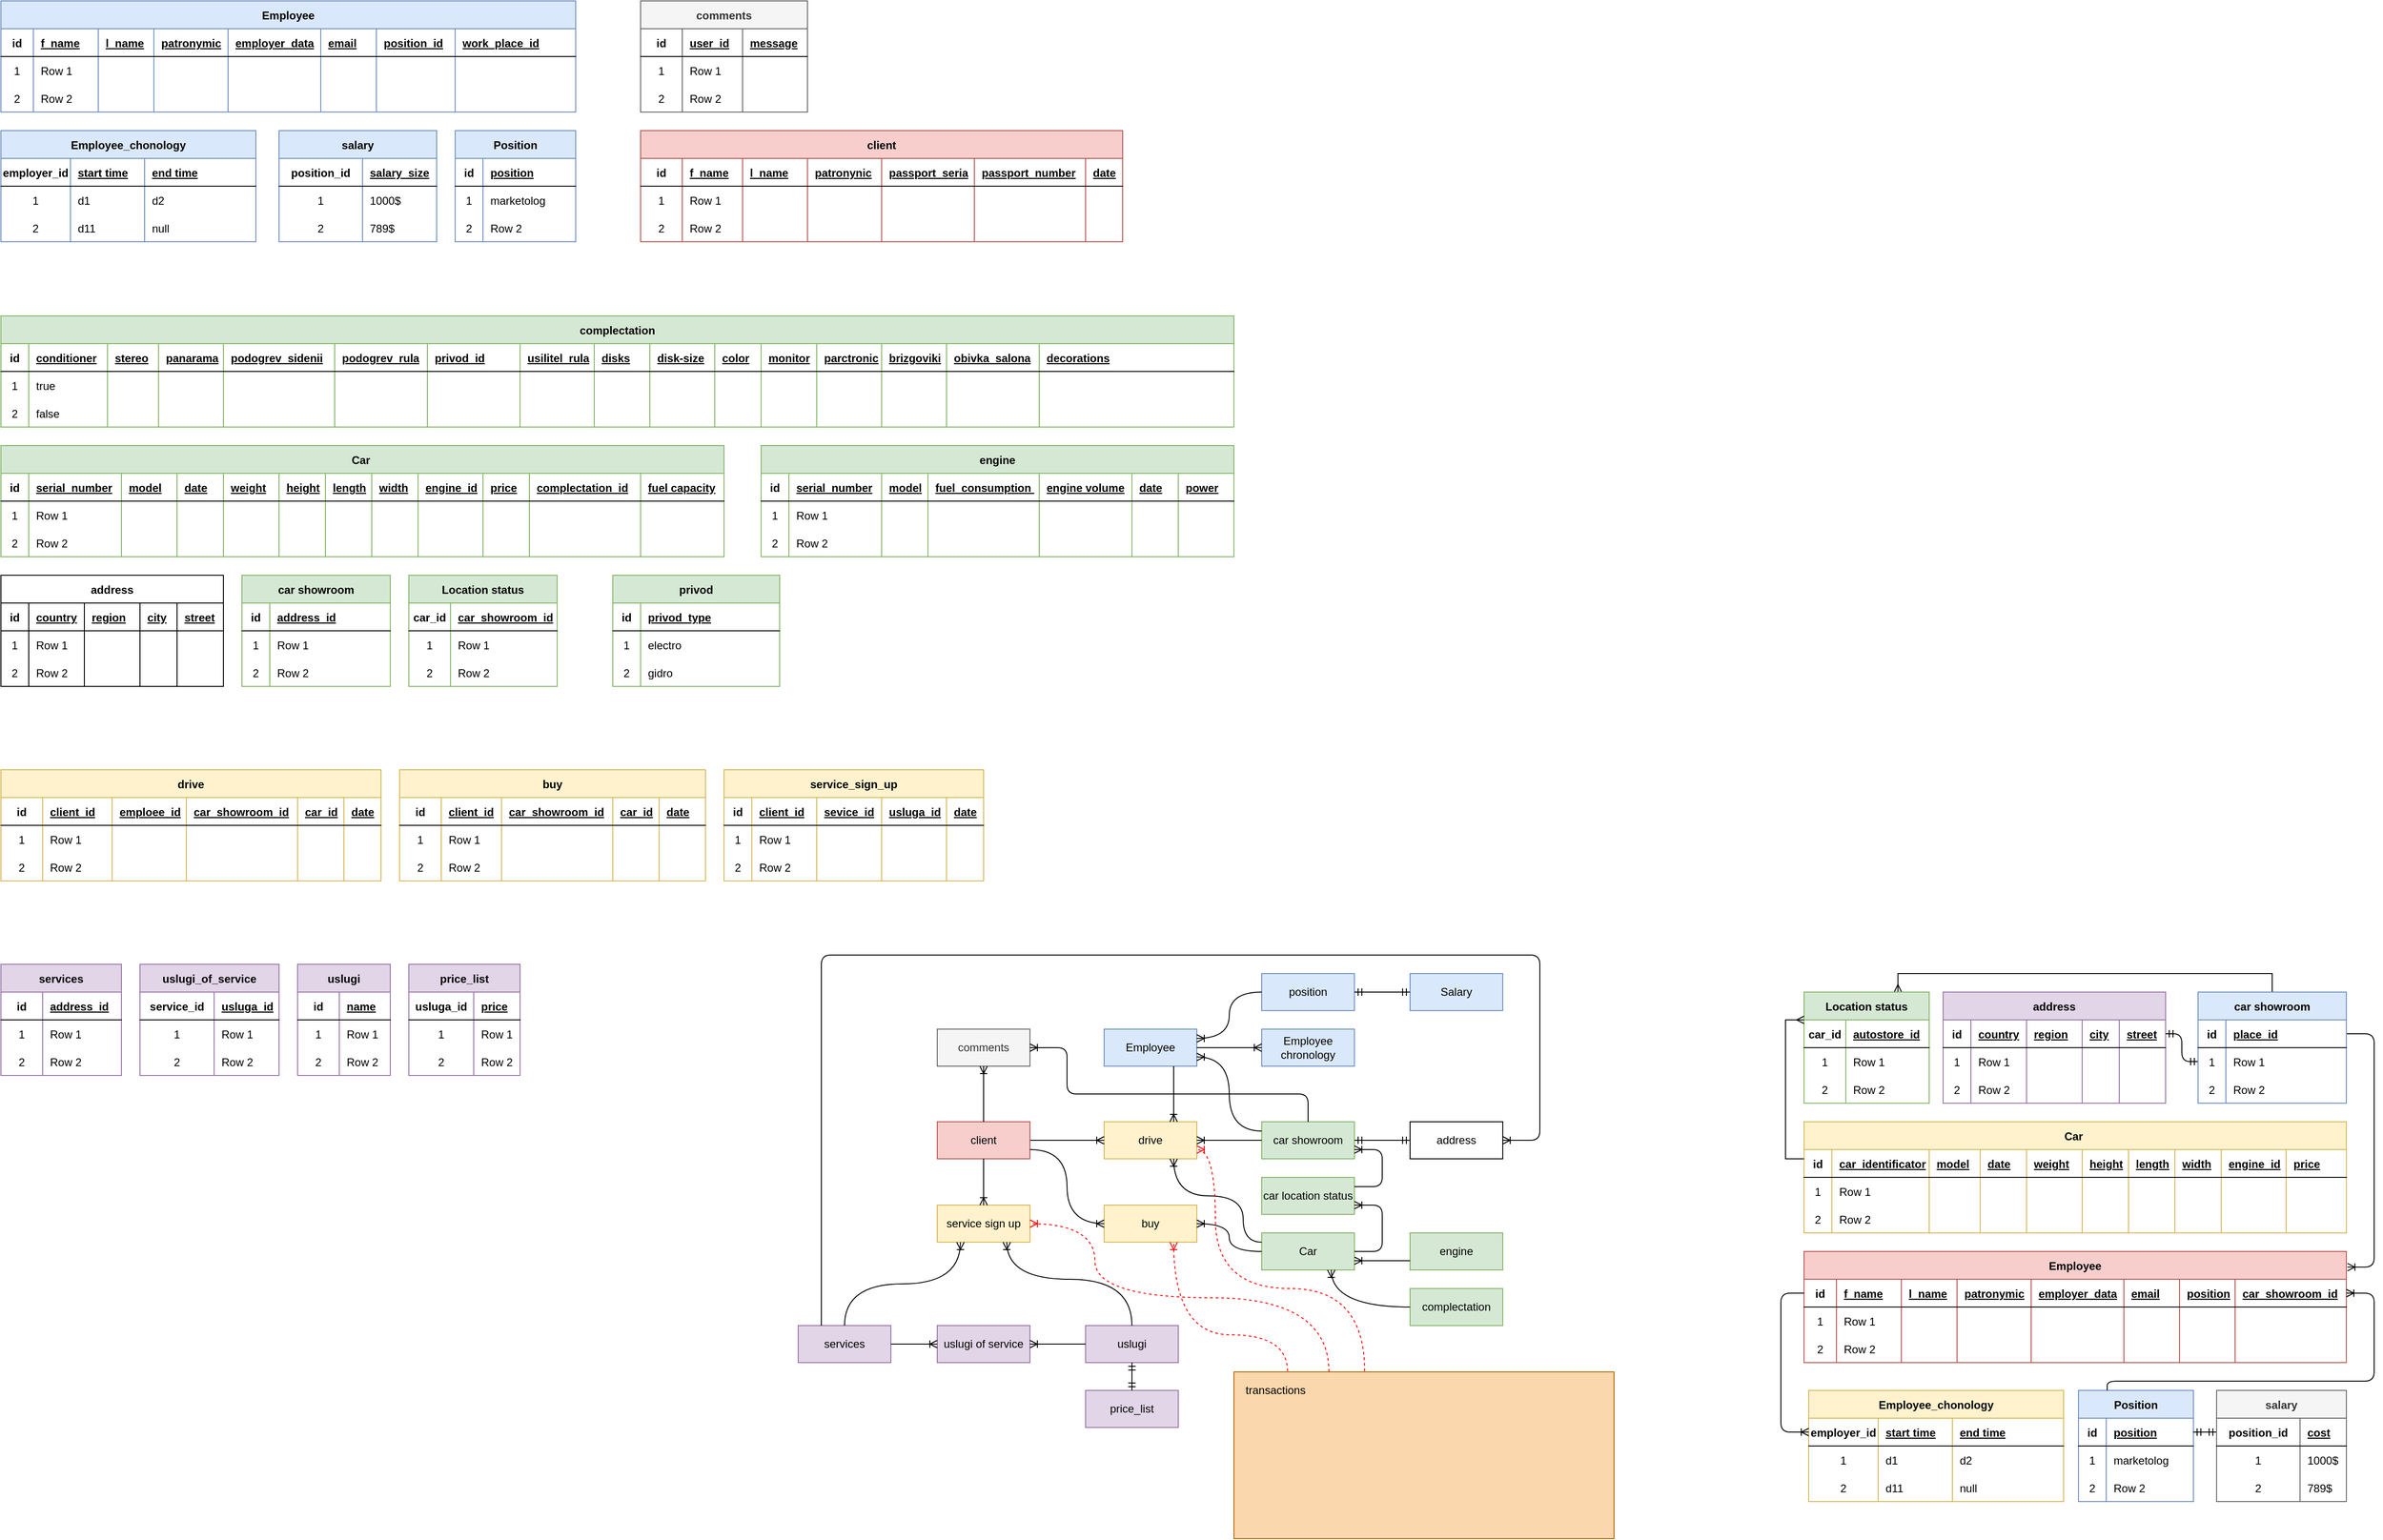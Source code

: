<mxfile version="13.8.2" type="github">
  <diagram id="R2lEEEUBdFMjLlhIrx00" name="Page-1">
    <mxGraphModel dx="2793" dy="331" grid="1" gridSize="10" guides="1" tooltips="1" connect="1" arrows="1" fold="1" page="1" pageScale="1" pageWidth="1100" pageHeight="850" background="none" math="0" shadow="0" extFonts="Permanent Marker^https://fonts.googleapis.com/css?family=Permanent+Marker">
      <root>
        <mxCell id="0" />
        <mxCell id="1" parent="0" />
        <mxCell id="Log0VjUqabIuUSyPj21H-26" value="Employee" style="shape=table;startSize=30;container=1;collapsible=1;childLayout=tableLayout;fixedRows=1;rowLines=0;fontStyle=1;align=center;resizeLast=1;fillColor=#f8cecc;strokeColor=#b85450;" parent="1" vertex="1">
          <mxGeometry x="155" y="1450" width="585" height="120" as="geometry" />
        </mxCell>
        <mxCell id="Log0VjUqabIuUSyPj21H-27" value="" style="shape=partialRectangle;collapsible=0;dropTarget=0;pointerEvents=0;fillColor=none;top=0;left=0;bottom=1;right=0;points=[[0,0.5],[1,0.5]];portConstraint=eastwest;expand=1;autosize=0;" parent="Log0VjUqabIuUSyPj21H-26" vertex="1">
          <mxGeometry y="30" width="585" height="30" as="geometry" />
        </mxCell>
        <mxCell id="Log0VjUqabIuUSyPj21H-28" value="id" style="shape=partialRectangle;connectable=0;fillColor=none;top=0;left=0;bottom=0;right=0;fontStyle=1;overflow=hidden;" parent="Log0VjUqabIuUSyPj21H-27" vertex="1">
          <mxGeometry width="35" height="30" as="geometry" />
        </mxCell>
        <mxCell id="Log0VjUqabIuUSyPj21H-29" value="f_name" style="shape=partialRectangle;connectable=0;fillColor=none;top=0;left=0;bottom=0;right=0;align=left;spacingLeft=6;fontStyle=5;overflow=hidden;" parent="Log0VjUqabIuUSyPj21H-27" vertex="1">
          <mxGeometry x="35" width="70" height="30" as="geometry" />
        </mxCell>
        <mxCell id="Log0VjUqabIuUSyPj21H-46" value="l_name" style="shape=partialRectangle;connectable=0;fillColor=none;top=0;left=0;bottom=0;right=0;align=left;spacingLeft=6;fontStyle=5;overflow=hidden;" parent="Log0VjUqabIuUSyPj21H-27" vertex="1">
          <mxGeometry x="105" width="60" height="30" as="geometry" />
        </mxCell>
        <mxCell id="Log0VjUqabIuUSyPj21H-50" value="patronymic" style="shape=partialRectangle;connectable=0;fillColor=none;top=0;left=0;bottom=0;right=0;align=left;spacingLeft=6;fontStyle=5;overflow=hidden;" parent="Log0VjUqabIuUSyPj21H-27" vertex="1">
          <mxGeometry x="165" width="80" height="30" as="geometry" />
        </mxCell>
        <mxCell id="Log0VjUqabIuUSyPj21H-53" value="employer_data" style="shape=partialRectangle;connectable=0;fillColor=none;top=0;left=0;bottom=0;right=0;align=left;spacingLeft=6;fontStyle=5;overflow=hidden;" parent="Log0VjUqabIuUSyPj21H-27" vertex="1">
          <mxGeometry x="245" width="100" height="30" as="geometry" />
        </mxCell>
        <mxCell id="Log0VjUqabIuUSyPj21H-56" value="email" style="shape=partialRectangle;connectable=0;fillColor=none;top=0;left=0;bottom=0;right=0;align=left;spacingLeft=6;fontStyle=5;overflow=hidden;" parent="Log0VjUqabIuUSyPj21H-27" vertex="1">
          <mxGeometry x="345" width="60" height="30" as="geometry" />
        </mxCell>
        <mxCell id="3RPpBZjfbBHJ5kduytiD-7" value="position" style="shape=partialRectangle;connectable=0;fillColor=none;top=0;left=0;bottom=0;right=0;align=left;spacingLeft=6;fontStyle=5;overflow=hidden;" parent="Log0VjUqabIuUSyPj21H-27" vertex="1">
          <mxGeometry x="405" width="60" height="30" as="geometry" />
        </mxCell>
        <mxCell id="3RPpBZjfbBHJ5kduytiD-28" value="car_showroom_id" style="shape=partialRectangle;connectable=0;fillColor=none;top=0;left=0;bottom=0;right=0;align=left;spacingLeft=6;fontStyle=5;overflow=hidden;" parent="Log0VjUqabIuUSyPj21H-27" vertex="1">
          <mxGeometry x="465" width="120" height="30" as="geometry" />
        </mxCell>
        <mxCell id="Log0VjUqabIuUSyPj21H-30" value="" style="shape=partialRectangle;collapsible=0;dropTarget=0;pointerEvents=0;fillColor=none;top=0;left=0;bottom=0;right=0;points=[[0,0.5],[1,0.5]];portConstraint=eastwest;" parent="Log0VjUqabIuUSyPj21H-26" vertex="1">
          <mxGeometry y="60" width="585" height="30" as="geometry" />
        </mxCell>
        <mxCell id="Log0VjUqabIuUSyPj21H-31" value="1" style="shape=partialRectangle;connectable=0;fillColor=none;top=0;left=0;bottom=0;right=0;editable=1;overflow=hidden;" parent="Log0VjUqabIuUSyPj21H-30" vertex="1">
          <mxGeometry width="35" height="30" as="geometry" />
        </mxCell>
        <mxCell id="Log0VjUqabIuUSyPj21H-32" value="Row 1" style="shape=partialRectangle;connectable=0;fillColor=none;top=0;left=0;bottom=0;right=0;align=left;spacingLeft=6;overflow=hidden;" parent="Log0VjUqabIuUSyPj21H-30" vertex="1">
          <mxGeometry x="35" width="70" height="30" as="geometry" />
        </mxCell>
        <mxCell id="Log0VjUqabIuUSyPj21H-47" style="shape=partialRectangle;connectable=0;fillColor=none;top=0;left=0;bottom=0;right=0;align=left;spacingLeft=6;overflow=hidden;" parent="Log0VjUqabIuUSyPj21H-30" vertex="1">
          <mxGeometry x="105" width="60" height="30" as="geometry" />
        </mxCell>
        <mxCell id="Log0VjUqabIuUSyPj21H-51" style="shape=partialRectangle;connectable=0;fillColor=none;top=0;left=0;bottom=0;right=0;align=left;spacingLeft=6;overflow=hidden;" parent="Log0VjUqabIuUSyPj21H-30" vertex="1">
          <mxGeometry x="165" width="80" height="30" as="geometry" />
        </mxCell>
        <mxCell id="Log0VjUqabIuUSyPj21H-54" style="shape=partialRectangle;connectable=0;fillColor=none;top=0;left=0;bottom=0;right=0;align=left;spacingLeft=6;overflow=hidden;" parent="Log0VjUqabIuUSyPj21H-30" vertex="1">
          <mxGeometry x="245" width="100" height="30" as="geometry" />
        </mxCell>
        <mxCell id="Log0VjUqabIuUSyPj21H-57" style="shape=partialRectangle;connectable=0;fillColor=none;top=0;left=0;bottom=0;right=0;align=left;spacingLeft=6;overflow=hidden;" parent="Log0VjUqabIuUSyPj21H-30" vertex="1">
          <mxGeometry x="345" width="60" height="30" as="geometry" />
        </mxCell>
        <mxCell id="3RPpBZjfbBHJ5kduytiD-8" style="shape=partialRectangle;connectable=0;fillColor=none;top=0;left=0;bottom=0;right=0;align=left;spacingLeft=6;overflow=hidden;" parent="Log0VjUqabIuUSyPj21H-30" vertex="1">
          <mxGeometry x="405" width="60" height="30" as="geometry" />
        </mxCell>
        <mxCell id="3RPpBZjfbBHJ5kduytiD-29" style="shape=partialRectangle;connectable=0;fillColor=none;top=0;left=0;bottom=0;right=0;align=left;spacingLeft=6;overflow=hidden;" parent="Log0VjUqabIuUSyPj21H-30" vertex="1">
          <mxGeometry x="465" width="120" height="30" as="geometry" />
        </mxCell>
        <mxCell id="Log0VjUqabIuUSyPj21H-33" value="" style="shape=partialRectangle;collapsible=0;dropTarget=0;pointerEvents=0;fillColor=none;top=0;left=0;bottom=0;right=0;points=[[0,0.5],[1,0.5]];portConstraint=eastwest;" parent="Log0VjUqabIuUSyPj21H-26" vertex="1">
          <mxGeometry y="90" width="585" height="30" as="geometry" />
        </mxCell>
        <mxCell id="Log0VjUqabIuUSyPj21H-34" value="2" style="shape=partialRectangle;connectable=0;fillColor=none;top=0;left=0;bottom=0;right=0;editable=1;overflow=hidden;" parent="Log0VjUqabIuUSyPj21H-33" vertex="1">
          <mxGeometry width="35" height="30" as="geometry" />
        </mxCell>
        <mxCell id="Log0VjUqabIuUSyPj21H-35" value="Row 2" style="shape=partialRectangle;connectable=0;fillColor=none;top=0;left=0;bottom=0;right=0;align=left;spacingLeft=6;overflow=hidden;" parent="Log0VjUqabIuUSyPj21H-33" vertex="1">
          <mxGeometry x="35" width="70" height="30" as="geometry" />
        </mxCell>
        <mxCell id="Log0VjUqabIuUSyPj21H-48" style="shape=partialRectangle;connectable=0;fillColor=none;top=0;left=0;bottom=0;right=0;align=left;spacingLeft=6;overflow=hidden;" parent="Log0VjUqabIuUSyPj21H-33" vertex="1">
          <mxGeometry x="105" width="60" height="30" as="geometry" />
        </mxCell>
        <mxCell id="Log0VjUqabIuUSyPj21H-52" style="shape=partialRectangle;connectable=0;fillColor=none;top=0;left=0;bottom=0;right=0;align=left;spacingLeft=6;overflow=hidden;" parent="Log0VjUqabIuUSyPj21H-33" vertex="1">
          <mxGeometry x="165" width="80" height="30" as="geometry" />
        </mxCell>
        <mxCell id="Log0VjUqabIuUSyPj21H-55" style="shape=partialRectangle;connectable=0;fillColor=none;top=0;left=0;bottom=0;right=0;align=left;spacingLeft=6;overflow=hidden;" parent="Log0VjUqabIuUSyPj21H-33" vertex="1">
          <mxGeometry x="245" width="100" height="30" as="geometry" />
        </mxCell>
        <mxCell id="Log0VjUqabIuUSyPj21H-58" style="shape=partialRectangle;connectable=0;fillColor=none;top=0;left=0;bottom=0;right=0;align=left;spacingLeft=6;overflow=hidden;" parent="Log0VjUqabIuUSyPj21H-33" vertex="1">
          <mxGeometry x="345" width="60" height="30" as="geometry" />
        </mxCell>
        <mxCell id="3RPpBZjfbBHJ5kduytiD-9" style="shape=partialRectangle;connectable=0;fillColor=none;top=0;left=0;bottom=0;right=0;align=left;spacingLeft=6;overflow=hidden;" parent="Log0VjUqabIuUSyPj21H-33" vertex="1">
          <mxGeometry x="405" width="60" height="30" as="geometry" />
        </mxCell>
        <mxCell id="3RPpBZjfbBHJ5kduytiD-30" style="shape=partialRectangle;connectable=0;fillColor=none;top=0;left=0;bottom=0;right=0;align=left;spacingLeft=6;overflow=hidden;" parent="Log0VjUqabIuUSyPj21H-33" vertex="1">
          <mxGeometry x="465" width="120" height="30" as="geometry" />
        </mxCell>
        <mxCell id="Log0VjUqabIuUSyPj21H-99" value="Car " style="shape=table;startSize=30;container=1;collapsible=1;childLayout=tableLayout;fixedRows=1;rowLines=0;fontStyle=1;align=center;resizeLast=1;fillColor=#fff2cc;strokeColor=#d6b656;" parent="1" vertex="1">
          <mxGeometry x="155" y="1310" width="585" height="120" as="geometry" />
        </mxCell>
        <mxCell id="Log0VjUqabIuUSyPj21H-100" value="" style="shape=partialRectangle;collapsible=0;dropTarget=0;pointerEvents=0;fillColor=none;top=0;left=0;bottom=1;right=0;points=[[0,0.5],[1,0.5]];portConstraint=eastwest;" parent="Log0VjUqabIuUSyPj21H-99" vertex="1">
          <mxGeometry y="30" width="585" height="30" as="geometry" />
        </mxCell>
        <mxCell id="Log0VjUqabIuUSyPj21H-101" value="id" style="shape=partialRectangle;connectable=0;fillColor=none;top=0;left=0;bottom=0;right=0;fontStyle=1;overflow=hidden;" parent="Log0VjUqabIuUSyPj21H-100" vertex="1">
          <mxGeometry width="30" height="30" as="geometry" />
        </mxCell>
        <mxCell id="Log0VjUqabIuUSyPj21H-102" value="car_identificator" style="shape=partialRectangle;connectable=0;fillColor=none;top=0;left=0;bottom=0;right=0;align=left;spacingLeft=6;fontStyle=5;overflow=hidden;" parent="Log0VjUqabIuUSyPj21H-100" vertex="1">
          <mxGeometry x="30" width="105" height="30" as="geometry" />
        </mxCell>
        <mxCell id="Log0VjUqabIuUSyPj21H-112" value="model" style="shape=partialRectangle;connectable=0;fillColor=none;top=0;left=0;bottom=0;right=0;align=left;spacingLeft=6;fontStyle=5;overflow=hidden;" parent="Log0VjUqabIuUSyPj21H-100" vertex="1">
          <mxGeometry x="135" width="55" height="30" as="geometry" />
        </mxCell>
        <mxCell id="Log0VjUqabIuUSyPj21H-116" value="date" style="shape=partialRectangle;connectable=0;fillColor=none;top=0;left=0;bottom=0;right=0;align=left;spacingLeft=6;fontStyle=5;overflow=hidden;" parent="Log0VjUqabIuUSyPj21H-100" vertex="1">
          <mxGeometry x="190" width="50" height="30" as="geometry" />
        </mxCell>
        <mxCell id="Log0VjUqabIuUSyPj21H-120" value="weight" style="shape=partialRectangle;connectable=0;fillColor=none;top=0;left=0;bottom=0;right=0;align=left;spacingLeft=6;fontStyle=5;overflow=hidden;" parent="Log0VjUqabIuUSyPj21H-100" vertex="1">
          <mxGeometry x="240" width="60" height="30" as="geometry" />
        </mxCell>
        <mxCell id="Log0VjUqabIuUSyPj21H-124" value="height" style="shape=partialRectangle;connectable=0;fillColor=none;top=0;left=0;bottom=0;right=0;align=left;spacingLeft=6;fontStyle=5;overflow=hidden;" parent="Log0VjUqabIuUSyPj21H-100" vertex="1">
          <mxGeometry x="300" width="50" height="30" as="geometry" />
        </mxCell>
        <mxCell id="Log0VjUqabIuUSyPj21H-128" value="length" style="shape=partialRectangle;connectable=0;fillColor=none;top=0;left=0;bottom=0;right=0;align=left;spacingLeft=6;fontStyle=5;overflow=hidden;" parent="Log0VjUqabIuUSyPj21H-100" vertex="1">
          <mxGeometry x="350" width="50" height="30" as="geometry" />
        </mxCell>
        <mxCell id="Log0VjUqabIuUSyPj21H-132" value="width" style="shape=partialRectangle;connectable=0;fillColor=none;top=0;left=0;bottom=0;right=0;align=left;spacingLeft=6;fontStyle=5;overflow=hidden;" parent="Log0VjUqabIuUSyPj21H-100" vertex="1">
          <mxGeometry x="400" width="50" height="30" as="geometry" />
        </mxCell>
        <mxCell id="Log0VjUqabIuUSyPj21H-136" value="engine_id" style="shape=partialRectangle;connectable=0;fillColor=none;top=0;left=0;bottom=0;right=0;align=left;spacingLeft=6;fontStyle=5;overflow=hidden;" parent="Log0VjUqabIuUSyPj21H-100" vertex="1">
          <mxGeometry x="450" width="70" height="30" as="geometry" />
        </mxCell>
        <mxCell id="3RPpBZjfbBHJ5kduytiD-2" value="price" style="shape=partialRectangle;connectable=0;fillColor=none;top=0;left=0;bottom=0;right=0;align=left;spacingLeft=6;fontStyle=5;overflow=hidden;" parent="Log0VjUqabIuUSyPj21H-100" vertex="1">
          <mxGeometry x="520" width="65" height="30" as="geometry" />
        </mxCell>
        <mxCell id="Log0VjUqabIuUSyPj21H-103" value="" style="shape=partialRectangle;collapsible=0;dropTarget=0;pointerEvents=0;fillColor=none;top=0;left=0;bottom=0;right=0;points=[[0,0.5],[1,0.5]];portConstraint=eastwest;" parent="Log0VjUqabIuUSyPj21H-99" vertex="1">
          <mxGeometry y="60" width="585" height="30" as="geometry" />
        </mxCell>
        <mxCell id="Log0VjUqabIuUSyPj21H-104" value="1" style="shape=partialRectangle;connectable=0;fillColor=none;top=0;left=0;bottom=0;right=0;editable=1;overflow=hidden;" parent="Log0VjUqabIuUSyPj21H-103" vertex="1">
          <mxGeometry width="30" height="30" as="geometry" />
        </mxCell>
        <mxCell id="Log0VjUqabIuUSyPj21H-105" value="Row 1" style="shape=partialRectangle;connectable=0;fillColor=none;top=0;left=0;bottom=0;right=0;align=left;spacingLeft=6;overflow=hidden;" parent="Log0VjUqabIuUSyPj21H-103" vertex="1">
          <mxGeometry x="30" width="105" height="30" as="geometry" />
        </mxCell>
        <mxCell id="Log0VjUqabIuUSyPj21H-113" style="shape=partialRectangle;connectable=0;fillColor=none;top=0;left=0;bottom=0;right=0;align=left;spacingLeft=6;overflow=hidden;" parent="Log0VjUqabIuUSyPj21H-103" vertex="1">
          <mxGeometry x="135" width="55" height="30" as="geometry" />
        </mxCell>
        <mxCell id="Log0VjUqabIuUSyPj21H-117" style="shape=partialRectangle;connectable=0;fillColor=none;top=0;left=0;bottom=0;right=0;align=left;spacingLeft=6;overflow=hidden;" parent="Log0VjUqabIuUSyPj21H-103" vertex="1">
          <mxGeometry x="190" width="50" height="30" as="geometry" />
        </mxCell>
        <mxCell id="Log0VjUqabIuUSyPj21H-121" style="shape=partialRectangle;connectable=0;fillColor=none;top=0;left=0;bottom=0;right=0;align=left;spacingLeft=6;overflow=hidden;" parent="Log0VjUqabIuUSyPj21H-103" vertex="1">
          <mxGeometry x="240" width="60" height="30" as="geometry" />
        </mxCell>
        <mxCell id="Log0VjUqabIuUSyPj21H-125" style="shape=partialRectangle;connectable=0;fillColor=none;top=0;left=0;bottom=0;right=0;align=left;spacingLeft=6;overflow=hidden;" parent="Log0VjUqabIuUSyPj21H-103" vertex="1">
          <mxGeometry x="300" width="50" height="30" as="geometry" />
        </mxCell>
        <mxCell id="Log0VjUqabIuUSyPj21H-129" style="shape=partialRectangle;connectable=0;fillColor=none;top=0;left=0;bottom=0;right=0;align=left;spacingLeft=6;overflow=hidden;" parent="Log0VjUqabIuUSyPj21H-103" vertex="1">
          <mxGeometry x="350" width="50" height="30" as="geometry" />
        </mxCell>
        <mxCell id="Log0VjUqabIuUSyPj21H-133" style="shape=partialRectangle;connectable=0;fillColor=none;top=0;left=0;bottom=0;right=0;align=left;spacingLeft=6;overflow=hidden;" parent="Log0VjUqabIuUSyPj21H-103" vertex="1">
          <mxGeometry x="400" width="50" height="30" as="geometry" />
        </mxCell>
        <mxCell id="Log0VjUqabIuUSyPj21H-137" style="shape=partialRectangle;connectable=0;fillColor=none;top=0;left=0;bottom=0;right=0;align=left;spacingLeft=6;overflow=hidden;" parent="Log0VjUqabIuUSyPj21H-103" vertex="1">
          <mxGeometry x="450" width="70" height="30" as="geometry" />
        </mxCell>
        <mxCell id="3RPpBZjfbBHJ5kduytiD-3" style="shape=partialRectangle;connectable=0;fillColor=none;top=0;left=0;bottom=0;right=0;align=left;spacingLeft=6;overflow=hidden;" parent="Log0VjUqabIuUSyPj21H-103" vertex="1">
          <mxGeometry x="520" width="65" height="30" as="geometry" />
        </mxCell>
        <mxCell id="Log0VjUqabIuUSyPj21H-106" value="" style="shape=partialRectangle;collapsible=0;dropTarget=0;pointerEvents=0;fillColor=none;top=0;left=0;bottom=0;right=0;points=[[0,0.5],[1,0.5]];portConstraint=eastwest;" parent="Log0VjUqabIuUSyPj21H-99" vertex="1">
          <mxGeometry y="90" width="585" height="30" as="geometry" />
        </mxCell>
        <mxCell id="Log0VjUqabIuUSyPj21H-107" value="2" style="shape=partialRectangle;connectable=0;fillColor=none;top=0;left=0;bottom=0;right=0;editable=1;overflow=hidden;" parent="Log0VjUqabIuUSyPj21H-106" vertex="1">
          <mxGeometry width="30" height="30" as="geometry" />
        </mxCell>
        <mxCell id="Log0VjUqabIuUSyPj21H-108" value="Row 2" style="shape=partialRectangle;connectable=0;fillColor=none;top=0;left=0;bottom=0;right=0;align=left;spacingLeft=6;overflow=hidden;" parent="Log0VjUqabIuUSyPj21H-106" vertex="1">
          <mxGeometry x="30" width="105" height="30" as="geometry" />
        </mxCell>
        <mxCell id="Log0VjUqabIuUSyPj21H-114" style="shape=partialRectangle;connectable=0;fillColor=none;top=0;left=0;bottom=0;right=0;align=left;spacingLeft=6;overflow=hidden;" parent="Log0VjUqabIuUSyPj21H-106" vertex="1">
          <mxGeometry x="135" width="55" height="30" as="geometry" />
        </mxCell>
        <mxCell id="Log0VjUqabIuUSyPj21H-118" style="shape=partialRectangle;connectable=0;fillColor=none;top=0;left=0;bottom=0;right=0;align=left;spacingLeft=6;overflow=hidden;" parent="Log0VjUqabIuUSyPj21H-106" vertex="1">
          <mxGeometry x="190" width="50" height="30" as="geometry" />
        </mxCell>
        <mxCell id="Log0VjUqabIuUSyPj21H-122" style="shape=partialRectangle;connectable=0;fillColor=none;top=0;left=0;bottom=0;right=0;align=left;spacingLeft=6;overflow=hidden;" parent="Log0VjUqabIuUSyPj21H-106" vertex="1">
          <mxGeometry x="240" width="60" height="30" as="geometry" />
        </mxCell>
        <mxCell id="Log0VjUqabIuUSyPj21H-126" style="shape=partialRectangle;connectable=0;fillColor=none;top=0;left=0;bottom=0;right=0;align=left;spacingLeft=6;overflow=hidden;" parent="Log0VjUqabIuUSyPj21H-106" vertex="1">
          <mxGeometry x="300" width="50" height="30" as="geometry" />
        </mxCell>
        <mxCell id="Log0VjUqabIuUSyPj21H-130" style="shape=partialRectangle;connectable=0;fillColor=none;top=0;left=0;bottom=0;right=0;align=left;spacingLeft=6;overflow=hidden;" parent="Log0VjUqabIuUSyPj21H-106" vertex="1">
          <mxGeometry x="350" width="50" height="30" as="geometry" />
        </mxCell>
        <mxCell id="Log0VjUqabIuUSyPj21H-134" style="shape=partialRectangle;connectable=0;fillColor=none;top=0;left=0;bottom=0;right=0;align=left;spacingLeft=6;overflow=hidden;" parent="Log0VjUqabIuUSyPj21H-106" vertex="1">
          <mxGeometry x="400" width="50" height="30" as="geometry" />
        </mxCell>
        <mxCell id="Log0VjUqabIuUSyPj21H-138" style="shape=partialRectangle;connectable=0;fillColor=none;top=0;left=0;bottom=0;right=0;align=left;spacingLeft=6;overflow=hidden;" parent="Log0VjUqabIuUSyPj21H-106" vertex="1">
          <mxGeometry x="450" width="70" height="30" as="geometry" />
        </mxCell>
        <mxCell id="3RPpBZjfbBHJ5kduytiD-4" style="shape=partialRectangle;connectable=0;fillColor=none;top=0;left=0;bottom=0;right=0;align=left;spacingLeft=6;overflow=hidden;" parent="Log0VjUqabIuUSyPj21H-106" vertex="1">
          <mxGeometry x="520" width="65" height="30" as="geometry" />
        </mxCell>
        <mxCell id="3RPpBZjfbBHJ5kduytiD-74" style="edgeStyle=orthogonalEdgeStyle;rounded=0;orthogonalLoop=1;jettySize=auto;html=1;exitX=0.75;exitY=0;exitDx=0;exitDy=0;entryX=0.5;entryY=0;entryDx=0;entryDy=0;endArrow=none;endFill=0;startArrow=ERmany;startFill=0;" parent="1" source="3RPpBZjfbBHJ5kduytiD-12" target="3RPpBZjfbBHJ5kduytiD-56" edge="1">
          <mxGeometry relative="1" as="geometry" />
        </mxCell>
        <mxCell id="3RPpBZjfbBHJ5kduytiD-12" value="Location status" style="shape=table;startSize=30;container=1;collapsible=1;childLayout=tableLayout;fixedRows=1;rowLines=0;fontStyle=1;align=center;resizeLast=1;fillColor=#d5e8d4;strokeColor=#82b366;sketch=0;rounded=0;shadow=0;" parent="1" vertex="1">
          <mxGeometry x="155" y="1170" width="135" height="120" as="geometry" />
        </mxCell>
        <mxCell id="3RPpBZjfbBHJ5kduytiD-13" value="" style="shape=partialRectangle;collapsible=0;dropTarget=0;pointerEvents=0;fillColor=none;top=0;left=0;bottom=1;right=0;points=[[0,0.5],[1,0.5]];portConstraint=eastwest;" parent="3RPpBZjfbBHJ5kduytiD-12" vertex="1">
          <mxGeometry y="30" width="135" height="30" as="geometry" />
        </mxCell>
        <mxCell id="3RPpBZjfbBHJ5kduytiD-14" value="car_id" style="shape=partialRectangle;connectable=0;fillColor=none;top=0;left=0;bottom=0;right=0;fontStyle=1;overflow=hidden;" parent="3RPpBZjfbBHJ5kduytiD-13" vertex="1">
          <mxGeometry width="45" height="30" as="geometry" />
        </mxCell>
        <mxCell id="3RPpBZjfbBHJ5kduytiD-15" value="autostore_id" style="shape=partialRectangle;connectable=0;fillColor=none;top=0;left=0;bottom=0;right=0;align=left;spacingLeft=6;fontStyle=5;overflow=hidden;" parent="3RPpBZjfbBHJ5kduytiD-13" vertex="1">
          <mxGeometry x="45" width="90" height="30" as="geometry" />
        </mxCell>
        <mxCell id="3RPpBZjfbBHJ5kduytiD-16" value="" style="shape=partialRectangle;collapsible=0;dropTarget=0;pointerEvents=0;fillColor=none;top=0;left=0;bottom=0;right=0;points=[[0,0.5],[1,0.5]];portConstraint=eastwest;" parent="3RPpBZjfbBHJ5kduytiD-12" vertex="1">
          <mxGeometry y="60" width="135" height="30" as="geometry" />
        </mxCell>
        <mxCell id="3RPpBZjfbBHJ5kduytiD-17" value="1" style="shape=partialRectangle;connectable=0;fillColor=none;top=0;left=0;bottom=0;right=0;editable=1;overflow=hidden;" parent="3RPpBZjfbBHJ5kduytiD-16" vertex="1">
          <mxGeometry width="45" height="30" as="geometry" />
        </mxCell>
        <mxCell id="3RPpBZjfbBHJ5kduytiD-18" value="Row 1" style="shape=partialRectangle;connectable=0;fillColor=none;top=0;left=0;bottom=0;right=0;align=left;spacingLeft=6;overflow=hidden;" parent="3RPpBZjfbBHJ5kduytiD-16" vertex="1">
          <mxGeometry x="45" width="90" height="30" as="geometry" />
        </mxCell>
        <mxCell id="3RPpBZjfbBHJ5kduytiD-19" value="" style="shape=partialRectangle;collapsible=0;dropTarget=0;pointerEvents=0;fillColor=none;top=0;left=0;bottom=0;right=0;points=[[0,0.5],[1,0.5]];portConstraint=eastwest;" parent="3RPpBZjfbBHJ5kduytiD-12" vertex="1">
          <mxGeometry y="90" width="135" height="30" as="geometry" />
        </mxCell>
        <mxCell id="3RPpBZjfbBHJ5kduytiD-20" value="2" style="shape=partialRectangle;connectable=0;fillColor=none;top=0;left=0;bottom=0;right=0;editable=1;overflow=hidden;" parent="3RPpBZjfbBHJ5kduytiD-19" vertex="1">
          <mxGeometry width="45" height="30" as="geometry" />
        </mxCell>
        <mxCell id="3RPpBZjfbBHJ5kduytiD-21" value="Row 2" style="shape=partialRectangle;connectable=0;fillColor=none;top=0;left=0;bottom=0;right=0;align=left;spacingLeft=6;overflow=hidden;" parent="3RPpBZjfbBHJ5kduytiD-19" vertex="1">
          <mxGeometry x="45" width="90" height="30" as="geometry" />
        </mxCell>
        <mxCell id="3RPpBZjfbBHJ5kduytiD-31" value="address" style="shape=table;startSize=30;container=1;collapsible=1;childLayout=tableLayout;fixedRows=1;rowLines=0;fontStyle=1;align=center;resizeLast=1;fillColor=#e1d5e7;strokeColor=#9673a6;" parent="1" vertex="1">
          <mxGeometry x="305" y="1170" width="240" height="120" as="geometry" />
        </mxCell>
        <mxCell id="3RPpBZjfbBHJ5kduytiD-32" value="" style="shape=partialRectangle;collapsible=0;dropTarget=0;pointerEvents=0;fillColor=none;top=0;left=0;bottom=1;right=0;points=[[0,0.5],[1,0.5]];portConstraint=eastwest;" parent="3RPpBZjfbBHJ5kduytiD-31" vertex="1">
          <mxGeometry y="30" width="240" height="30" as="geometry" />
        </mxCell>
        <mxCell id="3RPpBZjfbBHJ5kduytiD-33" value="id" style="shape=partialRectangle;connectable=0;fillColor=none;top=0;left=0;bottom=0;right=0;fontStyle=1;overflow=hidden;" parent="3RPpBZjfbBHJ5kduytiD-32" vertex="1">
          <mxGeometry width="30" height="30" as="geometry" />
        </mxCell>
        <mxCell id="3RPpBZjfbBHJ5kduytiD-34" value="country" style="shape=partialRectangle;connectable=0;fillColor=none;top=0;left=0;bottom=0;right=0;align=left;spacingLeft=6;fontStyle=5;overflow=hidden;" parent="3RPpBZjfbBHJ5kduytiD-32" vertex="1">
          <mxGeometry x="30" width="60" height="30" as="geometry" />
        </mxCell>
        <mxCell id="3RPpBZjfbBHJ5kduytiD-44" value="region" style="shape=partialRectangle;connectable=0;fillColor=none;top=0;left=0;bottom=0;right=0;align=left;spacingLeft=6;fontStyle=5;overflow=hidden;" parent="3RPpBZjfbBHJ5kduytiD-32" vertex="1">
          <mxGeometry x="90" width="60" height="30" as="geometry" />
        </mxCell>
        <mxCell id="3RPpBZjfbBHJ5kduytiD-48" value="city" style="shape=partialRectangle;connectable=0;fillColor=none;top=0;left=0;bottom=0;right=0;align=left;spacingLeft=6;fontStyle=5;overflow=hidden;" parent="3RPpBZjfbBHJ5kduytiD-32" vertex="1">
          <mxGeometry x="150" width="40" height="30" as="geometry" />
        </mxCell>
        <mxCell id="3RPpBZjfbBHJ5kduytiD-52" value="street" style="shape=partialRectangle;connectable=0;fillColor=none;top=0;left=0;bottom=0;right=0;align=left;spacingLeft=6;fontStyle=5;overflow=hidden;" parent="3RPpBZjfbBHJ5kduytiD-32" vertex="1">
          <mxGeometry x="190" width="50" height="30" as="geometry" />
        </mxCell>
        <mxCell id="3RPpBZjfbBHJ5kduytiD-35" value="" style="shape=partialRectangle;collapsible=0;dropTarget=0;pointerEvents=0;fillColor=none;top=0;left=0;bottom=0;right=0;points=[[0,0.5],[1,0.5]];portConstraint=eastwest;" parent="3RPpBZjfbBHJ5kduytiD-31" vertex="1">
          <mxGeometry y="60" width="240" height="30" as="geometry" />
        </mxCell>
        <mxCell id="3RPpBZjfbBHJ5kduytiD-36" value="1" style="shape=partialRectangle;connectable=0;fillColor=none;top=0;left=0;bottom=0;right=0;editable=1;overflow=hidden;" parent="3RPpBZjfbBHJ5kduytiD-35" vertex="1">
          <mxGeometry width="30" height="30" as="geometry" />
        </mxCell>
        <mxCell id="3RPpBZjfbBHJ5kduytiD-37" value="Row 1" style="shape=partialRectangle;connectable=0;fillColor=none;top=0;left=0;bottom=0;right=0;align=left;spacingLeft=6;overflow=hidden;" parent="3RPpBZjfbBHJ5kduytiD-35" vertex="1">
          <mxGeometry x="30" width="60" height="30" as="geometry" />
        </mxCell>
        <mxCell id="3RPpBZjfbBHJ5kduytiD-45" style="shape=partialRectangle;connectable=0;fillColor=none;top=0;left=0;bottom=0;right=0;align=left;spacingLeft=6;overflow=hidden;" parent="3RPpBZjfbBHJ5kduytiD-35" vertex="1">
          <mxGeometry x="90" width="60" height="30" as="geometry" />
        </mxCell>
        <mxCell id="3RPpBZjfbBHJ5kduytiD-49" style="shape=partialRectangle;connectable=0;fillColor=none;top=0;left=0;bottom=0;right=0;align=left;spacingLeft=6;overflow=hidden;" parent="3RPpBZjfbBHJ5kduytiD-35" vertex="1">
          <mxGeometry x="150" width="40" height="30" as="geometry" />
        </mxCell>
        <mxCell id="3RPpBZjfbBHJ5kduytiD-53" style="shape=partialRectangle;connectable=0;fillColor=none;top=0;left=0;bottom=0;right=0;align=left;spacingLeft=6;overflow=hidden;" parent="3RPpBZjfbBHJ5kduytiD-35" vertex="1">
          <mxGeometry x="190" width="50" height="30" as="geometry" />
        </mxCell>
        <mxCell id="3RPpBZjfbBHJ5kduytiD-38" value="" style="shape=partialRectangle;collapsible=0;dropTarget=0;pointerEvents=0;fillColor=none;top=0;left=0;bottom=0;right=0;points=[[0,0.5],[1,0.5]];portConstraint=eastwest;" parent="3RPpBZjfbBHJ5kduytiD-31" vertex="1">
          <mxGeometry y="90" width="240" height="30" as="geometry" />
        </mxCell>
        <mxCell id="3RPpBZjfbBHJ5kduytiD-39" value="2" style="shape=partialRectangle;connectable=0;fillColor=none;top=0;left=0;bottom=0;right=0;editable=1;overflow=hidden;" parent="3RPpBZjfbBHJ5kduytiD-38" vertex="1">
          <mxGeometry width="30" height="30" as="geometry" />
        </mxCell>
        <mxCell id="3RPpBZjfbBHJ5kduytiD-40" value="Row 2" style="shape=partialRectangle;connectable=0;fillColor=none;top=0;left=0;bottom=0;right=0;align=left;spacingLeft=6;overflow=hidden;" parent="3RPpBZjfbBHJ5kduytiD-38" vertex="1">
          <mxGeometry x="30" width="60" height="30" as="geometry" />
        </mxCell>
        <mxCell id="3RPpBZjfbBHJ5kduytiD-46" style="shape=partialRectangle;connectable=0;fillColor=none;top=0;left=0;bottom=0;right=0;align=left;spacingLeft=6;overflow=hidden;" parent="3RPpBZjfbBHJ5kduytiD-38" vertex="1">
          <mxGeometry x="90" width="60" height="30" as="geometry" />
        </mxCell>
        <mxCell id="3RPpBZjfbBHJ5kduytiD-50" style="shape=partialRectangle;connectable=0;fillColor=none;top=0;left=0;bottom=0;right=0;align=left;spacingLeft=6;overflow=hidden;" parent="3RPpBZjfbBHJ5kduytiD-38" vertex="1">
          <mxGeometry x="150" width="40" height="30" as="geometry" />
        </mxCell>
        <mxCell id="3RPpBZjfbBHJ5kduytiD-54" style="shape=partialRectangle;connectable=0;fillColor=none;top=0;left=0;bottom=0;right=0;align=left;spacingLeft=6;overflow=hidden;" parent="3RPpBZjfbBHJ5kduytiD-38" vertex="1">
          <mxGeometry x="190" width="50" height="30" as="geometry" />
        </mxCell>
        <mxCell id="Log0VjUqabIuUSyPj21H-59" value="Employee_chonology" style="shape=table;startSize=30;container=1;collapsible=1;childLayout=tableLayout;fixedRows=1;rowLines=0;fontStyle=1;align=center;resizeLast=1;fillColor=#fff2cc;strokeColor=#d6b656;" parent="1" vertex="1">
          <mxGeometry x="160" y="1600" width="275" height="120" as="geometry" />
        </mxCell>
        <mxCell id="Log0VjUqabIuUSyPj21H-60" value="" style="shape=partialRectangle;collapsible=0;dropTarget=0;pointerEvents=0;fillColor=none;top=0;left=0;bottom=1;right=0;points=[[0,0.5],[1,0.5]];portConstraint=eastwest;" parent="Log0VjUqabIuUSyPj21H-59" vertex="1">
          <mxGeometry y="30" width="275" height="30" as="geometry" />
        </mxCell>
        <mxCell id="Log0VjUqabIuUSyPj21H-61" value="employer_id" style="shape=partialRectangle;connectable=0;fillColor=none;top=0;left=0;bottom=0;right=0;fontStyle=1;overflow=hidden;" parent="Log0VjUqabIuUSyPj21H-60" vertex="1">
          <mxGeometry width="75" height="30" as="geometry" />
        </mxCell>
        <mxCell id="Log0VjUqabIuUSyPj21H-62" value="start time" style="shape=partialRectangle;connectable=0;fillColor=none;top=0;left=0;bottom=0;right=0;align=left;spacingLeft=6;fontStyle=5;overflow=hidden;" parent="Log0VjUqabIuUSyPj21H-60" vertex="1">
          <mxGeometry x="75" width="80" height="30" as="geometry" />
        </mxCell>
        <mxCell id="Log0VjUqabIuUSyPj21H-72" value="end time" style="shape=partialRectangle;connectable=0;fillColor=none;top=0;left=0;bottom=0;right=0;align=left;spacingLeft=6;fontStyle=5;overflow=hidden;" parent="Log0VjUqabIuUSyPj21H-60" vertex="1">
          <mxGeometry x="155" width="120" height="30" as="geometry" />
        </mxCell>
        <mxCell id="Log0VjUqabIuUSyPj21H-63" value="" style="shape=partialRectangle;collapsible=0;dropTarget=0;pointerEvents=0;fillColor=none;top=0;left=0;bottom=0;right=0;points=[[0,0.5],[1,0.5]];portConstraint=eastwest;" parent="Log0VjUqabIuUSyPj21H-59" vertex="1">
          <mxGeometry y="60" width="275" height="30" as="geometry" />
        </mxCell>
        <mxCell id="Log0VjUqabIuUSyPj21H-64" value="1" style="shape=partialRectangle;connectable=0;fillColor=none;top=0;left=0;bottom=0;right=0;editable=1;overflow=hidden;" parent="Log0VjUqabIuUSyPj21H-63" vertex="1">
          <mxGeometry width="75" height="30" as="geometry" />
        </mxCell>
        <mxCell id="Log0VjUqabIuUSyPj21H-65" value="d1 " style="shape=partialRectangle;connectable=0;fillColor=none;top=0;left=0;bottom=0;right=0;align=left;spacingLeft=6;overflow=hidden;" parent="Log0VjUqabIuUSyPj21H-63" vertex="1">
          <mxGeometry x="75" width="80" height="30" as="geometry" />
        </mxCell>
        <mxCell id="Log0VjUqabIuUSyPj21H-73" value="d2" style="shape=partialRectangle;connectable=0;fillColor=none;top=0;left=0;bottom=0;right=0;align=left;spacingLeft=6;overflow=hidden;" parent="Log0VjUqabIuUSyPj21H-63" vertex="1">
          <mxGeometry x="155" width="120" height="30" as="geometry" />
        </mxCell>
        <mxCell id="Log0VjUqabIuUSyPj21H-66" value="" style="shape=partialRectangle;collapsible=0;dropTarget=0;pointerEvents=0;fillColor=none;top=0;left=0;bottom=0;right=0;points=[[0,0.5],[1,0.5]];portConstraint=eastwest;" parent="Log0VjUqabIuUSyPj21H-59" vertex="1">
          <mxGeometry y="90" width="275" height="30" as="geometry" />
        </mxCell>
        <mxCell id="Log0VjUqabIuUSyPj21H-67" value="2" style="shape=partialRectangle;connectable=0;fillColor=none;top=0;left=0;bottom=0;right=0;editable=1;overflow=hidden;" parent="Log0VjUqabIuUSyPj21H-66" vertex="1">
          <mxGeometry width="75" height="30" as="geometry" />
        </mxCell>
        <mxCell id="Log0VjUqabIuUSyPj21H-68" value="d11" style="shape=partialRectangle;connectable=0;fillColor=none;top=0;left=0;bottom=0;right=0;align=left;spacingLeft=6;overflow=hidden;" parent="Log0VjUqabIuUSyPj21H-66" vertex="1">
          <mxGeometry x="75" width="80" height="30" as="geometry" />
        </mxCell>
        <mxCell id="Log0VjUqabIuUSyPj21H-74" value="null" style="shape=partialRectangle;connectable=0;fillColor=none;top=0;left=0;bottom=0;right=0;align=left;spacingLeft=6;overflow=hidden;" parent="Log0VjUqabIuUSyPj21H-66" vertex="1">
          <mxGeometry x="155" width="120" height="30" as="geometry" />
        </mxCell>
        <mxCell id="Log0VjUqabIuUSyPj21H-92" value="" style="fontSize=12;html=1;endArrow=ERoneToMany;entryX=0;entryY=0.5;entryDx=0;entryDy=0;exitX=0;exitY=0.5;exitDx=0;exitDy=0;edgeStyle=orthogonalEdgeStyle;" parent="1" source="Log0VjUqabIuUSyPj21H-27" target="Log0VjUqabIuUSyPj21H-60" edge="1">
          <mxGeometry width="100" height="100" relative="1" as="geometry">
            <mxPoint x="80" y="1720" as="sourcePoint" />
            <mxPoint x="180" y="1620" as="targetPoint" />
            <Array as="points">
              <mxPoint x="130" y="1495" />
              <mxPoint x="130" y="1645" />
            </Array>
          </mxGeometry>
        </mxCell>
        <mxCell id="Log0VjUqabIuUSyPj21H-75" value="Position" style="shape=table;startSize=30;container=1;collapsible=1;childLayout=tableLayout;fixedRows=1;rowLines=0;fontStyle=1;align=center;resizeLast=1;fillColor=#dae8fc;strokeColor=#6c8ebf;" parent="1" vertex="1">
          <mxGeometry x="451" y="1600" width="124" height="120" as="geometry" />
        </mxCell>
        <mxCell id="Log0VjUqabIuUSyPj21H-76" value="" style="shape=partialRectangle;collapsible=0;dropTarget=0;pointerEvents=0;fillColor=none;top=0;left=0;bottom=1;right=0;points=[[0,0.5],[1,0.5]];portConstraint=eastwest;" parent="Log0VjUqabIuUSyPj21H-75" vertex="1">
          <mxGeometry y="30" width="124" height="30" as="geometry" />
        </mxCell>
        <mxCell id="Log0VjUqabIuUSyPj21H-77" value="id" style="shape=partialRectangle;connectable=0;fillColor=none;top=0;left=0;bottom=0;right=0;fontStyle=1;overflow=hidden;" parent="Log0VjUqabIuUSyPj21H-76" vertex="1">
          <mxGeometry width="30" height="30" as="geometry" />
        </mxCell>
        <mxCell id="Log0VjUqabIuUSyPj21H-78" value="position" style="shape=partialRectangle;connectable=0;fillColor=none;top=0;left=0;bottom=0;right=0;align=left;spacingLeft=6;fontStyle=5;overflow=hidden;" parent="Log0VjUqabIuUSyPj21H-76" vertex="1">
          <mxGeometry x="30" width="94" height="30" as="geometry" />
        </mxCell>
        <mxCell id="Log0VjUqabIuUSyPj21H-79" value="" style="shape=partialRectangle;collapsible=0;dropTarget=0;pointerEvents=0;fillColor=none;top=0;left=0;bottom=0;right=0;points=[[0,0.5],[1,0.5]];portConstraint=eastwest;" parent="Log0VjUqabIuUSyPj21H-75" vertex="1">
          <mxGeometry y="60" width="124" height="30" as="geometry" />
        </mxCell>
        <mxCell id="Log0VjUqabIuUSyPj21H-80" value="1" style="shape=partialRectangle;connectable=0;fillColor=none;top=0;left=0;bottom=0;right=0;editable=1;overflow=hidden;" parent="Log0VjUqabIuUSyPj21H-79" vertex="1">
          <mxGeometry width="30" height="30" as="geometry" />
        </mxCell>
        <mxCell id="Log0VjUqabIuUSyPj21H-81" value="marketolog" style="shape=partialRectangle;connectable=0;fillColor=none;top=0;left=0;bottom=0;right=0;align=left;spacingLeft=6;overflow=hidden;" parent="Log0VjUqabIuUSyPj21H-79" vertex="1">
          <mxGeometry x="30" width="94" height="30" as="geometry" />
        </mxCell>
        <mxCell id="Log0VjUqabIuUSyPj21H-82" value="" style="shape=partialRectangle;collapsible=0;dropTarget=0;pointerEvents=0;fillColor=none;top=0;left=0;bottom=0;right=0;points=[[0,0.5],[1,0.5]];portConstraint=eastwest;" parent="Log0VjUqabIuUSyPj21H-75" vertex="1">
          <mxGeometry y="90" width="124" height="30" as="geometry" />
        </mxCell>
        <mxCell id="Log0VjUqabIuUSyPj21H-83" value="2" style="shape=partialRectangle;connectable=0;fillColor=none;top=0;left=0;bottom=0;right=0;editable=1;overflow=hidden;" parent="Log0VjUqabIuUSyPj21H-82" vertex="1">
          <mxGeometry width="30" height="30" as="geometry" />
        </mxCell>
        <mxCell id="Log0VjUqabIuUSyPj21H-84" value="Row 2" style="shape=partialRectangle;connectable=0;fillColor=none;top=0;left=0;bottom=0;right=0;align=left;spacingLeft=6;overflow=hidden;" parent="Log0VjUqabIuUSyPj21H-82" vertex="1">
          <mxGeometry x="30" width="94" height="30" as="geometry" />
        </mxCell>
        <mxCell id="Log0VjUqabIuUSyPj21H-154" value="" style="edgeStyle=entityRelationEdgeStyle;fontSize=12;html=1;endArrow=ERmandOne;startArrow=ERmandOne;entryX=0;entryY=0.5;entryDx=0;entryDy=0;exitX=1;exitY=0.5;exitDx=0;exitDy=0;" parent="1" source="Log0VjUqabIuUSyPj21H-76" target="Log0VjUqabIuUSyPj21H-141" edge="1">
          <mxGeometry width="100" height="100" relative="1" as="geometry">
            <mxPoint x="580" y="1645" as="sourcePoint" />
            <mxPoint x="720" y="1490" as="targetPoint" />
          </mxGeometry>
        </mxCell>
        <mxCell id="Log0VjUqabIuUSyPj21H-140" value="salary" style="shape=table;startSize=30;container=1;collapsible=1;childLayout=tableLayout;fixedRows=1;rowLines=0;fontStyle=1;align=center;resizeLast=1;fillColor=#f5f5f5;strokeColor=#666666;fontColor=#333333;" parent="1" vertex="1">
          <mxGeometry x="600" y="1600" width="140" height="120" as="geometry" />
        </mxCell>
        <mxCell id="Log0VjUqabIuUSyPj21H-141" value="" style="shape=partialRectangle;collapsible=0;dropTarget=0;pointerEvents=0;fillColor=none;top=0;left=0;bottom=1;right=0;points=[[0,0.5],[1,0.5]];portConstraint=eastwest;" parent="Log0VjUqabIuUSyPj21H-140" vertex="1">
          <mxGeometry y="30" width="140" height="30" as="geometry" />
        </mxCell>
        <mxCell id="Log0VjUqabIuUSyPj21H-142" value="position_id" style="shape=partialRectangle;connectable=0;fillColor=none;top=0;left=0;bottom=0;right=0;fontStyle=1;overflow=hidden;" parent="Log0VjUqabIuUSyPj21H-141" vertex="1">
          <mxGeometry width="90" height="30" as="geometry" />
        </mxCell>
        <mxCell id="Log0VjUqabIuUSyPj21H-143" value="cost" style="shape=partialRectangle;connectable=0;fillColor=none;top=0;left=0;bottom=0;right=0;align=left;spacingLeft=6;fontStyle=5;overflow=hidden;" parent="Log0VjUqabIuUSyPj21H-141" vertex="1">
          <mxGeometry x="90" width="50" height="30" as="geometry" />
        </mxCell>
        <mxCell id="Log0VjUqabIuUSyPj21H-144" value="" style="shape=partialRectangle;collapsible=0;dropTarget=0;pointerEvents=0;fillColor=none;top=0;left=0;bottom=0;right=0;points=[[0,0.5],[1,0.5]];portConstraint=eastwest;" parent="Log0VjUqabIuUSyPj21H-140" vertex="1">
          <mxGeometry y="60" width="140" height="30" as="geometry" />
        </mxCell>
        <mxCell id="Log0VjUqabIuUSyPj21H-145" value="1" style="shape=partialRectangle;connectable=0;fillColor=none;top=0;left=0;bottom=0;right=0;editable=1;overflow=hidden;" parent="Log0VjUqabIuUSyPj21H-144" vertex="1">
          <mxGeometry width="90" height="30" as="geometry" />
        </mxCell>
        <mxCell id="Log0VjUqabIuUSyPj21H-146" value="1000$" style="shape=partialRectangle;connectable=0;fillColor=none;top=0;left=0;bottom=0;right=0;align=left;spacingLeft=6;overflow=hidden;" parent="Log0VjUqabIuUSyPj21H-144" vertex="1">
          <mxGeometry x="90" width="50" height="30" as="geometry" />
        </mxCell>
        <mxCell id="Log0VjUqabIuUSyPj21H-147" value="" style="shape=partialRectangle;collapsible=0;dropTarget=0;pointerEvents=0;fillColor=none;top=0;left=0;bottom=0;right=0;points=[[0,0.5],[1,0.5]];portConstraint=eastwest;" parent="Log0VjUqabIuUSyPj21H-140" vertex="1">
          <mxGeometry y="90" width="140" height="30" as="geometry" />
        </mxCell>
        <mxCell id="Log0VjUqabIuUSyPj21H-148" value="2" style="shape=partialRectangle;connectable=0;fillColor=none;top=0;left=0;bottom=0;right=0;editable=1;overflow=hidden;" parent="Log0VjUqabIuUSyPj21H-147" vertex="1">
          <mxGeometry width="90" height="30" as="geometry" />
        </mxCell>
        <mxCell id="Log0VjUqabIuUSyPj21H-149" value="789$" style="shape=partialRectangle;connectable=0;fillColor=none;top=0;left=0;bottom=0;right=0;align=left;spacingLeft=6;overflow=hidden;" parent="Log0VjUqabIuUSyPj21H-147" vertex="1">
          <mxGeometry x="90" width="50" height="30" as="geometry" />
        </mxCell>
        <mxCell id="3RPpBZjfbBHJ5kduytiD-10" value="" style="fontSize=12;html=1;endArrow=ERoneToMany;exitX=0.25;exitY=0;exitDx=0;exitDy=0;edgeStyle=orthogonalEdgeStyle;entryX=1;entryY=0.5;entryDx=0;entryDy=0;" parent="1" source="Log0VjUqabIuUSyPj21H-75" target="Log0VjUqabIuUSyPj21H-27" edge="1">
          <mxGeometry width="100" height="100" relative="1" as="geometry">
            <mxPoint x="470" y="1590" as="sourcePoint" />
            <mxPoint x="790" y="1495" as="targetPoint" />
            <Array as="points">
              <mxPoint x="482" y="1590" />
              <mxPoint x="770" y="1590" />
              <mxPoint x="770" y="1495" />
            </Array>
          </mxGeometry>
        </mxCell>
        <mxCell id="3RPpBZjfbBHJ5kduytiD-70" value="" style="edgeStyle=orthogonalEdgeStyle;fontSize=12;html=1;endArrow=ERmandOne;startArrow=ERmandOne;entryX=0;entryY=0.5;entryDx=0;entryDy=0;exitX=1;exitY=0.5;exitDx=0;exitDy=0;" parent="1" source="3RPpBZjfbBHJ5kduytiD-32" target="3RPpBZjfbBHJ5kduytiD-60" edge="1">
          <mxGeometry width="100" height="100" relative="1" as="geometry">
            <mxPoint x="470" y="1200" as="sourcePoint" />
            <mxPoint x="570" y="1100" as="targetPoint" />
          </mxGeometry>
        </mxCell>
        <mxCell id="3RPpBZjfbBHJ5kduytiD-72" value="" style="edgeStyle=orthogonalEdgeStyle;fontSize=12;html=1;endArrow=ERoneToMany;exitX=1;exitY=0.5;exitDx=0;exitDy=0;entryX=1.002;entryY=0.141;entryDx=0;entryDy=0;entryPerimeter=0;" parent="1" source="3RPpBZjfbBHJ5kduytiD-57" target="Log0VjUqabIuUSyPj21H-26" edge="1">
          <mxGeometry width="100" height="100" relative="1" as="geometry">
            <mxPoint x="730" y="1410" as="sourcePoint" />
            <mxPoint x="730" y="1450" as="targetPoint" />
            <Array as="points">
              <mxPoint x="770" y="1215" />
              <mxPoint x="770" y="1467" />
            </Array>
          </mxGeometry>
        </mxCell>
        <mxCell id="3RPpBZjfbBHJ5kduytiD-73" style="edgeStyle=orthogonalEdgeStyle;rounded=0;orthogonalLoop=1;jettySize=auto;html=1;endArrow=ERmany;endFill=0;elbow=vertical;entryX=0;entryY=0.25;entryDx=0;entryDy=0;" parent="1" target="3RPpBZjfbBHJ5kduytiD-12" edge="1">
          <mxGeometry relative="1" as="geometry">
            <mxPoint x="155" y="1350" as="sourcePoint" />
            <mxPoint x="40" y="1220" as="targetPoint" />
            <Array as="points">
              <mxPoint x="135" y="1350" />
              <mxPoint x="135" y="1200" />
            </Array>
          </mxGeometry>
        </mxCell>
        <mxCell id="aHWI744opUxqwt6prKAn-2" value="Employee" style="whiteSpace=wrap;html=1;align=center;fillColor=#dae8fc;strokeColor=#6c8ebf;" parent="1" vertex="1">
          <mxGeometry x="-600" y="1210" width="100" height="40" as="geometry" />
        </mxCell>
        <mxCell id="aHWI744opUxqwt6prKAn-3" value="Employee chronology" style="whiteSpace=wrap;html=1;align=center;fillColor=#dae8fc;strokeColor=#6c8ebf;" parent="1" vertex="1">
          <mxGeometry x="-430" y="1210" width="100" height="40" as="geometry" />
        </mxCell>
        <mxCell id="aHWI744opUxqwt6prKAn-4" value="position" style="whiteSpace=wrap;html=1;align=center;fillColor=#dae8fc;strokeColor=#6c8ebf;" parent="1" vertex="1">
          <mxGeometry x="-430" y="1150" width="100" height="40" as="geometry" />
        </mxCell>
        <mxCell id="aHWI744opUxqwt6prKAn-5" value="Salary" style="whiteSpace=wrap;html=1;align=center;fillColor=#dae8fc;strokeColor=#6c8ebf;" parent="1" vertex="1">
          <mxGeometry x="-270" y="1150" width="100" height="40" as="geometry" />
        </mxCell>
        <mxCell id="aHWI744opUxqwt6prKAn-6" value="Car" style="whiteSpace=wrap;html=1;align=center;fillColor=#d5e8d4;strokeColor=#82b366;" parent="1" vertex="1">
          <mxGeometry x="-430" y="1430" width="100" height="40" as="geometry" />
        </mxCell>
        <mxCell id="aHWI744opUxqwt6prKAn-7" value="car location status" style="whiteSpace=wrap;html=1;align=center;fillColor=#d5e8d4;strokeColor=#82b366;" parent="1" vertex="1">
          <mxGeometry x="-430" y="1370" width="100" height="40" as="geometry" />
        </mxCell>
        <mxCell id="aHWI744opUxqwt6prKAn-8" value="address" style="whiteSpace=wrap;html=1;align=center;" parent="1" vertex="1">
          <mxGeometry x="-270" y="1310" width="100" height="40" as="geometry" />
        </mxCell>
        <mxCell id="aHWI744opUxqwt6prKAn-9" value="car showroom" style="whiteSpace=wrap;html=1;align=center;fillColor=#d5e8d4;strokeColor=#82b366;" parent="1" vertex="1">
          <mxGeometry x="-430" y="1310" width="100" height="40" as="geometry" />
        </mxCell>
        <mxCell id="aHWI744opUxqwt6prKAn-10" value="" style="edgeStyle=entityRelationEdgeStyle;fontSize=12;html=1;endArrow=ERoneToMany;exitX=1;exitY=0.5;exitDx=0;exitDy=0;entryX=0;entryY=0.5;entryDx=0;entryDy=0;fillColor=#dae8fc;" parent="1" source="aHWI744opUxqwt6prKAn-2" target="aHWI744opUxqwt6prKAn-3" edge="1">
          <mxGeometry width="100" height="100" relative="1" as="geometry">
            <mxPoint x="-410" y="1390" as="sourcePoint" />
            <mxPoint x="-310" y="1290" as="targetPoint" />
          </mxGeometry>
        </mxCell>
        <mxCell id="aHWI744opUxqwt6prKAn-12" value="" style="edgeStyle=orthogonalEdgeStyle;fontSize=12;html=1;endArrow=ERoneToMany;entryX=1;entryY=0.25;entryDx=0;entryDy=0;exitX=0;exitY=0.5;exitDx=0;exitDy=0;curved=1;fillColor=#dae8fc;" parent="1" source="aHWI744opUxqwt6prKAn-4" target="aHWI744opUxqwt6prKAn-2" edge="1">
          <mxGeometry width="100" height="100" relative="1" as="geometry">
            <mxPoint x="-530" y="1410" as="sourcePoint" />
            <mxPoint x="-430" y="1310" as="targetPoint" />
          </mxGeometry>
        </mxCell>
        <mxCell id="aHWI744opUxqwt6prKAn-14" value="" style="edgeStyle=orthogonalEdgeStyle;fontSize=12;html=1;endArrow=ERmandOne;startArrow=ERmandOne;entryX=0;entryY=0.5;entryDx=0;entryDy=0;exitX=1;exitY=0.5;exitDx=0;exitDy=0;curved=1;fillColor=#dae8fc;" parent="1" source="aHWI744opUxqwt6prKAn-4" target="aHWI744opUxqwt6prKAn-5" edge="1">
          <mxGeometry width="100" height="100" relative="1" as="geometry">
            <mxPoint x="-360" y="1150" as="sourcePoint" />
            <mxPoint x="-260" y="1050" as="targetPoint" />
          </mxGeometry>
        </mxCell>
        <mxCell id="aHWI744opUxqwt6prKAn-15" value="" style="edgeStyle=orthogonalEdgeStyle;fontSize=12;html=1;endArrow=ERoneToMany;exitX=0;exitY=0.25;exitDx=0;exitDy=0;entryX=1;entryY=0.75;entryDx=0;entryDy=0;curved=1;" parent="1" source="aHWI744opUxqwt6prKAn-9" target="aHWI744opUxqwt6prKAn-2" edge="1">
          <mxGeometry width="100" height="100" relative="1" as="geometry">
            <mxPoint x="-610" y="1400" as="sourcePoint" />
            <mxPoint x="-510" y="1300" as="targetPoint" />
          </mxGeometry>
        </mxCell>
        <mxCell id="aHWI744opUxqwt6prKAn-16" value="" style="edgeStyle=orthogonalEdgeStyle;fontSize=12;html=1;endArrow=ERmandOne;startArrow=ERmandOne;entryX=0;entryY=0.5;entryDx=0;entryDy=0;exitX=1;exitY=0.5;exitDx=0;exitDy=0;curved=1;fillColor=#d5e8d4;" parent="1" source="aHWI744opUxqwt6prKAn-9" target="aHWI744opUxqwt6prKAn-8" edge="1">
          <mxGeometry width="100" height="100" relative="1" as="geometry">
            <mxPoint x="-360" y="1490" as="sourcePoint" />
            <mxPoint x="-260" y="1390" as="targetPoint" />
          </mxGeometry>
        </mxCell>
        <mxCell id="aHWI744opUxqwt6prKAn-17" value="" style="edgeStyle=entityRelationEdgeStyle;fontSize=12;html=1;endArrow=ERoneToMany;entryX=1;entryY=0.75;entryDx=0;entryDy=0;exitX=1;exitY=0.25;exitDx=0;exitDy=0;fillColor=#d5e8d4;" parent="1" source="aHWI744opUxqwt6prKAn-7" target="aHWI744opUxqwt6prKAn-9" edge="1">
          <mxGeometry width="100" height="100" relative="1" as="geometry">
            <mxPoint x="-280" y="1550" as="sourcePoint" />
            <mxPoint x="-180" y="1450" as="targetPoint" />
          </mxGeometry>
        </mxCell>
        <mxCell id="aHWI744opUxqwt6prKAn-19" value="" style="edgeStyle=entityRelationEdgeStyle;fontSize=12;html=1;endArrow=ERoneToMany;exitX=1;exitY=0.5;exitDx=0;exitDy=0;entryX=1;entryY=0.75;entryDx=0;entryDy=0;fillColor=#d5e8d4;" parent="1" source="aHWI744opUxqwt6prKAn-6" target="aHWI744opUxqwt6prKAn-7" edge="1">
          <mxGeometry width="100" height="100" relative="1" as="geometry">
            <mxPoint x="-190" y="1550" as="sourcePoint" />
            <mxPoint x="-90" y="1450" as="targetPoint" />
          </mxGeometry>
        </mxCell>
        <mxCell id="3RPpBZjfbBHJ5kduytiD-56" value="car showroom" style="shape=table;startSize=30;container=1;collapsible=1;childLayout=tableLayout;fixedRows=1;rowLines=0;fontStyle=1;align=center;resizeLast=1;fillColor=#dae8fc;strokeColor=#6c8ebf;" parent="1" vertex="1">
          <mxGeometry x="580" y="1170" width="160" height="120" as="geometry" />
        </mxCell>
        <mxCell id="3RPpBZjfbBHJ5kduytiD-57" value="" style="shape=partialRectangle;collapsible=0;dropTarget=0;pointerEvents=0;fillColor=none;top=0;left=0;bottom=1;right=0;points=[[0,0.5],[1,0.5]];portConstraint=eastwest;" parent="3RPpBZjfbBHJ5kduytiD-56" vertex="1">
          <mxGeometry y="30" width="160" height="30" as="geometry" />
        </mxCell>
        <mxCell id="3RPpBZjfbBHJ5kduytiD-58" value="id" style="shape=partialRectangle;connectable=0;fillColor=none;top=0;left=0;bottom=0;right=0;fontStyle=1;overflow=hidden;" parent="3RPpBZjfbBHJ5kduytiD-57" vertex="1">
          <mxGeometry width="30" height="30" as="geometry" />
        </mxCell>
        <mxCell id="3RPpBZjfbBHJ5kduytiD-59" value="place_id" style="shape=partialRectangle;connectable=0;fillColor=none;top=0;left=0;bottom=0;right=0;align=left;spacingLeft=6;fontStyle=5;overflow=hidden;" parent="3RPpBZjfbBHJ5kduytiD-57" vertex="1">
          <mxGeometry x="30" width="130" height="30" as="geometry" />
        </mxCell>
        <mxCell id="3RPpBZjfbBHJ5kduytiD-60" value="" style="shape=partialRectangle;collapsible=0;dropTarget=0;pointerEvents=0;fillColor=none;top=0;left=0;bottom=0;right=0;points=[[0,0.5],[1,0.5]];portConstraint=eastwest;" parent="3RPpBZjfbBHJ5kduytiD-56" vertex="1">
          <mxGeometry y="60" width="160" height="30" as="geometry" />
        </mxCell>
        <mxCell id="3RPpBZjfbBHJ5kduytiD-61" value="1" style="shape=partialRectangle;connectable=0;fillColor=none;top=0;left=0;bottom=0;right=0;editable=1;overflow=hidden;" parent="3RPpBZjfbBHJ5kduytiD-60" vertex="1">
          <mxGeometry width="30" height="30" as="geometry" />
        </mxCell>
        <mxCell id="3RPpBZjfbBHJ5kduytiD-62" value="Row 1" style="shape=partialRectangle;connectable=0;fillColor=none;top=0;left=0;bottom=0;right=0;align=left;spacingLeft=6;overflow=hidden;" parent="3RPpBZjfbBHJ5kduytiD-60" vertex="1">
          <mxGeometry x="30" width="130" height="30" as="geometry" />
        </mxCell>
        <mxCell id="3RPpBZjfbBHJ5kduytiD-63" value="" style="shape=partialRectangle;collapsible=0;dropTarget=0;pointerEvents=0;fillColor=none;top=0;left=0;bottom=0;right=0;points=[[0,0.5],[1,0.5]];portConstraint=eastwest;" parent="3RPpBZjfbBHJ5kduytiD-56" vertex="1">
          <mxGeometry y="90" width="160" height="30" as="geometry" />
        </mxCell>
        <mxCell id="3RPpBZjfbBHJ5kduytiD-64" value="2" style="shape=partialRectangle;connectable=0;fillColor=none;top=0;left=0;bottom=0;right=0;editable=1;overflow=hidden;" parent="3RPpBZjfbBHJ5kduytiD-63" vertex="1">
          <mxGeometry width="30" height="30" as="geometry" />
        </mxCell>
        <mxCell id="3RPpBZjfbBHJ5kduytiD-65" value="Row 2" style="shape=partialRectangle;connectable=0;fillColor=none;top=0;left=0;bottom=0;right=0;align=left;spacingLeft=6;overflow=hidden;" parent="3RPpBZjfbBHJ5kduytiD-63" vertex="1">
          <mxGeometry x="30" width="130" height="30" as="geometry" />
        </mxCell>
        <mxCell id="aHWI744opUxqwt6prKAn-20" value="drive" style="whiteSpace=wrap;html=1;align=center;fillColor=#fff2cc;strokeColor=#d6b656;" parent="1" vertex="1">
          <mxGeometry x="-600" y="1310" width="100" height="40" as="geometry" />
        </mxCell>
        <mxCell id="aHWI744opUxqwt6prKAn-21" value="services" style="whiteSpace=wrap;html=1;align=center;fillColor=#e1d5e7;strokeColor=#9673a6;" parent="1" vertex="1">
          <mxGeometry x="-930" y="1530" width="100" height="40" as="geometry" />
        </mxCell>
        <mxCell id="aHWI744opUxqwt6prKAn-22" value="" style="edgeStyle=orthogonalEdgeStyle;fontSize=12;html=1;endArrow=ERoneToMany;entryX=0;entryY=0.5;entryDx=0;entryDy=0;curved=1;exitX=1;exitY=0.5;exitDx=0;exitDy=0;" parent="1" source="aHWI744opUxqwt6prKAn-25" target="aHWI744opUxqwt6prKAn-20" edge="1">
          <mxGeometry width="100" height="100" relative="1" as="geometry">
            <mxPoint x="-525" y="1250" as="sourcePoint" />
            <mxPoint x="-600" y="1260" as="targetPoint" />
          </mxGeometry>
        </mxCell>
        <mxCell id="aHWI744opUxqwt6prKAn-23" value="" style="edgeStyle=entityRelationEdgeStyle;fontSize=12;html=1;endArrow=ERoneToMany;exitX=0;exitY=0.5;exitDx=0;exitDy=0;entryX=1;entryY=0.5;entryDx=0;entryDy=0;" parent="1" source="aHWI744opUxqwt6prKAn-9" target="aHWI744opUxqwt6prKAn-20" edge="1">
          <mxGeometry width="100" height="100" relative="1" as="geometry">
            <mxPoint x="-560" y="1470" as="sourcePoint" />
            <mxPoint x="-460" y="1370" as="targetPoint" />
          </mxGeometry>
        </mxCell>
        <mxCell id="aHWI744opUxqwt6prKAn-24" value="" style="edgeStyle=orthogonalEdgeStyle;fontSize=12;html=1;endArrow=ERoneToMany;exitX=0;exitY=0.25;exitDx=0;exitDy=0;entryX=0.75;entryY=1;entryDx=0;entryDy=0;curved=1;" parent="1" source="aHWI744opUxqwt6prKAn-6" target="aHWI744opUxqwt6prKAn-20" edge="1">
          <mxGeometry width="100" height="100" relative="1" as="geometry">
            <mxPoint x="-610" y="1470" as="sourcePoint" />
            <mxPoint x="-510" y="1370" as="targetPoint" />
            <Array as="points">
              <mxPoint x="-450" y="1440" />
              <mxPoint x="-450" y="1390" />
              <mxPoint x="-525" y="1390" />
            </Array>
          </mxGeometry>
        </mxCell>
        <mxCell id="aHWI744opUxqwt6prKAn-25" value="client" style="whiteSpace=wrap;html=1;align=center;fillColor=#f8cecc;strokeColor=#b85450;" parent="1" vertex="1">
          <mxGeometry x="-780" y="1310" width="100" height="40" as="geometry" />
        </mxCell>
        <mxCell id="aHWI744opUxqwt6prKAn-26" value="" style="edgeStyle=orthogonalEdgeStyle;fontSize=12;html=1;endArrow=ERoneToMany;exitX=0.75;exitY=1;exitDx=0;exitDy=0;entryX=0.75;entryY=0;entryDx=0;entryDy=0;curved=1;" parent="1" source="aHWI744opUxqwt6prKAn-2" target="aHWI744opUxqwt6prKAn-20" edge="1">
          <mxGeometry width="100" height="100" relative="1" as="geometry">
            <mxPoint x="-580" y="1370" as="sourcePoint" />
            <mxPoint x="-480" y="1270" as="targetPoint" />
          </mxGeometry>
        </mxCell>
        <mxCell id="aHWI744opUxqwt6prKAn-27" value="uslugi" style="whiteSpace=wrap;html=1;align=center;fillColor=#e1d5e7;strokeColor=#9673a6;" parent="1" vertex="1">
          <mxGeometry x="-620" y="1530" width="100" height="40" as="geometry" />
        </mxCell>
        <mxCell id="aHWI744opUxqwt6prKAn-29" value="service sign up" style="whiteSpace=wrap;html=1;align=center;fillColor=#fff2cc;strokeColor=#d6b656;" parent="1" vertex="1">
          <mxGeometry x="-780" y="1400" width="100" height="40" as="geometry" />
        </mxCell>
        <mxCell id="aHWI744opUxqwt6prKAn-30" value="" style="edgeStyle=orthogonalEdgeStyle;fontSize=12;html=1;endArrow=ERoneToMany;strokeColor=#000000;entryX=0.5;entryY=0;entryDx=0;entryDy=0;exitX=0.5;exitY=1;exitDx=0;exitDy=0;curved=1;" parent="1" source="aHWI744opUxqwt6prKAn-25" target="aHWI744opUxqwt6prKAn-29" edge="1">
          <mxGeometry width="100" height="100" relative="1" as="geometry">
            <mxPoint x="-860" y="1470" as="sourcePoint" />
            <mxPoint x="-760" y="1370" as="targetPoint" />
          </mxGeometry>
        </mxCell>
        <mxCell id="aHWI744opUxqwt6prKAn-31" value="" style="edgeStyle=orthogonalEdgeStyle;fontSize=12;html=1;endArrow=ERoneToMany;strokeColor=#000000;entryX=0.25;entryY=1;entryDx=0;entryDy=0;exitX=0.5;exitY=0;exitDx=0;exitDy=0;curved=1;" parent="1" source="aHWI744opUxqwt6prKAn-21" target="aHWI744opUxqwt6prKAn-29" edge="1">
          <mxGeometry width="100" height="100" relative="1" as="geometry">
            <mxPoint x="-780" y="1570" as="sourcePoint" />
            <mxPoint x="-680" y="1470" as="targetPoint" />
          </mxGeometry>
        </mxCell>
        <mxCell id="aHWI744opUxqwt6prKAn-32" value="uslugi of service" style="whiteSpace=wrap;html=1;align=center;fillColor=#e1d5e7;strokeColor=#9673a6;" parent="1" vertex="1">
          <mxGeometry x="-780" y="1530" width="100" height="40" as="geometry" />
        </mxCell>
        <mxCell id="aHWI744opUxqwt6prKAn-33" value="" style="edgeStyle=orthogonalEdgeStyle;fontSize=12;html=1;endArrow=ERoneToMany;strokeColor=#000000;exitX=1;exitY=0.5;exitDx=0;exitDy=0;curved=1;" parent="1" source="aHWI744opUxqwt6prKAn-21" target="aHWI744opUxqwt6prKAn-32" edge="1">
          <mxGeometry width="100" height="100" relative="1" as="geometry">
            <mxPoint x="-720" y="1510.0" as="sourcePoint" />
            <mxPoint x="-720" y="1450.0" as="targetPoint" />
          </mxGeometry>
        </mxCell>
        <mxCell id="aHWI744opUxqwt6prKAn-34" value="" style="edgeStyle=orthogonalEdgeStyle;fontSize=12;html=1;endArrow=ERoneToMany;strokeColor=#000000;exitX=0;exitY=0.5;exitDx=0;exitDy=0;curved=1;entryX=1;entryY=0.5;entryDx=0;entryDy=0;" parent="1" source="aHWI744opUxqwt6prKAn-27" target="aHWI744opUxqwt6prKAn-32" edge="1">
          <mxGeometry width="100" height="100" relative="1" as="geometry">
            <mxPoint x="-670" y="1530.0" as="sourcePoint" />
            <mxPoint x="-540" y="1520" as="targetPoint" />
          </mxGeometry>
        </mxCell>
        <mxCell id="aHWI744opUxqwt6prKAn-36" value="" style="edgeStyle=orthogonalEdgeStyle;fontSize=12;html=1;endArrow=ERoneToMany;strokeColor=#000000;entryX=0.75;entryY=1;entryDx=0;entryDy=0;exitX=0.5;exitY=0;exitDx=0;exitDy=0;curved=1;" parent="1" source="aHWI744opUxqwt6prKAn-27" target="aHWI744opUxqwt6prKAn-29" edge="1">
          <mxGeometry width="100" height="100" relative="1" as="geometry">
            <mxPoint x="-630" y="1530" as="sourcePoint" />
            <mxPoint x="-530" y="1430" as="targetPoint" />
            <Array as="points">
              <mxPoint x="-570" y="1480" />
              <mxPoint x="-705" y="1480" />
            </Array>
          </mxGeometry>
        </mxCell>
        <mxCell id="aHWI744opUxqwt6prKAn-38" value="comments" style="whiteSpace=wrap;html=1;align=center;fillColor=#f5f5f5;strokeColor=#666666;fontColor=#333333;" parent="1" vertex="1">
          <mxGeometry x="-780" y="1210" width="100" height="40" as="geometry" />
        </mxCell>
        <mxCell id="aHWI744opUxqwt6prKAn-39" value="" style="edgeStyle=orthogonalEdgeStyle;fontSize=12;html=1;endArrow=ERoneToMany;strokeColor=#000000;entryX=0.5;entryY=1;entryDx=0;entryDy=0;exitX=0.5;exitY=0;exitDx=0;exitDy=0;curved=1;" parent="1" source="aHWI744opUxqwt6prKAn-25" target="aHWI744opUxqwt6prKAn-38" edge="1">
          <mxGeometry width="100" height="100" relative="1" as="geometry">
            <mxPoint x="-730" y="1310" as="sourcePoint" />
            <mxPoint x="-640" y="1270" as="targetPoint" />
          </mxGeometry>
        </mxCell>
        <mxCell id="aHWI744opUxqwt6prKAn-40" value="" style="edgeStyle=orthogonalEdgeStyle;fontSize=12;html=1;endArrow=ERoneToMany;strokeColor=#000000;entryX=1;entryY=0.5;entryDx=0;entryDy=0;exitX=0.5;exitY=0;exitDx=0;exitDy=0;" parent="1" source="aHWI744opUxqwt6prKAn-9" target="aHWI744opUxqwt6prKAn-38" edge="1">
          <mxGeometry width="100" height="100" relative="1" as="geometry">
            <mxPoint x="-650" y="1360" as="sourcePoint" />
            <mxPoint x="-550" y="1260" as="targetPoint" />
            <Array as="points">
              <mxPoint x="-380" y="1280" />
              <mxPoint x="-640" y="1280" />
              <mxPoint x="-640" y="1230" />
            </Array>
          </mxGeometry>
        </mxCell>
        <mxCell id="aHWI744opUxqwt6prKAn-41" value="buy" style="whiteSpace=wrap;html=1;align=center;fillColor=#fff2cc;strokeColor=#d6b656;" parent="1" vertex="1">
          <mxGeometry x="-600" y="1400" width="100" height="40" as="geometry" />
        </mxCell>
        <mxCell id="aHWI744opUxqwt6prKAn-42" value="" style="edgeStyle=orthogonalEdgeStyle;fontSize=12;html=1;endArrow=ERoneToMany;strokeColor=#000000;exitX=1;exitY=0.75;exitDx=0;exitDy=0;curved=1;entryX=0;entryY=0.5;entryDx=0;entryDy=0;" parent="1" source="aHWI744opUxqwt6prKAn-25" target="aHWI744opUxqwt6prKAn-41" edge="1">
          <mxGeometry width="100" height="100" relative="1" as="geometry">
            <mxPoint x="-670" y="1460" as="sourcePoint" />
            <mxPoint x="-570" y="1360" as="targetPoint" />
          </mxGeometry>
        </mxCell>
        <mxCell id="aHWI744opUxqwt6prKAn-44" value="" style="edgeStyle=orthogonalEdgeStyle;fontSize=12;html=1;endArrow=ERoneToMany;strokeColor=#000000;entryX=1;entryY=0.5;entryDx=0;entryDy=0;exitX=0;exitY=0.5;exitDx=0;exitDy=0;curved=1;" parent="1" source="aHWI744opUxqwt6prKAn-6" target="aHWI744opUxqwt6prKAn-41" edge="1">
          <mxGeometry width="100" height="100" relative="1" as="geometry">
            <mxPoint x="-480" y="1540" as="sourcePoint" />
            <mxPoint x="-380" y="1440" as="targetPoint" />
          </mxGeometry>
        </mxCell>
        <mxCell id="aHWI744opUxqwt6prKAn-47" value="" style="group" parent="1" vertex="1" connectable="0">
          <mxGeometry x="-460" y="1580" width="410" height="180" as="geometry" />
        </mxCell>
        <mxCell id="aHWI744opUxqwt6prKAn-45" value="" style="rounded=0;whiteSpace=wrap;html=1;fillColor=#fad7ac;strokeColor=#b46504;" parent="aHWI744opUxqwt6prKAn-47" vertex="1">
          <mxGeometry width="410" height="180" as="geometry" />
        </mxCell>
        <mxCell id="aHWI744opUxqwt6prKAn-46" value="transactions" style="text;html=1;strokeColor=none;fillColor=none;align=center;verticalAlign=middle;whiteSpace=wrap;rounded=0;" parent="aHWI744opUxqwt6prKAn-47" vertex="1">
          <mxGeometry x="10" y="10" width="70" height="20" as="geometry" />
        </mxCell>
        <mxCell id="aHWI744opUxqwt6prKAn-48" value="" style="edgeStyle=orthogonalEdgeStyle;fontSize=12;html=1;endArrow=ERoneToMany;entryX=1;entryY=0.5;entryDx=0;entryDy=0;curved=1;exitX=0.25;exitY=0;exitDx=0;exitDy=0;strokeColor=#FF0000;dashed=1;" parent="1" source="aHWI744opUxqwt6prKAn-45" target="aHWI744opUxqwt6prKAn-29" edge="1">
          <mxGeometry width="100" height="100" relative="1" as="geometry">
            <mxPoint x="-377" y="1530" as="sourcePoint" />
            <mxPoint x="-80" y="1410" as="targetPoint" />
            <Array as="points">
              <mxPoint x="-357" y="1500" />
              <mxPoint x="-610" y="1500" />
              <mxPoint x="-610" y="1420" />
            </Array>
          </mxGeometry>
        </mxCell>
        <mxCell id="aHWI744opUxqwt6prKAn-49" value="" style="edgeStyle=orthogonalEdgeStyle;fontSize=12;html=1;endArrow=ERoneToMany;entryX=1;entryY=0.75;entryDx=0;entryDy=0;exitX=0.344;exitY=-0.004;exitDx=0;exitDy=0;curved=1;strokeColor=#FF0000;dashed=1;exitPerimeter=0;" parent="1" source="aHWI744opUxqwt6prKAn-45" target="aHWI744opUxqwt6prKAn-20" edge="1">
          <mxGeometry width="100" height="100" relative="1" as="geometry">
            <mxPoint x="-560" y="1540" as="sourcePoint" />
            <mxPoint x="-460" y="1440" as="targetPoint" />
            <Array as="points">
              <mxPoint x="-319" y="1490" />
              <mxPoint x="-480" y="1490" />
              <mxPoint x="-480" y="1340" />
            </Array>
          </mxGeometry>
        </mxCell>
        <mxCell id="aHWI744opUxqwt6prKAn-50" value="" style="edgeStyle=orthogonalEdgeStyle;fontSize=12;html=1;endArrow=ERoneToMany;entryX=0.75;entryY=1;entryDx=0;entryDy=0;curved=1;exitX=0.141;exitY=-0.004;exitDx=0;exitDy=0;strokeColor=#FF0000;dashed=1;exitPerimeter=0;" parent="1" source="aHWI744opUxqwt6prKAn-45" target="aHWI744opUxqwt6prKAn-41" edge="1">
          <mxGeometry width="100" height="100" relative="1" as="geometry">
            <mxPoint x="-367.5" y="1540" as="sourcePoint" />
            <mxPoint x="-670" y="1430" as="targetPoint" />
            <Array as="points">
              <mxPoint x="-402" y="1540" />
              <mxPoint x="-525" y="1540" />
            </Array>
          </mxGeometry>
        </mxCell>
        <mxCell id="Qwd5w5ytmJUoOdgi6Ii7-2" value="Location status" style="shape=table;startSize=30;container=1;collapsible=1;childLayout=tableLayout;fixedRows=1;rowLines=0;fontStyle=1;align=center;resizeLast=1;fillColor=#d5e8d4;strokeColor=#82b366;sketch=0;rounded=0;shadow=0;" parent="1" vertex="1">
          <mxGeometry x="-1350" y="720" width="160" height="120" as="geometry" />
        </mxCell>
        <mxCell id="Qwd5w5ytmJUoOdgi6Ii7-3" value="" style="shape=partialRectangle;collapsible=0;dropTarget=0;pointerEvents=0;fillColor=none;top=0;left=0;bottom=1;right=0;points=[[0,0.5],[1,0.5]];portConstraint=eastwest;" parent="Qwd5w5ytmJUoOdgi6Ii7-2" vertex="1">
          <mxGeometry y="30" width="160" height="30" as="geometry" />
        </mxCell>
        <mxCell id="Qwd5w5ytmJUoOdgi6Ii7-4" value="car_id" style="shape=partialRectangle;connectable=0;fillColor=none;top=0;left=0;bottom=0;right=0;fontStyle=1;overflow=hidden;" parent="Qwd5w5ytmJUoOdgi6Ii7-3" vertex="1">
          <mxGeometry width="45" height="30" as="geometry" />
        </mxCell>
        <mxCell id="Qwd5w5ytmJUoOdgi6Ii7-5" value="car_showroom_id" style="shape=partialRectangle;connectable=0;fillColor=none;top=0;left=0;bottom=0;right=0;align=left;spacingLeft=6;fontStyle=5;overflow=hidden;" parent="Qwd5w5ytmJUoOdgi6Ii7-3" vertex="1">
          <mxGeometry x="45" width="115" height="30" as="geometry" />
        </mxCell>
        <mxCell id="Qwd5w5ytmJUoOdgi6Ii7-6" value="" style="shape=partialRectangle;collapsible=0;dropTarget=0;pointerEvents=0;fillColor=none;top=0;left=0;bottom=0;right=0;points=[[0,0.5],[1,0.5]];portConstraint=eastwest;" parent="Qwd5w5ytmJUoOdgi6Ii7-2" vertex="1">
          <mxGeometry y="60" width="160" height="30" as="geometry" />
        </mxCell>
        <mxCell id="Qwd5w5ytmJUoOdgi6Ii7-7" value="1" style="shape=partialRectangle;connectable=0;fillColor=none;top=0;left=0;bottom=0;right=0;editable=1;overflow=hidden;" parent="Qwd5w5ytmJUoOdgi6Ii7-6" vertex="1">
          <mxGeometry width="45" height="30" as="geometry" />
        </mxCell>
        <mxCell id="Qwd5w5ytmJUoOdgi6Ii7-8" value="Row 1" style="shape=partialRectangle;connectable=0;fillColor=none;top=0;left=0;bottom=0;right=0;align=left;spacingLeft=6;overflow=hidden;" parent="Qwd5w5ytmJUoOdgi6Ii7-6" vertex="1">
          <mxGeometry x="45" width="115" height="30" as="geometry" />
        </mxCell>
        <mxCell id="Qwd5w5ytmJUoOdgi6Ii7-9" value="" style="shape=partialRectangle;collapsible=0;dropTarget=0;pointerEvents=0;fillColor=none;top=0;left=0;bottom=0;right=0;points=[[0,0.5],[1,0.5]];portConstraint=eastwest;" parent="Qwd5w5ytmJUoOdgi6Ii7-2" vertex="1">
          <mxGeometry y="90" width="160" height="30" as="geometry" />
        </mxCell>
        <mxCell id="Qwd5w5ytmJUoOdgi6Ii7-10" value="2" style="shape=partialRectangle;connectable=0;fillColor=none;top=0;left=0;bottom=0;right=0;editable=1;overflow=hidden;" parent="Qwd5w5ytmJUoOdgi6Ii7-9" vertex="1">
          <mxGeometry width="45" height="30" as="geometry" />
        </mxCell>
        <mxCell id="Qwd5w5ytmJUoOdgi6Ii7-11" value="Row 2" style="shape=partialRectangle;connectable=0;fillColor=none;top=0;left=0;bottom=0;right=0;align=left;spacingLeft=6;overflow=hidden;" parent="Qwd5w5ytmJUoOdgi6Ii7-9" vertex="1">
          <mxGeometry x="45" width="115" height="30" as="geometry" />
        </mxCell>
        <mxCell id="Qwd5w5ytmJUoOdgi6Ii7-12" value="address" style="shape=table;startSize=30;container=1;collapsible=1;childLayout=tableLayout;fixedRows=1;rowLines=0;fontStyle=1;align=center;resizeLast=1;" parent="1" vertex="1">
          <mxGeometry x="-1790" y="720" width="240" height="120" as="geometry" />
        </mxCell>
        <mxCell id="Qwd5w5ytmJUoOdgi6Ii7-13" value="" style="shape=partialRectangle;collapsible=0;dropTarget=0;pointerEvents=0;fillColor=none;top=0;left=0;bottom=1;right=0;points=[[0,0.5],[1,0.5]];portConstraint=eastwest;" parent="Qwd5w5ytmJUoOdgi6Ii7-12" vertex="1">
          <mxGeometry y="30" width="240" height="30" as="geometry" />
        </mxCell>
        <mxCell id="Qwd5w5ytmJUoOdgi6Ii7-14" value="id" style="shape=partialRectangle;connectable=0;fillColor=none;top=0;left=0;bottom=0;right=0;fontStyle=1;overflow=hidden;" parent="Qwd5w5ytmJUoOdgi6Ii7-13" vertex="1">
          <mxGeometry width="30" height="30" as="geometry" />
        </mxCell>
        <mxCell id="Qwd5w5ytmJUoOdgi6Ii7-15" value="country" style="shape=partialRectangle;connectable=0;fillColor=none;top=0;left=0;bottom=0;right=0;align=left;spacingLeft=6;fontStyle=5;overflow=hidden;" parent="Qwd5w5ytmJUoOdgi6Ii7-13" vertex="1">
          <mxGeometry x="30" width="60" height="30" as="geometry" />
        </mxCell>
        <mxCell id="Qwd5w5ytmJUoOdgi6Ii7-16" value="region" style="shape=partialRectangle;connectable=0;fillColor=none;top=0;left=0;bottom=0;right=0;align=left;spacingLeft=6;fontStyle=5;overflow=hidden;" parent="Qwd5w5ytmJUoOdgi6Ii7-13" vertex="1">
          <mxGeometry x="90" width="60" height="30" as="geometry" />
        </mxCell>
        <mxCell id="Qwd5w5ytmJUoOdgi6Ii7-17" value="city" style="shape=partialRectangle;connectable=0;fillColor=none;top=0;left=0;bottom=0;right=0;align=left;spacingLeft=6;fontStyle=5;overflow=hidden;" parent="Qwd5w5ytmJUoOdgi6Ii7-13" vertex="1">
          <mxGeometry x="150" width="40" height="30" as="geometry" />
        </mxCell>
        <mxCell id="Qwd5w5ytmJUoOdgi6Ii7-18" value="street" style="shape=partialRectangle;connectable=0;fillColor=none;top=0;left=0;bottom=0;right=0;align=left;spacingLeft=6;fontStyle=5;overflow=hidden;" parent="Qwd5w5ytmJUoOdgi6Ii7-13" vertex="1">
          <mxGeometry x="190" width="50" height="30" as="geometry" />
        </mxCell>
        <mxCell id="Qwd5w5ytmJUoOdgi6Ii7-19" value="" style="shape=partialRectangle;collapsible=0;dropTarget=0;pointerEvents=0;fillColor=none;top=0;left=0;bottom=0;right=0;points=[[0,0.5],[1,0.5]];portConstraint=eastwest;" parent="Qwd5w5ytmJUoOdgi6Ii7-12" vertex="1">
          <mxGeometry y="60" width="240" height="30" as="geometry" />
        </mxCell>
        <mxCell id="Qwd5w5ytmJUoOdgi6Ii7-20" value="1" style="shape=partialRectangle;connectable=0;fillColor=none;top=0;left=0;bottom=0;right=0;editable=1;overflow=hidden;" parent="Qwd5w5ytmJUoOdgi6Ii7-19" vertex="1">
          <mxGeometry width="30" height="30" as="geometry" />
        </mxCell>
        <mxCell id="Qwd5w5ytmJUoOdgi6Ii7-21" value="Row 1" style="shape=partialRectangle;connectable=0;fillColor=none;top=0;left=0;bottom=0;right=0;align=left;spacingLeft=6;overflow=hidden;" parent="Qwd5w5ytmJUoOdgi6Ii7-19" vertex="1">
          <mxGeometry x="30" width="60" height="30" as="geometry" />
        </mxCell>
        <mxCell id="Qwd5w5ytmJUoOdgi6Ii7-22" style="shape=partialRectangle;connectable=0;fillColor=none;top=0;left=0;bottom=0;right=0;align=left;spacingLeft=6;overflow=hidden;" parent="Qwd5w5ytmJUoOdgi6Ii7-19" vertex="1">
          <mxGeometry x="90" width="60" height="30" as="geometry" />
        </mxCell>
        <mxCell id="Qwd5w5ytmJUoOdgi6Ii7-23" style="shape=partialRectangle;connectable=0;fillColor=none;top=0;left=0;bottom=0;right=0;align=left;spacingLeft=6;overflow=hidden;" parent="Qwd5w5ytmJUoOdgi6Ii7-19" vertex="1">
          <mxGeometry x="150" width="40" height="30" as="geometry" />
        </mxCell>
        <mxCell id="Qwd5w5ytmJUoOdgi6Ii7-24" style="shape=partialRectangle;connectable=0;fillColor=none;top=0;left=0;bottom=0;right=0;align=left;spacingLeft=6;overflow=hidden;" parent="Qwd5w5ytmJUoOdgi6Ii7-19" vertex="1">
          <mxGeometry x="190" width="50" height="30" as="geometry" />
        </mxCell>
        <mxCell id="Qwd5w5ytmJUoOdgi6Ii7-25" value="" style="shape=partialRectangle;collapsible=0;dropTarget=0;pointerEvents=0;fillColor=none;top=0;left=0;bottom=0;right=0;points=[[0,0.5],[1,0.5]];portConstraint=eastwest;" parent="Qwd5w5ytmJUoOdgi6Ii7-12" vertex="1">
          <mxGeometry y="90" width="240" height="30" as="geometry" />
        </mxCell>
        <mxCell id="Qwd5w5ytmJUoOdgi6Ii7-26" value="2" style="shape=partialRectangle;connectable=0;fillColor=none;top=0;left=0;bottom=0;right=0;editable=1;overflow=hidden;" parent="Qwd5w5ytmJUoOdgi6Ii7-25" vertex="1">
          <mxGeometry width="30" height="30" as="geometry" />
        </mxCell>
        <mxCell id="Qwd5w5ytmJUoOdgi6Ii7-27" value="Row 2" style="shape=partialRectangle;connectable=0;fillColor=none;top=0;left=0;bottom=0;right=0;align=left;spacingLeft=6;overflow=hidden;" parent="Qwd5w5ytmJUoOdgi6Ii7-25" vertex="1">
          <mxGeometry x="30" width="60" height="30" as="geometry" />
        </mxCell>
        <mxCell id="Qwd5w5ytmJUoOdgi6Ii7-28" style="shape=partialRectangle;connectable=0;fillColor=none;top=0;left=0;bottom=0;right=0;align=left;spacingLeft=6;overflow=hidden;" parent="Qwd5w5ytmJUoOdgi6Ii7-25" vertex="1">
          <mxGeometry x="90" width="60" height="30" as="geometry" />
        </mxCell>
        <mxCell id="Qwd5w5ytmJUoOdgi6Ii7-29" style="shape=partialRectangle;connectable=0;fillColor=none;top=0;left=0;bottom=0;right=0;align=left;spacingLeft=6;overflow=hidden;" parent="Qwd5w5ytmJUoOdgi6Ii7-25" vertex="1">
          <mxGeometry x="150" width="40" height="30" as="geometry" />
        </mxCell>
        <mxCell id="Qwd5w5ytmJUoOdgi6Ii7-30" style="shape=partialRectangle;connectable=0;fillColor=none;top=0;left=0;bottom=0;right=0;align=left;spacingLeft=6;overflow=hidden;" parent="Qwd5w5ytmJUoOdgi6Ii7-25" vertex="1">
          <mxGeometry x="190" width="50" height="30" as="geometry" />
        </mxCell>
        <mxCell id="Qwd5w5ytmJUoOdgi6Ii7-31" value="car showroom" style="shape=table;startSize=30;container=1;collapsible=1;childLayout=tableLayout;fixedRows=1;rowLines=0;fontStyle=1;align=center;resizeLast=1;fillColor=#d5e8d4;strokeColor=#82b366;" parent="1" vertex="1">
          <mxGeometry x="-1530" y="720" width="160" height="120" as="geometry" />
        </mxCell>
        <mxCell id="Qwd5w5ytmJUoOdgi6Ii7-32" value="" style="shape=partialRectangle;collapsible=0;dropTarget=0;pointerEvents=0;fillColor=none;top=0;left=0;bottom=1;right=0;points=[[0,0.5],[1,0.5]];portConstraint=eastwest;" parent="Qwd5w5ytmJUoOdgi6Ii7-31" vertex="1">
          <mxGeometry y="30" width="160" height="30" as="geometry" />
        </mxCell>
        <mxCell id="Qwd5w5ytmJUoOdgi6Ii7-33" value="id" style="shape=partialRectangle;connectable=0;fillColor=none;top=0;left=0;bottom=0;right=0;fontStyle=1;overflow=hidden;" parent="Qwd5w5ytmJUoOdgi6Ii7-32" vertex="1">
          <mxGeometry width="30" height="30" as="geometry" />
        </mxCell>
        <mxCell id="Qwd5w5ytmJUoOdgi6Ii7-34" value="address_id" style="shape=partialRectangle;connectable=0;fillColor=none;top=0;left=0;bottom=0;right=0;align=left;spacingLeft=6;fontStyle=5;overflow=hidden;" parent="Qwd5w5ytmJUoOdgi6Ii7-32" vertex="1">
          <mxGeometry x="30" width="130" height="30" as="geometry" />
        </mxCell>
        <mxCell id="Qwd5w5ytmJUoOdgi6Ii7-35" value="" style="shape=partialRectangle;collapsible=0;dropTarget=0;pointerEvents=0;fillColor=none;top=0;left=0;bottom=0;right=0;points=[[0,0.5],[1,0.5]];portConstraint=eastwest;" parent="Qwd5w5ytmJUoOdgi6Ii7-31" vertex="1">
          <mxGeometry y="60" width="160" height="30" as="geometry" />
        </mxCell>
        <mxCell id="Qwd5w5ytmJUoOdgi6Ii7-36" value="1" style="shape=partialRectangle;connectable=0;fillColor=none;top=0;left=0;bottom=0;right=0;editable=1;overflow=hidden;" parent="Qwd5w5ytmJUoOdgi6Ii7-35" vertex="1">
          <mxGeometry width="30" height="30" as="geometry" />
        </mxCell>
        <mxCell id="Qwd5w5ytmJUoOdgi6Ii7-37" value="Row 1" style="shape=partialRectangle;connectable=0;fillColor=none;top=0;left=0;bottom=0;right=0;align=left;spacingLeft=6;overflow=hidden;" parent="Qwd5w5ytmJUoOdgi6Ii7-35" vertex="1">
          <mxGeometry x="30" width="130" height="30" as="geometry" />
        </mxCell>
        <mxCell id="Qwd5w5ytmJUoOdgi6Ii7-38" value="" style="shape=partialRectangle;collapsible=0;dropTarget=0;pointerEvents=0;fillColor=none;top=0;left=0;bottom=0;right=0;points=[[0,0.5],[1,0.5]];portConstraint=eastwest;" parent="Qwd5w5ytmJUoOdgi6Ii7-31" vertex="1">
          <mxGeometry y="90" width="160" height="30" as="geometry" />
        </mxCell>
        <mxCell id="Qwd5w5ytmJUoOdgi6Ii7-39" value="2" style="shape=partialRectangle;connectable=0;fillColor=none;top=0;left=0;bottom=0;right=0;editable=1;overflow=hidden;" parent="Qwd5w5ytmJUoOdgi6Ii7-38" vertex="1">
          <mxGeometry width="30" height="30" as="geometry" />
        </mxCell>
        <mxCell id="Qwd5w5ytmJUoOdgi6Ii7-40" value="Row 2" style="shape=partialRectangle;connectable=0;fillColor=none;top=0;left=0;bottom=0;right=0;align=left;spacingLeft=6;overflow=hidden;" parent="Qwd5w5ytmJUoOdgi6Ii7-38" vertex="1">
          <mxGeometry x="30" width="130" height="30" as="geometry" />
        </mxCell>
        <mxCell id="Qwd5w5ytmJUoOdgi6Ii7-41" value="Car " style="shape=table;startSize=30;container=1;collapsible=1;childLayout=tableLayout;fixedRows=1;rowLines=0;fontStyle=1;align=center;resizeLast=1;fillColor=#d5e8d4;strokeColor=#82b366;" parent="1" vertex="1">
          <mxGeometry x="-1790" y="580" width="780" height="120" as="geometry" />
        </mxCell>
        <mxCell id="Qwd5w5ytmJUoOdgi6Ii7-42" value="" style="shape=partialRectangle;collapsible=0;dropTarget=0;pointerEvents=0;fillColor=none;top=0;left=0;bottom=1;right=0;points=[[0,0.5],[1,0.5]];portConstraint=eastwest;" parent="Qwd5w5ytmJUoOdgi6Ii7-41" vertex="1">
          <mxGeometry y="30" width="780" height="30" as="geometry" />
        </mxCell>
        <mxCell id="Qwd5w5ytmJUoOdgi6Ii7-43" value="id" style="shape=partialRectangle;connectable=0;fillColor=none;top=0;left=0;bottom=0;right=0;fontStyle=1;overflow=hidden;" parent="Qwd5w5ytmJUoOdgi6Ii7-42" vertex="1">
          <mxGeometry width="30" height="30" as="geometry" />
        </mxCell>
        <mxCell id="Qwd5w5ytmJUoOdgi6Ii7-44" value="serial_number" style="shape=partialRectangle;connectable=0;fillColor=none;top=0;left=0;bottom=0;right=0;align=left;spacingLeft=6;fontStyle=5;overflow=hidden;" parent="Qwd5w5ytmJUoOdgi6Ii7-42" vertex="1">
          <mxGeometry x="30" width="100" height="30" as="geometry" />
        </mxCell>
        <mxCell id="Qwd5w5ytmJUoOdgi6Ii7-45" value="model" style="shape=partialRectangle;connectable=0;fillColor=none;top=0;left=0;bottom=0;right=0;align=left;spacingLeft=6;fontStyle=5;overflow=hidden;" parent="Qwd5w5ytmJUoOdgi6Ii7-42" vertex="1">
          <mxGeometry x="130" width="60" height="30" as="geometry" />
        </mxCell>
        <mxCell id="Qwd5w5ytmJUoOdgi6Ii7-46" value="date" style="shape=partialRectangle;connectable=0;fillColor=none;top=0;left=0;bottom=0;right=0;align=left;spacingLeft=6;fontStyle=5;overflow=hidden;" parent="Qwd5w5ytmJUoOdgi6Ii7-42" vertex="1">
          <mxGeometry x="190" width="50" height="30" as="geometry" />
        </mxCell>
        <mxCell id="Qwd5w5ytmJUoOdgi6Ii7-47" value="weight" style="shape=partialRectangle;connectable=0;fillColor=none;top=0;left=0;bottom=0;right=0;align=left;spacingLeft=6;fontStyle=5;overflow=hidden;" parent="Qwd5w5ytmJUoOdgi6Ii7-42" vertex="1">
          <mxGeometry x="240" width="60" height="30" as="geometry" />
        </mxCell>
        <mxCell id="Qwd5w5ytmJUoOdgi6Ii7-48" value="height" style="shape=partialRectangle;connectable=0;fillColor=none;top=0;left=0;bottom=0;right=0;align=left;spacingLeft=6;fontStyle=5;overflow=hidden;" parent="Qwd5w5ytmJUoOdgi6Ii7-42" vertex="1">
          <mxGeometry x="300" width="50" height="30" as="geometry" />
        </mxCell>
        <mxCell id="Qwd5w5ytmJUoOdgi6Ii7-49" value="length" style="shape=partialRectangle;connectable=0;fillColor=none;top=0;left=0;bottom=0;right=0;align=left;spacingLeft=6;fontStyle=5;overflow=hidden;" parent="Qwd5w5ytmJUoOdgi6Ii7-42" vertex="1">
          <mxGeometry x="350" width="50" height="30" as="geometry" />
        </mxCell>
        <mxCell id="Qwd5w5ytmJUoOdgi6Ii7-50" value="width" style="shape=partialRectangle;connectable=0;fillColor=none;top=0;left=0;bottom=0;right=0;align=left;spacingLeft=6;fontStyle=5;overflow=hidden;" parent="Qwd5w5ytmJUoOdgi6Ii7-42" vertex="1">
          <mxGeometry x="400" width="50" height="30" as="geometry" />
        </mxCell>
        <mxCell id="Qwd5w5ytmJUoOdgi6Ii7-51" value="engine_id" style="shape=partialRectangle;connectable=0;fillColor=none;top=0;left=0;bottom=0;right=0;align=left;spacingLeft=6;fontStyle=5;overflow=hidden;" parent="Qwd5w5ytmJUoOdgi6Ii7-42" vertex="1">
          <mxGeometry x="450" width="70" height="30" as="geometry" />
        </mxCell>
        <mxCell id="Qwd5w5ytmJUoOdgi6Ii7-52" value="price" style="shape=partialRectangle;connectable=0;fillColor=none;top=0;left=0;bottom=0;right=0;align=left;spacingLeft=6;fontStyle=5;overflow=hidden;" parent="Qwd5w5ytmJUoOdgi6Ii7-42" vertex="1">
          <mxGeometry x="520" width="50" height="30" as="geometry" />
        </mxCell>
        <mxCell id="Qwd5w5ytmJUoOdgi6Ii7-88" value="complectation_id" style="shape=partialRectangle;connectable=0;fillColor=none;top=0;left=0;bottom=0;right=0;align=left;spacingLeft=6;fontStyle=5;overflow=hidden;" parent="Qwd5w5ytmJUoOdgi6Ii7-42" vertex="1">
          <mxGeometry x="570" width="120" height="30" as="geometry" />
        </mxCell>
        <mxCell id="Qwd5w5ytmJUoOdgi6Ii7-118" value="fuel capacity" style="shape=partialRectangle;connectable=0;fillColor=none;top=0;left=0;bottom=0;right=0;align=left;spacingLeft=6;fontStyle=5;overflow=hidden;" parent="Qwd5w5ytmJUoOdgi6Ii7-42" vertex="1">
          <mxGeometry x="690" width="90" height="30" as="geometry" />
        </mxCell>
        <mxCell id="Qwd5w5ytmJUoOdgi6Ii7-53" value="" style="shape=partialRectangle;collapsible=0;dropTarget=0;pointerEvents=0;fillColor=none;top=0;left=0;bottom=0;right=0;points=[[0,0.5],[1,0.5]];portConstraint=eastwest;" parent="Qwd5w5ytmJUoOdgi6Ii7-41" vertex="1">
          <mxGeometry y="60" width="780" height="30" as="geometry" />
        </mxCell>
        <mxCell id="Qwd5w5ytmJUoOdgi6Ii7-54" value="1" style="shape=partialRectangle;connectable=0;fillColor=none;top=0;left=0;bottom=0;right=0;editable=1;overflow=hidden;" parent="Qwd5w5ytmJUoOdgi6Ii7-53" vertex="1">
          <mxGeometry width="30" height="30" as="geometry" />
        </mxCell>
        <mxCell id="Qwd5w5ytmJUoOdgi6Ii7-55" value="Row 1" style="shape=partialRectangle;connectable=0;fillColor=none;top=0;left=0;bottom=0;right=0;align=left;spacingLeft=6;overflow=hidden;" parent="Qwd5w5ytmJUoOdgi6Ii7-53" vertex="1">
          <mxGeometry x="30" width="100" height="30" as="geometry" />
        </mxCell>
        <mxCell id="Qwd5w5ytmJUoOdgi6Ii7-56" style="shape=partialRectangle;connectable=0;fillColor=none;top=0;left=0;bottom=0;right=0;align=left;spacingLeft=6;overflow=hidden;" parent="Qwd5w5ytmJUoOdgi6Ii7-53" vertex="1">
          <mxGeometry x="130" width="60" height="30" as="geometry" />
        </mxCell>
        <mxCell id="Qwd5w5ytmJUoOdgi6Ii7-57" style="shape=partialRectangle;connectable=0;fillColor=none;top=0;left=0;bottom=0;right=0;align=left;spacingLeft=6;overflow=hidden;" parent="Qwd5w5ytmJUoOdgi6Ii7-53" vertex="1">
          <mxGeometry x="190" width="50" height="30" as="geometry" />
        </mxCell>
        <mxCell id="Qwd5w5ytmJUoOdgi6Ii7-58" style="shape=partialRectangle;connectable=0;fillColor=none;top=0;left=0;bottom=0;right=0;align=left;spacingLeft=6;overflow=hidden;" parent="Qwd5w5ytmJUoOdgi6Ii7-53" vertex="1">
          <mxGeometry x="240" width="60" height="30" as="geometry" />
        </mxCell>
        <mxCell id="Qwd5w5ytmJUoOdgi6Ii7-59" style="shape=partialRectangle;connectable=0;fillColor=none;top=0;left=0;bottom=0;right=0;align=left;spacingLeft=6;overflow=hidden;" parent="Qwd5w5ytmJUoOdgi6Ii7-53" vertex="1">
          <mxGeometry x="300" width="50" height="30" as="geometry" />
        </mxCell>
        <mxCell id="Qwd5w5ytmJUoOdgi6Ii7-60" style="shape=partialRectangle;connectable=0;fillColor=none;top=0;left=0;bottom=0;right=0;align=left;spacingLeft=6;overflow=hidden;" parent="Qwd5w5ytmJUoOdgi6Ii7-53" vertex="1">
          <mxGeometry x="350" width="50" height="30" as="geometry" />
        </mxCell>
        <mxCell id="Qwd5w5ytmJUoOdgi6Ii7-61" style="shape=partialRectangle;connectable=0;fillColor=none;top=0;left=0;bottom=0;right=0;align=left;spacingLeft=6;overflow=hidden;" parent="Qwd5w5ytmJUoOdgi6Ii7-53" vertex="1">
          <mxGeometry x="400" width="50" height="30" as="geometry" />
        </mxCell>
        <mxCell id="Qwd5w5ytmJUoOdgi6Ii7-62" style="shape=partialRectangle;connectable=0;fillColor=none;top=0;left=0;bottom=0;right=0;align=left;spacingLeft=6;overflow=hidden;" parent="Qwd5w5ytmJUoOdgi6Ii7-53" vertex="1">
          <mxGeometry x="450" width="70" height="30" as="geometry" />
        </mxCell>
        <mxCell id="Qwd5w5ytmJUoOdgi6Ii7-63" style="shape=partialRectangle;connectable=0;fillColor=none;top=0;left=0;bottom=0;right=0;align=left;spacingLeft=6;overflow=hidden;" parent="Qwd5w5ytmJUoOdgi6Ii7-53" vertex="1">
          <mxGeometry x="520" width="50" height="30" as="geometry" />
        </mxCell>
        <mxCell id="Qwd5w5ytmJUoOdgi6Ii7-89" style="shape=partialRectangle;connectable=0;fillColor=none;top=0;left=0;bottom=0;right=0;align=left;spacingLeft=6;overflow=hidden;" parent="Qwd5w5ytmJUoOdgi6Ii7-53" vertex="1">
          <mxGeometry x="570" width="120" height="30" as="geometry" />
        </mxCell>
        <mxCell id="Qwd5w5ytmJUoOdgi6Ii7-119" style="shape=partialRectangle;connectable=0;fillColor=none;top=0;left=0;bottom=0;right=0;align=left;spacingLeft=6;overflow=hidden;" parent="Qwd5w5ytmJUoOdgi6Ii7-53" vertex="1">
          <mxGeometry x="690" width="90" height="30" as="geometry" />
        </mxCell>
        <mxCell id="Qwd5w5ytmJUoOdgi6Ii7-64" value="" style="shape=partialRectangle;collapsible=0;dropTarget=0;pointerEvents=0;fillColor=none;top=0;left=0;bottom=0;right=0;points=[[0,0.5],[1,0.5]];portConstraint=eastwest;" parent="Qwd5w5ytmJUoOdgi6Ii7-41" vertex="1">
          <mxGeometry y="90" width="780" height="30" as="geometry" />
        </mxCell>
        <mxCell id="Qwd5w5ytmJUoOdgi6Ii7-65" value="2" style="shape=partialRectangle;connectable=0;fillColor=none;top=0;left=0;bottom=0;right=0;editable=1;overflow=hidden;" parent="Qwd5w5ytmJUoOdgi6Ii7-64" vertex="1">
          <mxGeometry width="30" height="30" as="geometry" />
        </mxCell>
        <mxCell id="Qwd5w5ytmJUoOdgi6Ii7-66" value="Row 2" style="shape=partialRectangle;connectable=0;fillColor=none;top=0;left=0;bottom=0;right=0;align=left;spacingLeft=6;overflow=hidden;" parent="Qwd5w5ytmJUoOdgi6Ii7-64" vertex="1">
          <mxGeometry x="30" width="100" height="30" as="geometry" />
        </mxCell>
        <mxCell id="Qwd5w5ytmJUoOdgi6Ii7-67" style="shape=partialRectangle;connectable=0;fillColor=none;top=0;left=0;bottom=0;right=0;align=left;spacingLeft=6;overflow=hidden;" parent="Qwd5w5ytmJUoOdgi6Ii7-64" vertex="1">
          <mxGeometry x="130" width="60" height="30" as="geometry" />
        </mxCell>
        <mxCell id="Qwd5w5ytmJUoOdgi6Ii7-68" style="shape=partialRectangle;connectable=0;fillColor=none;top=0;left=0;bottom=0;right=0;align=left;spacingLeft=6;overflow=hidden;" parent="Qwd5w5ytmJUoOdgi6Ii7-64" vertex="1">
          <mxGeometry x="190" width="50" height="30" as="geometry" />
        </mxCell>
        <mxCell id="Qwd5w5ytmJUoOdgi6Ii7-69" style="shape=partialRectangle;connectable=0;fillColor=none;top=0;left=0;bottom=0;right=0;align=left;spacingLeft=6;overflow=hidden;" parent="Qwd5w5ytmJUoOdgi6Ii7-64" vertex="1">
          <mxGeometry x="240" width="60" height="30" as="geometry" />
        </mxCell>
        <mxCell id="Qwd5w5ytmJUoOdgi6Ii7-70" style="shape=partialRectangle;connectable=0;fillColor=none;top=0;left=0;bottom=0;right=0;align=left;spacingLeft=6;overflow=hidden;" parent="Qwd5w5ytmJUoOdgi6Ii7-64" vertex="1">
          <mxGeometry x="300" width="50" height="30" as="geometry" />
        </mxCell>
        <mxCell id="Qwd5w5ytmJUoOdgi6Ii7-71" style="shape=partialRectangle;connectable=0;fillColor=none;top=0;left=0;bottom=0;right=0;align=left;spacingLeft=6;overflow=hidden;" parent="Qwd5w5ytmJUoOdgi6Ii7-64" vertex="1">
          <mxGeometry x="350" width="50" height="30" as="geometry" />
        </mxCell>
        <mxCell id="Qwd5w5ytmJUoOdgi6Ii7-72" style="shape=partialRectangle;connectable=0;fillColor=none;top=0;left=0;bottom=0;right=0;align=left;spacingLeft=6;overflow=hidden;" parent="Qwd5w5ytmJUoOdgi6Ii7-64" vertex="1">
          <mxGeometry x="400" width="50" height="30" as="geometry" />
        </mxCell>
        <mxCell id="Qwd5w5ytmJUoOdgi6Ii7-73" style="shape=partialRectangle;connectable=0;fillColor=none;top=0;left=0;bottom=0;right=0;align=left;spacingLeft=6;overflow=hidden;" parent="Qwd5w5ytmJUoOdgi6Ii7-64" vertex="1">
          <mxGeometry x="450" width="70" height="30" as="geometry" />
        </mxCell>
        <mxCell id="Qwd5w5ytmJUoOdgi6Ii7-74" style="shape=partialRectangle;connectable=0;fillColor=none;top=0;left=0;bottom=0;right=0;align=left;spacingLeft=6;overflow=hidden;" parent="Qwd5w5ytmJUoOdgi6Ii7-64" vertex="1">
          <mxGeometry x="520" width="50" height="30" as="geometry" />
        </mxCell>
        <mxCell id="Qwd5w5ytmJUoOdgi6Ii7-90" style="shape=partialRectangle;connectable=0;fillColor=none;top=0;left=0;bottom=0;right=0;align=left;spacingLeft=6;overflow=hidden;" parent="Qwd5w5ytmJUoOdgi6Ii7-64" vertex="1">
          <mxGeometry x="570" width="120" height="30" as="geometry" />
        </mxCell>
        <mxCell id="Qwd5w5ytmJUoOdgi6Ii7-120" style="shape=partialRectangle;connectable=0;fillColor=none;top=0;left=0;bottom=0;right=0;align=left;spacingLeft=6;overflow=hidden;" parent="Qwd5w5ytmJUoOdgi6Ii7-64" vertex="1">
          <mxGeometry x="690" width="90" height="30" as="geometry" />
        </mxCell>
        <mxCell id="Qwd5w5ytmJUoOdgi6Ii7-75" value="engine" style="whiteSpace=wrap;html=1;align=center;fillColor=#d5e8d4;strokeColor=#82b366;" parent="1" vertex="1">
          <mxGeometry x="-270" y="1430" width="100" height="40" as="geometry" />
        </mxCell>
        <mxCell id="Qwd5w5ytmJUoOdgi6Ii7-76" value="" style="edgeStyle=orthogonalEdgeStyle;fontSize=12;html=1;endArrow=none;startArrow=ERoneToMany;entryX=0;entryY=0.75;entryDx=0;entryDy=0;exitX=1;exitY=0.75;exitDx=0;exitDy=0;curved=1;fillColor=#d5e8d4;startFill=0;endFill=0;" parent="1" source="aHWI744opUxqwt6prKAn-6" target="Qwd5w5ytmJUoOdgi6Ii7-75" edge="1">
          <mxGeometry width="100" height="100" relative="1" as="geometry">
            <mxPoint x="-330" y="1460" as="sourcePoint" />
            <mxPoint x="-270" y="1460" as="targetPoint" />
          </mxGeometry>
        </mxCell>
        <mxCell id="Qwd5w5ytmJUoOdgi6Ii7-78" value="engine" style="shape=table;startSize=30;container=1;collapsible=1;childLayout=tableLayout;fixedRows=1;rowLines=0;fontStyle=1;align=center;resizeLast=1;fillColor=#d5e8d4;strokeColor=#82b366;" parent="1" vertex="1">
          <mxGeometry x="-970" y="580" width="510" height="120" as="geometry" />
        </mxCell>
        <mxCell id="Qwd5w5ytmJUoOdgi6Ii7-79" value="" style="shape=partialRectangle;collapsible=0;dropTarget=0;pointerEvents=0;fillColor=none;top=0;left=0;bottom=1;right=0;points=[[0,0.5],[1,0.5]];portConstraint=eastwest;" parent="Qwd5w5ytmJUoOdgi6Ii7-78" vertex="1">
          <mxGeometry y="30" width="510" height="30" as="geometry" />
        </mxCell>
        <mxCell id="Qwd5w5ytmJUoOdgi6Ii7-80" value="id" style="shape=partialRectangle;connectable=0;fillColor=none;top=0;left=0;bottom=0;right=0;fontStyle=1;overflow=hidden;" parent="Qwd5w5ytmJUoOdgi6Ii7-79" vertex="1">
          <mxGeometry width="30" height="30" as="geometry" />
        </mxCell>
        <mxCell id="Qwd5w5ytmJUoOdgi6Ii7-81" value="serial_number" style="shape=partialRectangle;connectable=0;fillColor=none;top=0;left=0;bottom=0;right=0;align=left;spacingLeft=6;fontStyle=5;overflow=hidden;" parent="Qwd5w5ytmJUoOdgi6Ii7-79" vertex="1">
          <mxGeometry x="30" width="100" height="30" as="geometry" />
        </mxCell>
        <mxCell id="Qwd5w5ytmJUoOdgi6Ii7-112" value="model" style="shape=partialRectangle;connectable=0;fillColor=none;top=0;left=0;bottom=0;right=0;align=left;spacingLeft=6;fontStyle=5;overflow=hidden;" parent="Qwd5w5ytmJUoOdgi6Ii7-79" vertex="1">
          <mxGeometry x="130" width="50" height="30" as="geometry" />
        </mxCell>
        <mxCell id="Qwd5w5ytmJUoOdgi6Ii7-115" value="fuel_consumption " style="shape=partialRectangle;connectable=0;fillColor=none;top=0;left=0;bottom=0;right=0;align=left;spacingLeft=6;fontStyle=5;overflow=hidden;" parent="Qwd5w5ytmJUoOdgi6Ii7-79" vertex="1">
          <mxGeometry x="180" width="120" height="30" as="geometry" />
        </mxCell>
        <mxCell id="Qwd5w5ytmJUoOdgi6Ii7-121" value="engine volume" style="shape=partialRectangle;connectable=0;fillColor=none;top=0;left=0;bottom=0;right=0;align=left;spacingLeft=6;fontStyle=5;overflow=hidden;" parent="Qwd5w5ytmJUoOdgi6Ii7-79" vertex="1">
          <mxGeometry x="300" width="100" height="30" as="geometry" />
        </mxCell>
        <mxCell id="Qwd5w5ytmJUoOdgi6Ii7-124" value="date" style="shape=partialRectangle;connectable=0;fillColor=none;top=0;left=0;bottom=0;right=0;align=left;spacingLeft=6;fontStyle=5;overflow=hidden;" parent="Qwd5w5ytmJUoOdgi6Ii7-79" vertex="1">
          <mxGeometry x="400" width="50" height="30" as="geometry" />
        </mxCell>
        <mxCell id="Qwd5w5ytmJUoOdgi6Ii7-130" value="power" style="shape=partialRectangle;connectable=0;fillColor=none;top=0;left=0;bottom=0;right=0;align=left;spacingLeft=6;fontStyle=5;overflow=hidden;" parent="Qwd5w5ytmJUoOdgi6Ii7-79" vertex="1">
          <mxGeometry x="450" width="60" height="30" as="geometry" />
        </mxCell>
        <mxCell id="Qwd5w5ytmJUoOdgi6Ii7-82" value="" style="shape=partialRectangle;collapsible=0;dropTarget=0;pointerEvents=0;fillColor=none;top=0;left=0;bottom=0;right=0;points=[[0,0.5],[1,0.5]];portConstraint=eastwest;" parent="Qwd5w5ytmJUoOdgi6Ii7-78" vertex="1">
          <mxGeometry y="60" width="510" height="30" as="geometry" />
        </mxCell>
        <mxCell id="Qwd5w5ytmJUoOdgi6Ii7-83" value="1" style="shape=partialRectangle;connectable=0;fillColor=none;top=0;left=0;bottom=0;right=0;editable=1;overflow=hidden;" parent="Qwd5w5ytmJUoOdgi6Ii7-82" vertex="1">
          <mxGeometry width="30" height="30" as="geometry" />
        </mxCell>
        <mxCell id="Qwd5w5ytmJUoOdgi6Ii7-84" value="Row 1" style="shape=partialRectangle;connectable=0;fillColor=none;top=0;left=0;bottom=0;right=0;align=left;spacingLeft=6;overflow=hidden;" parent="Qwd5w5ytmJUoOdgi6Ii7-82" vertex="1">
          <mxGeometry x="30" width="100" height="30" as="geometry" />
        </mxCell>
        <mxCell id="Qwd5w5ytmJUoOdgi6Ii7-113" style="shape=partialRectangle;connectable=0;fillColor=none;top=0;left=0;bottom=0;right=0;align=left;spacingLeft=6;overflow=hidden;" parent="Qwd5w5ytmJUoOdgi6Ii7-82" vertex="1">
          <mxGeometry x="130" width="50" height="30" as="geometry" />
        </mxCell>
        <mxCell id="Qwd5w5ytmJUoOdgi6Ii7-116" style="shape=partialRectangle;connectable=0;fillColor=none;top=0;left=0;bottom=0;right=0;align=left;spacingLeft=6;overflow=hidden;" parent="Qwd5w5ytmJUoOdgi6Ii7-82" vertex="1">
          <mxGeometry x="180" width="120" height="30" as="geometry" />
        </mxCell>
        <mxCell id="Qwd5w5ytmJUoOdgi6Ii7-122" style="shape=partialRectangle;connectable=0;fillColor=none;top=0;left=0;bottom=0;right=0;align=left;spacingLeft=6;overflow=hidden;" parent="Qwd5w5ytmJUoOdgi6Ii7-82" vertex="1">
          <mxGeometry x="300" width="100" height="30" as="geometry" />
        </mxCell>
        <mxCell id="Qwd5w5ytmJUoOdgi6Ii7-125" style="shape=partialRectangle;connectable=0;fillColor=none;top=0;left=0;bottom=0;right=0;align=left;spacingLeft=6;overflow=hidden;" parent="Qwd5w5ytmJUoOdgi6Ii7-82" vertex="1">
          <mxGeometry x="400" width="50" height="30" as="geometry" />
        </mxCell>
        <mxCell id="Qwd5w5ytmJUoOdgi6Ii7-131" style="shape=partialRectangle;connectable=0;fillColor=none;top=0;left=0;bottom=0;right=0;align=left;spacingLeft=6;overflow=hidden;" parent="Qwd5w5ytmJUoOdgi6Ii7-82" vertex="1">
          <mxGeometry x="450" width="60" height="30" as="geometry" />
        </mxCell>
        <mxCell id="Qwd5w5ytmJUoOdgi6Ii7-85" value="" style="shape=partialRectangle;collapsible=0;dropTarget=0;pointerEvents=0;fillColor=none;top=0;left=0;bottom=0;right=0;points=[[0,0.5],[1,0.5]];portConstraint=eastwest;" parent="Qwd5w5ytmJUoOdgi6Ii7-78" vertex="1">
          <mxGeometry y="90" width="510" height="30" as="geometry" />
        </mxCell>
        <mxCell id="Qwd5w5ytmJUoOdgi6Ii7-86" value="2" style="shape=partialRectangle;connectable=0;fillColor=none;top=0;left=0;bottom=0;right=0;editable=1;overflow=hidden;" parent="Qwd5w5ytmJUoOdgi6Ii7-85" vertex="1">
          <mxGeometry width="30" height="30" as="geometry" />
        </mxCell>
        <mxCell id="Qwd5w5ytmJUoOdgi6Ii7-87" value="Row 2" style="shape=partialRectangle;connectable=0;fillColor=none;top=0;left=0;bottom=0;right=0;align=left;spacingLeft=6;overflow=hidden;" parent="Qwd5w5ytmJUoOdgi6Ii7-85" vertex="1">
          <mxGeometry x="30" width="100" height="30" as="geometry" />
        </mxCell>
        <mxCell id="Qwd5w5ytmJUoOdgi6Ii7-114" style="shape=partialRectangle;connectable=0;fillColor=none;top=0;left=0;bottom=0;right=0;align=left;spacingLeft=6;overflow=hidden;" parent="Qwd5w5ytmJUoOdgi6Ii7-85" vertex="1">
          <mxGeometry x="130" width="50" height="30" as="geometry" />
        </mxCell>
        <mxCell id="Qwd5w5ytmJUoOdgi6Ii7-117" style="shape=partialRectangle;connectable=0;fillColor=none;top=0;left=0;bottom=0;right=0;align=left;spacingLeft=6;overflow=hidden;" parent="Qwd5w5ytmJUoOdgi6Ii7-85" vertex="1">
          <mxGeometry x="180" width="120" height="30" as="geometry" />
        </mxCell>
        <mxCell id="Qwd5w5ytmJUoOdgi6Ii7-123" style="shape=partialRectangle;connectable=0;fillColor=none;top=0;left=0;bottom=0;right=0;align=left;spacingLeft=6;overflow=hidden;" parent="Qwd5w5ytmJUoOdgi6Ii7-85" vertex="1">
          <mxGeometry x="300" width="100" height="30" as="geometry" />
        </mxCell>
        <mxCell id="Qwd5w5ytmJUoOdgi6Ii7-126" style="shape=partialRectangle;connectable=0;fillColor=none;top=0;left=0;bottom=0;right=0;align=left;spacingLeft=6;overflow=hidden;" parent="Qwd5w5ytmJUoOdgi6Ii7-85" vertex="1">
          <mxGeometry x="400" width="50" height="30" as="geometry" />
        </mxCell>
        <mxCell id="Qwd5w5ytmJUoOdgi6Ii7-132" style="shape=partialRectangle;connectable=0;fillColor=none;top=0;left=0;bottom=0;right=0;align=left;spacingLeft=6;overflow=hidden;" parent="Qwd5w5ytmJUoOdgi6Ii7-85" vertex="1">
          <mxGeometry x="450" width="60" height="30" as="geometry" />
        </mxCell>
        <mxCell id="Qwd5w5ytmJUoOdgi6Ii7-91" value="complectation" style="shape=table;startSize=30;container=1;collapsible=1;childLayout=tableLayout;fixedRows=1;rowLines=0;fontStyle=1;align=center;resizeLast=1;fillColor=#d5e8d4;strokeColor=#82b366;" parent="1" vertex="1">
          <mxGeometry x="-1790" y="440" width="1330" height="120" as="geometry" />
        </mxCell>
        <mxCell id="Qwd5w5ytmJUoOdgi6Ii7-92" value="" style="shape=partialRectangle;collapsible=0;dropTarget=0;pointerEvents=0;fillColor=none;top=0;left=0;bottom=1;right=0;points=[[0,0.5],[1,0.5]];portConstraint=eastwest;" parent="Qwd5w5ytmJUoOdgi6Ii7-91" vertex="1">
          <mxGeometry y="30" width="1330" height="30" as="geometry" />
        </mxCell>
        <mxCell id="Qwd5w5ytmJUoOdgi6Ii7-93" value="id" style="shape=partialRectangle;connectable=0;fillColor=none;top=0;left=0;bottom=0;right=0;fontStyle=1;overflow=hidden;" parent="Qwd5w5ytmJUoOdgi6Ii7-92" vertex="1">
          <mxGeometry width="30" height="30" as="geometry" />
        </mxCell>
        <mxCell id="Qwd5w5ytmJUoOdgi6Ii7-94" value="conditioner" style="shape=partialRectangle;connectable=0;fillColor=none;top=0;left=0;bottom=0;right=0;align=left;spacingLeft=6;fontStyle=5;overflow=hidden;" parent="Qwd5w5ytmJUoOdgi6Ii7-92" vertex="1">
          <mxGeometry x="30" width="85" height="30" as="geometry" />
        </mxCell>
        <mxCell id="Qwd5w5ytmJUoOdgi6Ii7-95" value="stereo" style="shape=partialRectangle;connectable=0;fillColor=none;top=0;left=0;bottom=0;right=0;align=left;spacingLeft=6;fontStyle=5;overflow=hidden;" parent="Qwd5w5ytmJUoOdgi6Ii7-92" vertex="1">
          <mxGeometry x="115" width="55" height="30" as="geometry" />
        </mxCell>
        <mxCell id="Qwd5w5ytmJUoOdgi6Ii7-96" value="panarama" style="shape=partialRectangle;connectable=0;fillColor=none;top=0;left=0;bottom=0;right=0;align=left;spacingLeft=6;fontStyle=5;overflow=hidden;" parent="Qwd5w5ytmJUoOdgi6Ii7-92" vertex="1">
          <mxGeometry x="170" width="70" height="30" as="geometry" />
        </mxCell>
        <mxCell id="Qwd5w5ytmJUoOdgi6Ii7-97" value="podogrev_sidenii" style="shape=partialRectangle;connectable=0;fillColor=none;top=0;left=0;bottom=0;right=0;align=left;spacingLeft=6;fontStyle=5;overflow=hidden;" parent="Qwd5w5ytmJUoOdgi6Ii7-92" vertex="1">
          <mxGeometry x="240" width="120" height="30" as="geometry" />
        </mxCell>
        <mxCell id="Qwd5w5ytmJUoOdgi6Ii7-133" value="podogrev_rula" style="shape=partialRectangle;connectable=0;fillColor=none;top=0;left=0;bottom=0;right=0;align=left;spacingLeft=6;fontStyle=5;overflow=hidden;" parent="Qwd5w5ytmJUoOdgi6Ii7-92" vertex="1">
          <mxGeometry x="360" width="100.0" height="30" as="geometry" />
        </mxCell>
        <mxCell id="Qwd5w5ytmJUoOdgi6Ii7-136" value="privod_id" style="shape=partialRectangle;connectable=0;fillColor=none;top=0;left=0;bottom=0;right=0;align=left;spacingLeft=6;fontStyle=5;overflow=hidden;" parent="Qwd5w5ytmJUoOdgi6Ii7-92" vertex="1">
          <mxGeometry x="460.0" width="100.0" height="30" as="geometry" />
        </mxCell>
        <mxCell id="Qwd5w5ytmJUoOdgi6Ii7-139" value="usilitel_rula" style="shape=partialRectangle;connectable=0;fillColor=none;top=0;left=0;bottom=0;right=0;align=left;spacingLeft=6;fontStyle=5;overflow=hidden;" parent="Qwd5w5ytmJUoOdgi6Ii7-92" vertex="1">
          <mxGeometry x="560.0" width="80.0" height="30" as="geometry" />
        </mxCell>
        <mxCell id="Qwd5w5ytmJUoOdgi6Ii7-142" value="disks" style="shape=partialRectangle;connectable=0;fillColor=none;top=0;left=0;bottom=0;right=0;align=left;spacingLeft=6;fontStyle=5;overflow=hidden;" parent="Qwd5w5ytmJUoOdgi6Ii7-92" vertex="1">
          <mxGeometry x="640.0" width="60" height="30" as="geometry" />
        </mxCell>
        <mxCell id="Qwd5w5ytmJUoOdgi6Ii7-145" value="disk-size" style="shape=partialRectangle;connectable=0;fillColor=none;top=0;left=0;bottom=0;right=0;align=left;spacingLeft=6;fontStyle=5;overflow=hidden;" parent="Qwd5w5ytmJUoOdgi6Ii7-92" vertex="1">
          <mxGeometry x="700.0" width="70" height="30" as="geometry" />
        </mxCell>
        <mxCell id="Qwd5w5ytmJUoOdgi6Ii7-148" value="color" style="shape=partialRectangle;connectable=0;fillColor=none;top=0;left=0;bottom=0;right=0;align=left;spacingLeft=6;fontStyle=5;overflow=hidden;" parent="Qwd5w5ytmJUoOdgi6Ii7-92" vertex="1">
          <mxGeometry x="770.0" width="50.0" height="30" as="geometry" />
        </mxCell>
        <mxCell id="Qwd5w5ytmJUoOdgi6Ii7-151" value="monitor" style="shape=partialRectangle;connectable=0;fillColor=none;top=0;left=0;bottom=0;right=0;align=left;spacingLeft=6;fontStyle=5;overflow=hidden;" parent="Qwd5w5ytmJUoOdgi6Ii7-92" vertex="1">
          <mxGeometry x="820" width="60" height="30" as="geometry" />
        </mxCell>
        <mxCell id="Qwd5w5ytmJUoOdgi6Ii7-154" value="parctronic" style="shape=partialRectangle;connectable=0;fillColor=none;top=0;left=0;bottom=0;right=0;align=left;spacingLeft=6;fontStyle=5;overflow=hidden;" parent="Qwd5w5ytmJUoOdgi6Ii7-92" vertex="1">
          <mxGeometry x="880" width="70.0" height="30" as="geometry" />
        </mxCell>
        <mxCell id="Qwd5w5ytmJUoOdgi6Ii7-157" value="brizgoviki" style="shape=partialRectangle;connectable=0;fillColor=none;top=0;left=0;bottom=0;right=0;align=left;spacingLeft=6;fontStyle=5;overflow=hidden;" parent="Qwd5w5ytmJUoOdgi6Ii7-92" vertex="1">
          <mxGeometry x="950.0" width="70.0" height="30" as="geometry" />
        </mxCell>
        <mxCell id="Qwd5w5ytmJUoOdgi6Ii7-160" value="obivka_salona" style="shape=partialRectangle;connectable=0;fillColor=none;top=0;left=0;bottom=0;right=0;align=left;spacingLeft=6;fontStyle=5;overflow=hidden;" parent="Qwd5w5ytmJUoOdgi6Ii7-92" vertex="1">
          <mxGeometry x="1020.0" width="100.0" height="30" as="geometry" />
        </mxCell>
        <mxCell id="Qwd5w5ytmJUoOdgi6Ii7-163" value="decorations" style="shape=partialRectangle;connectable=0;fillColor=none;top=0;left=0;bottom=0;right=0;align=left;spacingLeft=6;fontStyle=5;overflow=hidden;" parent="Qwd5w5ytmJUoOdgi6Ii7-92" vertex="1">
          <mxGeometry x="1120" width="210" height="30" as="geometry" />
        </mxCell>
        <mxCell id="Qwd5w5ytmJUoOdgi6Ii7-98" value="" style="shape=partialRectangle;collapsible=0;dropTarget=0;pointerEvents=0;fillColor=none;top=0;left=0;bottom=0;right=0;points=[[0,0.5],[1,0.5]];portConstraint=eastwest;" parent="Qwd5w5ytmJUoOdgi6Ii7-91" vertex="1">
          <mxGeometry y="60" width="1330" height="30" as="geometry" />
        </mxCell>
        <mxCell id="Qwd5w5ytmJUoOdgi6Ii7-99" value="1" style="shape=partialRectangle;connectable=0;fillColor=none;top=0;left=0;bottom=0;right=0;editable=1;overflow=hidden;" parent="Qwd5w5ytmJUoOdgi6Ii7-98" vertex="1">
          <mxGeometry width="30" height="30" as="geometry" />
        </mxCell>
        <mxCell id="Qwd5w5ytmJUoOdgi6Ii7-100" value="true" style="shape=partialRectangle;connectable=0;fillColor=none;top=0;left=0;bottom=0;right=0;align=left;spacingLeft=6;overflow=hidden;" parent="Qwd5w5ytmJUoOdgi6Ii7-98" vertex="1">
          <mxGeometry x="30" width="85" height="30" as="geometry" />
        </mxCell>
        <mxCell id="Qwd5w5ytmJUoOdgi6Ii7-101" style="shape=partialRectangle;connectable=0;fillColor=none;top=0;left=0;bottom=0;right=0;align=left;spacingLeft=6;overflow=hidden;" parent="Qwd5w5ytmJUoOdgi6Ii7-98" vertex="1">
          <mxGeometry x="115" width="55" height="30" as="geometry" />
        </mxCell>
        <mxCell id="Qwd5w5ytmJUoOdgi6Ii7-102" style="shape=partialRectangle;connectable=0;fillColor=none;top=0;left=0;bottom=0;right=0;align=left;spacingLeft=6;overflow=hidden;" parent="Qwd5w5ytmJUoOdgi6Ii7-98" vertex="1">
          <mxGeometry x="170" width="70" height="30" as="geometry" />
        </mxCell>
        <mxCell id="Qwd5w5ytmJUoOdgi6Ii7-103" style="shape=partialRectangle;connectable=0;fillColor=none;top=0;left=0;bottom=0;right=0;align=left;spacingLeft=6;overflow=hidden;" parent="Qwd5w5ytmJUoOdgi6Ii7-98" vertex="1">
          <mxGeometry x="240" width="120" height="30" as="geometry" />
        </mxCell>
        <mxCell id="Qwd5w5ytmJUoOdgi6Ii7-134" style="shape=partialRectangle;connectable=0;fillColor=none;top=0;left=0;bottom=0;right=0;align=left;spacingLeft=6;overflow=hidden;" parent="Qwd5w5ytmJUoOdgi6Ii7-98" vertex="1">
          <mxGeometry x="360" width="100.0" height="30" as="geometry" />
        </mxCell>
        <mxCell id="Qwd5w5ytmJUoOdgi6Ii7-137" style="shape=partialRectangle;connectable=0;fillColor=none;top=0;left=0;bottom=0;right=0;align=left;spacingLeft=6;overflow=hidden;" parent="Qwd5w5ytmJUoOdgi6Ii7-98" vertex="1">
          <mxGeometry x="460.0" width="100.0" height="30" as="geometry" />
        </mxCell>
        <mxCell id="Qwd5w5ytmJUoOdgi6Ii7-140" style="shape=partialRectangle;connectable=0;fillColor=none;top=0;left=0;bottom=0;right=0;align=left;spacingLeft=6;overflow=hidden;" parent="Qwd5w5ytmJUoOdgi6Ii7-98" vertex="1">
          <mxGeometry x="560.0" width="80.0" height="30" as="geometry" />
        </mxCell>
        <mxCell id="Qwd5w5ytmJUoOdgi6Ii7-143" style="shape=partialRectangle;connectable=0;fillColor=none;top=0;left=0;bottom=0;right=0;align=left;spacingLeft=6;overflow=hidden;" parent="Qwd5w5ytmJUoOdgi6Ii7-98" vertex="1">
          <mxGeometry x="640.0" width="60" height="30" as="geometry" />
        </mxCell>
        <mxCell id="Qwd5w5ytmJUoOdgi6Ii7-146" style="shape=partialRectangle;connectable=0;fillColor=none;top=0;left=0;bottom=0;right=0;align=left;spacingLeft=6;overflow=hidden;" parent="Qwd5w5ytmJUoOdgi6Ii7-98" vertex="1">
          <mxGeometry x="700.0" width="70" height="30" as="geometry" />
        </mxCell>
        <mxCell id="Qwd5w5ytmJUoOdgi6Ii7-149" style="shape=partialRectangle;connectable=0;fillColor=none;top=0;left=0;bottom=0;right=0;align=left;spacingLeft=6;overflow=hidden;" parent="Qwd5w5ytmJUoOdgi6Ii7-98" vertex="1">
          <mxGeometry x="770.0" width="50.0" height="30" as="geometry" />
        </mxCell>
        <mxCell id="Qwd5w5ytmJUoOdgi6Ii7-152" style="shape=partialRectangle;connectable=0;fillColor=none;top=0;left=0;bottom=0;right=0;align=left;spacingLeft=6;overflow=hidden;" parent="Qwd5w5ytmJUoOdgi6Ii7-98" vertex="1">
          <mxGeometry x="820" width="60" height="30" as="geometry" />
        </mxCell>
        <mxCell id="Qwd5w5ytmJUoOdgi6Ii7-155" style="shape=partialRectangle;connectable=0;fillColor=none;top=0;left=0;bottom=0;right=0;align=left;spacingLeft=6;overflow=hidden;" parent="Qwd5w5ytmJUoOdgi6Ii7-98" vertex="1">
          <mxGeometry x="880" width="70.0" height="30" as="geometry" />
        </mxCell>
        <mxCell id="Qwd5w5ytmJUoOdgi6Ii7-158" style="shape=partialRectangle;connectable=0;fillColor=none;top=0;left=0;bottom=0;right=0;align=left;spacingLeft=6;overflow=hidden;" parent="Qwd5w5ytmJUoOdgi6Ii7-98" vertex="1">
          <mxGeometry x="950.0" width="70.0" height="30" as="geometry" />
        </mxCell>
        <mxCell id="Qwd5w5ytmJUoOdgi6Ii7-161" style="shape=partialRectangle;connectable=0;fillColor=none;top=0;left=0;bottom=0;right=0;align=left;spacingLeft=6;overflow=hidden;" parent="Qwd5w5ytmJUoOdgi6Ii7-98" vertex="1">
          <mxGeometry x="1020.0" width="100.0" height="30" as="geometry" />
        </mxCell>
        <mxCell id="Qwd5w5ytmJUoOdgi6Ii7-164" style="shape=partialRectangle;connectable=0;fillColor=none;top=0;left=0;bottom=0;right=0;align=left;spacingLeft=6;overflow=hidden;" parent="Qwd5w5ytmJUoOdgi6Ii7-98" vertex="1">
          <mxGeometry x="1120" width="210" height="30" as="geometry" />
        </mxCell>
        <mxCell id="Qwd5w5ytmJUoOdgi6Ii7-104" value="" style="shape=partialRectangle;collapsible=0;dropTarget=0;pointerEvents=0;fillColor=none;top=0;left=0;bottom=0;right=0;points=[[0,0.5],[1,0.5]];portConstraint=eastwest;" parent="Qwd5w5ytmJUoOdgi6Ii7-91" vertex="1">
          <mxGeometry y="90" width="1330" height="30" as="geometry" />
        </mxCell>
        <mxCell id="Qwd5w5ytmJUoOdgi6Ii7-105" value="2" style="shape=partialRectangle;connectable=0;fillColor=none;top=0;left=0;bottom=0;right=0;editable=1;overflow=hidden;" parent="Qwd5w5ytmJUoOdgi6Ii7-104" vertex="1">
          <mxGeometry width="30" height="30" as="geometry" />
        </mxCell>
        <mxCell id="Qwd5w5ytmJUoOdgi6Ii7-106" value="false" style="shape=partialRectangle;connectable=0;fillColor=none;top=0;left=0;bottom=0;right=0;align=left;spacingLeft=6;overflow=hidden;" parent="Qwd5w5ytmJUoOdgi6Ii7-104" vertex="1">
          <mxGeometry x="30" width="85" height="30" as="geometry" />
        </mxCell>
        <mxCell id="Qwd5w5ytmJUoOdgi6Ii7-107" style="shape=partialRectangle;connectable=0;fillColor=none;top=0;left=0;bottom=0;right=0;align=left;spacingLeft=6;overflow=hidden;" parent="Qwd5w5ytmJUoOdgi6Ii7-104" vertex="1">
          <mxGeometry x="115" width="55" height="30" as="geometry" />
        </mxCell>
        <mxCell id="Qwd5w5ytmJUoOdgi6Ii7-108" style="shape=partialRectangle;connectable=0;fillColor=none;top=0;left=0;bottom=0;right=0;align=left;spacingLeft=6;overflow=hidden;" parent="Qwd5w5ytmJUoOdgi6Ii7-104" vertex="1">
          <mxGeometry x="170" width="70" height="30" as="geometry" />
        </mxCell>
        <mxCell id="Qwd5w5ytmJUoOdgi6Ii7-109" style="shape=partialRectangle;connectable=0;fillColor=none;top=0;left=0;bottom=0;right=0;align=left;spacingLeft=6;overflow=hidden;" parent="Qwd5w5ytmJUoOdgi6Ii7-104" vertex="1">
          <mxGeometry x="240" width="120" height="30" as="geometry" />
        </mxCell>
        <mxCell id="Qwd5w5ytmJUoOdgi6Ii7-135" style="shape=partialRectangle;connectable=0;fillColor=none;top=0;left=0;bottom=0;right=0;align=left;spacingLeft=6;overflow=hidden;" parent="Qwd5w5ytmJUoOdgi6Ii7-104" vertex="1">
          <mxGeometry x="360" width="100.0" height="30" as="geometry" />
        </mxCell>
        <mxCell id="Qwd5w5ytmJUoOdgi6Ii7-138" style="shape=partialRectangle;connectable=0;fillColor=none;top=0;left=0;bottom=0;right=0;align=left;spacingLeft=6;overflow=hidden;" parent="Qwd5w5ytmJUoOdgi6Ii7-104" vertex="1">
          <mxGeometry x="460.0" width="100.0" height="30" as="geometry" />
        </mxCell>
        <mxCell id="Qwd5w5ytmJUoOdgi6Ii7-141" style="shape=partialRectangle;connectable=0;fillColor=none;top=0;left=0;bottom=0;right=0;align=left;spacingLeft=6;overflow=hidden;" parent="Qwd5w5ytmJUoOdgi6Ii7-104" vertex="1">
          <mxGeometry x="560.0" width="80.0" height="30" as="geometry" />
        </mxCell>
        <mxCell id="Qwd5w5ytmJUoOdgi6Ii7-144" style="shape=partialRectangle;connectable=0;fillColor=none;top=0;left=0;bottom=0;right=0;align=left;spacingLeft=6;overflow=hidden;" parent="Qwd5w5ytmJUoOdgi6Ii7-104" vertex="1">
          <mxGeometry x="640.0" width="60" height="30" as="geometry" />
        </mxCell>
        <mxCell id="Qwd5w5ytmJUoOdgi6Ii7-147" style="shape=partialRectangle;connectable=0;fillColor=none;top=0;left=0;bottom=0;right=0;align=left;spacingLeft=6;overflow=hidden;" parent="Qwd5w5ytmJUoOdgi6Ii7-104" vertex="1">
          <mxGeometry x="700.0" width="70" height="30" as="geometry" />
        </mxCell>
        <mxCell id="Qwd5w5ytmJUoOdgi6Ii7-150" style="shape=partialRectangle;connectable=0;fillColor=none;top=0;left=0;bottom=0;right=0;align=left;spacingLeft=6;overflow=hidden;" parent="Qwd5w5ytmJUoOdgi6Ii7-104" vertex="1">
          <mxGeometry x="770.0" width="50.0" height="30" as="geometry" />
        </mxCell>
        <mxCell id="Qwd5w5ytmJUoOdgi6Ii7-153" style="shape=partialRectangle;connectable=0;fillColor=none;top=0;left=0;bottom=0;right=0;align=left;spacingLeft=6;overflow=hidden;" parent="Qwd5w5ytmJUoOdgi6Ii7-104" vertex="1">
          <mxGeometry x="820" width="60" height="30" as="geometry" />
        </mxCell>
        <mxCell id="Qwd5w5ytmJUoOdgi6Ii7-156" style="shape=partialRectangle;connectable=0;fillColor=none;top=0;left=0;bottom=0;right=0;align=left;spacingLeft=6;overflow=hidden;" parent="Qwd5w5ytmJUoOdgi6Ii7-104" vertex="1">
          <mxGeometry x="880" width="70.0" height="30" as="geometry" />
        </mxCell>
        <mxCell id="Qwd5w5ytmJUoOdgi6Ii7-159" style="shape=partialRectangle;connectable=0;fillColor=none;top=0;left=0;bottom=0;right=0;align=left;spacingLeft=6;overflow=hidden;" parent="Qwd5w5ytmJUoOdgi6Ii7-104" vertex="1">
          <mxGeometry x="950.0" width="70.0" height="30" as="geometry" />
        </mxCell>
        <mxCell id="Qwd5w5ytmJUoOdgi6Ii7-162" style="shape=partialRectangle;connectable=0;fillColor=none;top=0;left=0;bottom=0;right=0;align=left;spacingLeft=6;overflow=hidden;" parent="Qwd5w5ytmJUoOdgi6Ii7-104" vertex="1">
          <mxGeometry x="1020.0" width="100.0" height="30" as="geometry" />
        </mxCell>
        <mxCell id="Qwd5w5ytmJUoOdgi6Ii7-165" style="shape=partialRectangle;connectable=0;fillColor=none;top=0;left=0;bottom=0;right=0;align=left;spacingLeft=6;overflow=hidden;" parent="Qwd5w5ytmJUoOdgi6Ii7-104" vertex="1">
          <mxGeometry x="1120" width="210" height="30" as="geometry" />
        </mxCell>
        <mxCell id="Qwd5w5ytmJUoOdgi6Ii7-110" value="complectation" style="whiteSpace=wrap;html=1;align=center;fillColor=#d5e8d4;strokeColor=#82b366;" parent="1" vertex="1">
          <mxGeometry x="-270" y="1490" width="100" height="40" as="geometry" />
        </mxCell>
        <mxCell id="Qwd5w5ytmJUoOdgi6Ii7-111" value="" style="edgeStyle=orthogonalEdgeStyle;fontSize=12;html=1;endArrow=none;startArrow=ERoneToMany;entryX=0;entryY=0.5;entryDx=0;entryDy=0;exitX=0.75;exitY=1;exitDx=0;exitDy=0;curved=1;fillColor=#d5e8d4;startFill=0;endFill=0;" parent="1" source="aHWI744opUxqwt6prKAn-6" target="Qwd5w5ytmJUoOdgi6Ii7-110" edge="1">
          <mxGeometry width="100" height="100" relative="1" as="geometry">
            <mxPoint x="-320" y="1470" as="sourcePoint" />
            <mxPoint x="-260" y="1470" as="targetPoint" />
          </mxGeometry>
        </mxCell>
        <mxCell id="Qwd5w5ytmJUoOdgi6Ii7-166" value="Employee" style="shape=table;startSize=30;container=1;collapsible=1;childLayout=tableLayout;fixedRows=1;rowLines=0;fontStyle=1;align=center;resizeLast=1;fillColor=#dae8fc;strokeColor=#6c8ebf;" parent="1" vertex="1">
          <mxGeometry x="-1790" y="100" width="620" height="120" as="geometry" />
        </mxCell>
        <mxCell id="Qwd5w5ytmJUoOdgi6Ii7-167" value="" style="shape=partialRectangle;collapsible=0;dropTarget=0;pointerEvents=0;fillColor=none;top=0;left=0;bottom=1;right=0;points=[[0,0.5],[1,0.5]];portConstraint=eastwest;expand=1;autosize=0;" parent="Qwd5w5ytmJUoOdgi6Ii7-166" vertex="1">
          <mxGeometry y="30" width="620" height="30" as="geometry" />
        </mxCell>
        <mxCell id="Qwd5w5ytmJUoOdgi6Ii7-168" value="id" style="shape=partialRectangle;connectable=0;fillColor=none;top=0;left=0;bottom=0;right=0;fontStyle=1;overflow=hidden;" parent="Qwd5w5ytmJUoOdgi6Ii7-167" vertex="1">
          <mxGeometry width="35" height="30" as="geometry" />
        </mxCell>
        <mxCell id="Qwd5w5ytmJUoOdgi6Ii7-169" value="f_name" style="shape=partialRectangle;connectable=0;fillColor=none;top=0;left=0;bottom=0;right=0;align=left;spacingLeft=6;fontStyle=5;overflow=hidden;" parent="Qwd5w5ytmJUoOdgi6Ii7-167" vertex="1">
          <mxGeometry x="35" width="70" height="30" as="geometry" />
        </mxCell>
        <mxCell id="Qwd5w5ytmJUoOdgi6Ii7-170" value="l_name" style="shape=partialRectangle;connectable=0;fillColor=none;top=0;left=0;bottom=0;right=0;align=left;spacingLeft=6;fontStyle=5;overflow=hidden;" parent="Qwd5w5ytmJUoOdgi6Ii7-167" vertex="1">
          <mxGeometry x="105" width="60" height="30" as="geometry" />
        </mxCell>
        <mxCell id="Qwd5w5ytmJUoOdgi6Ii7-171" value="patronymic" style="shape=partialRectangle;connectable=0;fillColor=none;top=0;left=0;bottom=0;right=0;align=left;spacingLeft=6;fontStyle=5;overflow=hidden;" parent="Qwd5w5ytmJUoOdgi6Ii7-167" vertex="1">
          <mxGeometry x="165" width="80" height="30" as="geometry" />
        </mxCell>
        <mxCell id="Qwd5w5ytmJUoOdgi6Ii7-172" value="employer_data" style="shape=partialRectangle;connectable=0;fillColor=none;top=0;left=0;bottom=0;right=0;align=left;spacingLeft=6;fontStyle=5;overflow=hidden;" parent="Qwd5w5ytmJUoOdgi6Ii7-167" vertex="1">
          <mxGeometry x="245" width="100" height="30" as="geometry" />
        </mxCell>
        <mxCell id="Qwd5w5ytmJUoOdgi6Ii7-173" value="email" style="shape=partialRectangle;connectable=0;fillColor=none;top=0;left=0;bottom=0;right=0;align=left;spacingLeft=6;fontStyle=5;overflow=hidden;" parent="Qwd5w5ytmJUoOdgi6Ii7-167" vertex="1">
          <mxGeometry x="345" width="60" height="30" as="geometry" />
        </mxCell>
        <mxCell id="Qwd5w5ytmJUoOdgi6Ii7-174" value="position_id" style="shape=partialRectangle;connectable=0;fillColor=none;top=0;left=0;bottom=0;right=0;align=left;spacingLeft=6;fontStyle=5;overflow=hidden;" parent="Qwd5w5ytmJUoOdgi6Ii7-167" vertex="1">
          <mxGeometry x="405" width="85" height="30" as="geometry" />
        </mxCell>
        <mxCell id="Qwd5w5ytmJUoOdgi6Ii7-175" value="work_place_id" style="shape=partialRectangle;connectable=0;fillColor=none;top=0;left=0;bottom=0;right=0;align=left;spacingLeft=6;fontStyle=5;overflow=hidden;" parent="Qwd5w5ytmJUoOdgi6Ii7-167" vertex="1">
          <mxGeometry x="490" width="130" height="30" as="geometry" />
        </mxCell>
        <mxCell id="Qwd5w5ytmJUoOdgi6Ii7-176" value="" style="shape=partialRectangle;collapsible=0;dropTarget=0;pointerEvents=0;fillColor=none;top=0;left=0;bottom=0;right=0;points=[[0,0.5],[1,0.5]];portConstraint=eastwest;" parent="Qwd5w5ytmJUoOdgi6Ii7-166" vertex="1">
          <mxGeometry y="60" width="620" height="30" as="geometry" />
        </mxCell>
        <mxCell id="Qwd5w5ytmJUoOdgi6Ii7-177" value="1" style="shape=partialRectangle;connectable=0;fillColor=none;top=0;left=0;bottom=0;right=0;editable=1;overflow=hidden;" parent="Qwd5w5ytmJUoOdgi6Ii7-176" vertex="1">
          <mxGeometry width="35" height="30" as="geometry" />
        </mxCell>
        <mxCell id="Qwd5w5ytmJUoOdgi6Ii7-178" value="Row 1" style="shape=partialRectangle;connectable=0;fillColor=none;top=0;left=0;bottom=0;right=0;align=left;spacingLeft=6;overflow=hidden;" parent="Qwd5w5ytmJUoOdgi6Ii7-176" vertex="1">
          <mxGeometry x="35" width="70" height="30" as="geometry" />
        </mxCell>
        <mxCell id="Qwd5w5ytmJUoOdgi6Ii7-179" style="shape=partialRectangle;connectable=0;fillColor=none;top=0;left=0;bottom=0;right=0;align=left;spacingLeft=6;overflow=hidden;" parent="Qwd5w5ytmJUoOdgi6Ii7-176" vertex="1">
          <mxGeometry x="105" width="60" height="30" as="geometry" />
        </mxCell>
        <mxCell id="Qwd5w5ytmJUoOdgi6Ii7-180" style="shape=partialRectangle;connectable=0;fillColor=none;top=0;left=0;bottom=0;right=0;align=left;spacingLeft=6;overflow=hidden;" parent="Qwd5w5ytmJUoOdgi6Ii7-176" vertex="1">
          <mxGeometry x="165" width="80" height="30" as="geometry" />
        </mxCell>
        <mxCell id="Qwd5w5ytmJUoOdgi6Ii7-181" style="shape=partialRectangle;connectable=0;fillColor=none;top=0;left=0;bottom=0;right=0;align=left;spacingLeft=6;overflow=hidden;" parent="Qwd5w5ytmJUoOdgi6Ii7-176" vertex="1">
          <mxGeometry x="245" width="100" height="30" as="geometry" />
        </mxCell>
        <mxCell id="Qwd5w5ytmJUoOdgi6Ii7-182" style="shape=partialRectangle;connectable=0;fillColor=none;top=0;left=0;bottom=0;right=0;align=left;spacingLeft=6;overflow=hidden;" parent="Qwd5w5ytmJUoOdgi6Ii7-176" vertex="1">
          <mxGeometry x="345" width="60" height="30" as="geometry" />
        </mxCell>
        <mxCell id="Qwd5w5ytmJUoOdgi6Ii7-183" style="shape=partialRectangle;connectable=0;fillColor=none;top=0;left=0;bottom=0;right=0;align=left;spacingLeft=6;overflow=hidden;" parent="Qwd5w5ytmJUoOdgi6Ii7-176" vertex="1">
          <mxGeometry x="405" width="85" height="30" as="geometry" />
        </mxCell>
        <mxCell id="Qwd5w5ytmJUoOdgi6Ii7-184" style="shape=partialRectangle;connectable=0;fillColor=none;top=0;left=0;bottom=0;right=0;align=left;spacingLeft=6;overflow=hidden;" parent="Qwd5w5ytmJUoOdgi6Ii7-176" vertex="1">
          <mxGeometry x="490" width="130" height="30" as="geometry" />
        </mxCell>
        <mxCell id="Qwd5w5ytmJUoOdgi6Ii7-185" value="" style="shape=partialRectangle;collapsible=0;dropTarget=0;pointerEvents=0;fillColor=none;top=0;left=0;bottom=0;right=0;points=[[0,0.5],[1,0.5]];portConstraint=eastwest;" parent="Qwd5w5ytmJUoOdgi6Ii7-166" vertex="1">
          <mxGeometry y="90" width="620" height="30" as="geometry" />
        </mxCell>
        <mxCell id="Qwd5w5ytmJUoOdgi6Ii7-186" value="2" style="shape=partialRectangle;connectable=0;fillColor=none;top=0;left=0;bottom=0;right=0;editable=1;overflow=hidden;" parent="Qwd5w5ytmJUoOdgi6Ii7-185" vertex="1">
          <mxGeometry width="35" height="30" as="geometry" />
        </mxCell>
        <mxCell id="Qwd5w5ytmJUoOdgi6Ii7-187" value="Row 2" style="shape=partialRectangle;connectable=0;fillColor=none;top=0;left=0;bottom=0;right=0;align=left;spacingLeft=6;overflow=hidden;" parent="Qwd5w5ytmJUoOdgi6Ii7-185" vertex="1">
          <mxGeometry x="35" width="70" height="30" as="geometry" />
        </mxCell>
        <mxCell id="Qwd5w5ytmJUoOdgi6Ii7-188" style="shape=partialRectangle;connectable=0;fillColor=none;top=0;left=0;bottom=0;right=0;align=left;spacingLeft=6;overflow=hidden;" parent="Qwd5w5ytmJUoOdgi6Ii7-185" vertex="1">
          <mxGeometry x="105" width="60" height="30" as="geometry" />
        </mxCell>
        <mxCell id="Qwd5w5ytmJUoOdgi6Ii7-189" style="shape=partialRectangle;connectable=0;fillColor=none;top=0;left=0;bottom=0;right=0;align=left;spacingLeft=6;overflow=hidden;" parent="Qwd5w5ytmJUoOdgi6Ii7-185" vertex="1">
          <mxGeometry x="165" width="80" height="30" as="geometry" />
        </mxCell>
        <mxCell id="Qwd5w5ytmJUoOdgi6Ii7-190" style="shape=partialRectangle;connectable=0;fillColor=none;top=0;left=0;bottom=0;right=0;align=left;spacingLeft=6;overflow=hidden;" parent="Qwd5w5ytmJUoOdgi6Ii7-185" vertex="1">
          <mxGeometry x="245" width="100" height="30" as="geometry" />
        </mxCell>
        <mxCell id="Qwd5w5ytmJUoOdgi6Ii7-191" style="shape=partialRectangle;connectable=0;fillColor=none;top=0;left=0;bottom=0;right=0;align=left;spacingLeft=6;overflow=hidden;" parent="Qwd5w5ytmJUoOdgi6Ii7-185" vertex="1">
          <mxGeometry x="345" width="60" height="30" as="geometry" />
        </mxCell>
        <mxCell id="Qwd5w5ytmJUoOdgi6Ii7-192" style="shape=partialRectangle;connectable=0;fillColor=none;top=0;left=0;bottom=0;right=0;align=left;spacingLeft=6;overflow=hidden;" parent="Qwd5w5ytmJUoOdgi6Ii7-185" vertex="1">
          <mxGeometry x="405" width="85" height="30" as="geometry" />
        </mxCell>
        <mxCell id="Qwd5w5ytmJUoOdgi6Ii7-193" style="shape=partialRectangle;connectable=0;fillColor=none;top=0;left=0;bottom=0;right=0;align=left;spacingLeft=6;overflow=hidden;" parent="Qwd5w5ytmJUoOdgi6Ii7-185" vertex="1">
          <mxGeometry x="490" width="130" height="30" as="geometry" />
        </mxCell>
        <mxCell id="Qwd5w5ytmJUoOdgi6Ii7-194" value="Position" style="shape=table;startSize=30;container=1;collapsible=1;childLayout=tableLayout;fixedRows=1;rowLines=0;fontStyle=1;align=center;resizeLast=1;fillColor=#dae8fc;strokeColor=#6c8ebf;" parent="1" vertex="1">
          <mxGeometry x="-1300" y="240" width="130" height="120" as="geometry">
            <mxRectangle x="250" y="425" width="80" height="30" as="alternateBounds" />
          </mxGeometry>
        </mxCell>
        <mxCell id="Qwd5w5ytmJUoOdgi6Ii7-195" value="" style="shape=partialRectangle;collapsible=0;dropTarget=0;pointerEvents=0;fillColor=none;top=0;left=0;bottom=1;right=0;points=[[0,0.5],[1,0.5]];portConstraint=eastwest;" parent="Qwd5w5ytmJUoOdgi6Ii7-194" vertex="1">
          <mxGeometry y="30" width="130" height="30" as="geometry" />
        </mxCell>
        <mxCell id="Qwd5w5ytmJUoOdgi6Ii7-196" value="id" style="shape=partialRectangle;connectable=0;fillColor=none;top=0;left=0;bottom=0;right=0;fontStyle=1;overflow=hidden;" parent="Qwd5w5ytmJUoOdgi6Ii7-195" vertex="1">
          <mxGeometry width="30" height="30" as="geometry" />
        </mxCell>
        <mxCell id="Qwd5w5ytmJUoOdgi6Ii7-197" value="position" style="shape=partialRectangle;connectable=0;fillColor=none;top=0;left=0;bottom=0;right=0;align=left;spacingLeft=6;fontStyle=5;overflow=hidden;" parent="Qwd5w5ytmJUoOdgi6Ii7-195" vertex="1">
          <mxGeometry x="30" width="100" height="30" as="geometry" />
        </mxCell>
        <mxCell id="Qwd5w5ytmJUoOdgi6Ii7-198" value="" style="shape=partialRectangle;collapsible=0;dropTarget=0;pointerEvents=0;fillColor=none;top=0;left=0;bottom=0;right=0;points=[[0,0.5],[1,0.5]];portConstraint=eastwest;" parent="Qwd5w5ytmJUoOdgi6Ii7-194" vertex="1">
          <mxGeometry y="60" width="130" height="30" as="geometry" />
        </mxCell>
        <mxCell id="Qwd5w5ytmJUoOdgi6Ii7-199" value="1" style="shape=partialRectangle;connectable=0;fillColor=none;top=0;left=0;bottom=0;right=0;editable=1;overflow=hidden;" parent="Qwd5w5ytmJUoOdgi6Ii7-198" vertex="1">
          <mxGeometry width="30" height="30" as="geometry" />
        </mxCell>
        <mxCell id="Qwd5w5ytmJUoOdgi6Ii7-200" value="marketolog" style="shape=partialRectangle;connectable=0;fillColor=none;top=0;left=0;bottom=0;right=0;align=left;spacingLeft=6;overflow=hidden;" parent="Qwd5w5ytmJUoOdgi6Ii7-198" vertex="1">
          <mxGeometry x="30" width="100" height="30" as="geometry" />
        </mxCell>
        <mxCell id="Qwd5w5ytmJUoOdgi6Ii7-201" value="" style="shape=partialRectangle;collapsible=0;dropTarget=0;pointerEvents=0;fillColor=none;top=0;left=0;bottom=0;right=0;points=[[0,0.5],[1,0.5]];portConstraint=eastwest;" parent="Qwd5w5ytmJUoOdgi6Ii7-194" vertex="1">
          <mxGeometry y="90" width="130" height="30" as="geometry" />
        </mxCell>
        <mxCell id="Qwd5w5ytmJUoOdgi6Ii7-202" value="2" style="shape=partialRectangle;connectable=0;fillColor=none;top=0;left=0;bottom=0;right=0;editable=1;overflow=hidden;" parent="Qwd5w5ytmJUoOdgi6Ii7-201" vertex="1">
          <mxGeometry width="30" height="30" as="geometry" />
        </mxCell>
        <mxCell id="Qwd5w5ytmJUoOdgi6Ii7-203" value="Row 2" style="shape=partialRectangle;connectable=0;fillColor=none;top=0;left=0;bottom=0;right=0;align=left;spacingLeft=6;overflow=hidden;" parent="Qwd5w5ytmJUoOdgi6Ii7-201" vertex="1">
          <mxGeometry x="30" width="100" height="30" as="geometry" />
        </mxCell>
        <mxCell id="Qwd5w5ytmJUoOdgi6Ii7-204" value="salary" style="shape=table;startSize=30;container=1;collapsible=1;childLayout=tableLayout;fixedRows=1;rowLines=0;fontStyle=1;align=center;resizeLast=1;fillColor=#dae8fc;strokeColor=#6c8ebf;" parent="1" vertex="1">
          <mxGeometry x="-1490" y="240" width="170" height="120" as="geometry" />
        </mxCell>
        <mxCell id="Qwd5w5ytmJUoOdgi6Ii7-205" value="" style="shape=partialRectangle;collapsible=0;dropTarget=0;pointerEvents=0;fillColor=none;top=0;left=0;bottom=1;right=0;points=[[0,0.5],[1,0.5]];portConstraint=eastwest;" parent="Qwd5w5ytmJUoOdgi6Ii7-204" vertex="1">
          <mxGeometry y="30" width="170" height="30" as="geometry" />
        </mxCell>
        <mxCell id="Qwd5w5ytmJUoOdgi6Ii7-206" value="position_id" style="shape=partialRectangle;connectable=0;fillColor=none;top=0;left=0;bottom=0;right=0;fontStyle=1;overflow=hidden;" parent="Qwd5w5ytmJUoOdgi6Ii7-205" vertex="1">
          <mxGeometry width="90" height="30" as="geometry" />
        </mxCell>
        <mxCell id="Qwd5w5ytmJUoOdgi6Ii7-207" value="salary_size" style="shape=partialRectangle;connectable=0;fillColor=none;top=0;left=0;bottom=0;right=0;align=left;spacingLeft=6;fontStyle=5;overflow=hidden;" parent="Qwd5w5ytmJUoOdgi6Ii7-205" vertex="1">
          <mxGeometry x="90" width="80" height="30" as="geometry" />
        </mxCell>
        <mxCell id="Qwd5w5ytmJUoOdgi6Ii7-208" value="" style="shape=partialRectangle;collapsible=0;dropTarget=0;pointerEvents=0;fillColor=none;top=0;left=0;bottom=0;right=0;points=[[0,0.5],[1,0.5]];portConstraint=eastwest;" parent="Qwd5w5ytmJUoOdgi6Ii7-204" vertex="1">
          <mxGeometry y="60" width="170" height="30" as="geometry" />
        </mxCell>
        <mxCell id="Qwd5w5ytmJUoOdgi6Ii7-209" value="1" style="shape=partialRectangle;connectable=0;fillColor=none;top=0;left=0;bottom=0;right=0;editable=1;overflow=hidden;" parent="Qwd5w5ytmJUoOdgi6Ii7-208" vertex="1">
          <mxGeometry width="90" height="30" as="geometry" />
        </mxCell>
        <mxCell id="Qwd5w5ytmJUoOdgi6Ii7-210" value="1000$" style="shape=partialRectangle;connectable=0;fillColor=none;top=0;left=0;bottom=0;right=0;align=left;spacingLeft=6;overflow=hidden;" parent="Qwd5w5ytmJUoOdgi6Ii7-208" vertex="1">
          <mxGeometry x="90" width="80" height="30" as="geometry" />
        </mxCell>
        <mxCell id="Qwd5w5ytmJUoOdgi6Ii7-211" value="" style="shape=partialRectangle;collapsible=0;dropTarget=0;pointerEvents=0;fillColor=none;top=0;left=0;bottom=0;right=0;points=[[0,0.5],[1,0.5]];portConstraint=eastwest;" parent="Qwd5w5ytmJUoOdgi6Ii7-204" vertex="1">
          <mxGeometry y="90" width="170" height="30" as="geometry" />
        </mxCell>
        <mxCell id="Qwd5w5ytmJUoOdgi6Ii7-212" value="2" style="shape=partialRectangle;connectable=0;fillColor=none;top=0;left=0;bottom=0;right=0;editable=1;overflow=hidden;" parent="Qwd5w5ytmJUoOdgi6Ii7-211" vertex="1">
          <mxGeometry width="90" height="30" as="geometry" />
        </mxCell>
        <mxCell id="Qwd5w5ytmJUoOdgi6Ii7-213" value="789$" style="shape=partialRectangle;connectable=0;fillColor=none;top=0;left=0;bottom=0;right=0;align=left;spacingLeft=6;overflow=hidden;" parent="Qwd5w5ytmJUoOdgi6Ii7-211" vertex="1">
          <mxGeometry x="90" width="80" height="30" as="geometry" />
        </mxCell>
        <mxCell id="Qwd5w5ytmJUoOdgi6Ii7-214" value="Employee_chonology" style="shape=table;startSize=30;container=1;collapsible=1;childLayout=tableLayout;fixedRows=1;rowLines=0;fontStyle=1;align=center;resizeLast=1;fillColor=#dae8fc;strokeColor=#6c8ebf;" parent="1" vertex="1">
          <mxGeometry x="-1790" y="240" width="275" height="120" as="geometry" />
        </mxCell>
        <mxCell id="Qwd5w5ytmJUoOdgi6Ii7-215" value="" style="shape=partialRectangle;collapsible=0;dropTarget=0;pointerEvents=0;fillColor=none;top=0;left=0;bottom=1;right=0;points=[[0,0.5],[1,0.5]];portConstraint=eastwest;" parent="Qwd5w5ytmJUoOdgi6Ii7-214" vertex="1">
          <mxGeometry y="30" width="275" height="30" as="geometry" />
        </mxCell>
        <mxCell id="Qwd5w5ytmJUoOdgi6Ii7-216" value="employer_id" style="shape=partialRectangle;connectable=0;fillColor=none;top=0;left=0;bottom=0;right=0;fontStyle=1;overflow=hidden;" parent="Qwd5w5ytmJUoOdgi6Ii7-215" vertex="1">
          <mxGeometry width="75" height="30" as="geometry" />
        </mxCell>
        <mxCell id="Qwd5w5ytmJUoOdgi6Ii7-217" value="start time" style="shape=partialRectangle;connectable=0;fillColor=none;top=0;left=0;bottom=0;right=0;align=left;spacingLeft=6;fontStyle=5;overflow=hidden;" parent="Qwd5w5ytmJUoOdgi6Ii7-215" vertex="1">
          <mxGeometry x="75" width="80" height="30" as="geometry" />
        </mxCell>
        <mxCell id="Qwd5w5ytmJUoOdgi6Ii7-218" value="end time" style="shape=partialRectangle;connectable=0;fillColor=none;top=0;left=0;bottom=0;right=0;align=left;spacingLeft=6;fontStyle=5;overflow=hidden;" parent="Qwd5w5ytmJUoOdgi6Ii7-215" vertex="1">
          <mxGeometry x="155" width="120" height="30" as="geometry" />
        </mxCell>
        <mxCell id="Qwd5w5ytmJUoOdgi6Ii7-219" value="" style="shape=partialRectangle;collapsible=0;dropTarget=0;pointerEvents=0;fillColor=none;top=0;left=0;bottom=0;right=0;points=[[0,0.5],[1,0.5]];portConstraint=eastwest;" parent="Qwd5w5ytmJUoOdgi6Ii7-214" vertex="1">
          <mxGeometry y="60" width="275" height="30" as="geometry" />
        </mxCell>
        <mxCell id="Qwd5w5ytmJUoOdgi6Ii7-220" value="1" style="shape=partialRectangle;connectable=0;fillColor=none;top=0;left=0;bottom=0;right=0;editable=1;overflow=hidden;" parent="Qwd5w5ytmJUoOdgi6Ii7-219" vertex="1">
          <mxGeometry width="75" height="30" as="geometry" />
        </mxCell>
        <mxCell id="Qwd5w5ytmJUoOdgi6Ii7-221" value="d1 " style="shape=partialRectangle;connectable=0;fillColor=none;top=0;left=0;bottom=0;right=0;align=left;spacingLeft=6;overflow=hidden;" parent="Qwd5w5ytmJUoOdgi6Ii7-219" vertex="1">
          <mxGeometry x="75" width="80" height="30" as="geometry" />
        </mxCell>
        <mxCell id="Qwd5w5ytmJUoOdgi6Ii7-222" value="d2" style="shape=partialRectangle;connectable=0;fillColor=none;top=0;left=0;bottom=0;right=0;align=left;spacingLeft=6;overflow=hidden;" parent="Qwd5w5ytmJUoOdgi6Ii7-219" vertex="1">
          <mxGeometry x="155" width="120" height="30" as="geometry" />
        </mxCell>
        <mxCell id="Qwd5w5ytmJUoOdgi6Ii7-223" value="" style="shape=partialRectangle;collapsible=0;dropTarget=0;pointerEvents=0;fillColor=none;top=0;left=0;bottom=0;right=0;points=[[0,0.5],[1,0.5]];portConstraint=eastwest;" parent="Qwd5w5ytmJUoOdgi6Ii7-214" vertex="1">
          <mxGeometry y="90" width="275" height="30" as="geometry" />
        </mxCell>
        <mxCell id="Qwd5w5ytmJUoOdgi6Ii7-224" value="2" style="shape=partialRectangle;connectable=0;fillColor=none;top=0;left=0;bottom=0;right=0;editable=1;overflow=hidden;" parent="Qwd5w5ytmJUoOdgi6Ii7-223" vertex="1">
          <mxGeometry width="75" height="30" as="geometry" />
        </mxCell>
        <mxCell id="Qwd5w5ytmJUoOdgi6Ii7-225" value="d11" style="shape=partialRectangle;connectable=0;fillColor=none;top=0;left=0;bottom=0;right=0;align=left;spacingLeft=6;overflow=hidden;" parent="Qwd5w5ytmJUoOdgi6Ii7-223" vertex="1">
          <mxGeometry x="75" width="80" height="30" as="geometry" />
        </mxCell>
        <mxCell id="Qwd5w5ytmJUoOdgi6Ii7-226" value="null" style="shape=partialRectangle;connectable=0;fillColor=none;top=0;left=0;bottom=0;right=0;align=left;spacingLeft=6;overflow=hidden;" parent="Qwd5w5ytmJUoOdgi6Ii7-223" vertex="1">
          <mxGeometry x="155" width="120" height="30" as="geometry" />
        </mxCell>
        <mxCell id="Qwd5w5ytmJUoOdgi6Ii7-227" value="comments" style="shape=table;startSize=30;container=1;collapsible=1;childLayout=tableLayout;fixedRows=1;rowLines=0;fontStyle=1;align=center;resizeLast=1;fillColor=#f5f5f5;strokeColor=#666666;sketch=0;rounded=0;shadow=0;fontColor=#333333;" parent="1" vertex="1">
          <mxGeometry x="-1100" y="100" width="180" height="120" as="geometry" />
        </mxCell>
        <mxCell id="Qwd5w5ytmJUoOdgi6Ii7-228" value="" style="shape=partialRectangle;collapsible=0;dropTarget=0;pointerEvents=0;fillColor=none;top=0;left=0;bottom=1;right=0;points=[[0,0.5],[1,0.5]];portConstraint=eastwest;" parent="Qwd5w5ytmJUoOdgi6Ii7-227" vertex="1">
          <mxGeometry y="30" width="180" height="30" as="geometry" />
        </mxCell>
        <mxCell id="Qwd5w5ytmJUoOdgi6Ii7-229" value="id" style="shape=partialRectangle;connectable=0;fillColor=none;top=0;left=0;bottom=0;right=0;fontStyle=1;overflow=hidden;" parent="Qwd5w5ytmJUoOdgi6Ii7-228" vertex="1">
          <mxGeometry width="45" height="30" as="geometry" />
        </mxCell>
        <mxCell id="Qwd5w5ytmJUoOdgi6Ii7-230" value="user_id" style="shape=partialRectangle;connectable=0;fillColor=none;top=0;left=0;bottom=0;right=0;align=left;spacingLeft=6;fontStyle=5;overflow=hidden;" parent="Qwd5w5ytmJUoOdgi6Ii7-228" vertex="1">
          <mxGeometry x="45" width="65" height="30" as="geometry" />
        </mxCell>
        <mxCell id="Qwd5w5ytmJUoOdgi6Ii7-237" value="message" style="shape=partialRectangle;connectable=0;fillColor=none;top=0;left=0;bottom=0;right=0;align=left;spacingLeft=6;fontStyle=5;overflow=hidden;" parent="Qwd5w5ytmJUoOdgi6Ii7-228" vertex="1">
          <mxGeometry x="110" width="70" height="30" as="geometry" />
        </mxCell>
        <mxCell id="Qwd5w5ytmJUoOdgi6Ii7-231" value="" style="shape=partialRectangle;collapsible=0;dropTarget=0;pointerEvents=0;fillColor=none;top=0;left=0;bottom=0;right=0;points=[[0,0.5],[1,0.5]];portConstraint=eastwest;" parent="Qwd5w5ytmJUoOdgi6Ii7-227" vertex="1">
          <mxGeometry y="60" width="180" height="30" as="geometry" />
        </mxCell>
        <mxCell id="Qwd5w5ytmJUoOdgi6Ii7-232" value="1" style="shape=partialRectangle;connectable=0;fillColor=none;top=0;left=0;bottom=0;right=0;editable=1;overflow=hidden;" parent="Qwd5w5ytmJUoOdgi6Ii7-231" vertex="1">
          <mxGeometry width="45" height="30" as="geometry" />
        </mxCell>
        <mxCell id="Qwd5w5ytmJUoOdgi6Ii7-233" value="Row 1" style="shape=partialRectangle;connectable=0;fillColor=none;top=0;left=0;bottom=0;right=0;align=left;spacingLeft=6;overflow=hidden;" parent="Qwd5w5ytmJUoOdgi6Ii7-231" vertex="1">
          <mxGeometry x="45" width="65" height="30" as="geometry" />
        </mxCell>
        <mxCell id="Qwd5w5ytmJUoOdgi6Ii7-238" style="shape=partialRectangle;connectable=0;fillColor=none;top=0;left=0;bottom=0;right=0;align=left;spacingLeft=6;overflow=hidden;" parent="Qwd5w5ytmJUoOdgi6Ii7-231" vertex="1">
          <mxGeometry x="110" width="70" height="30" as="geometry" />
        </mxCell>
        <mxCell id="Qwd5w5ytmJUoOdgi6Ii7-234" value="" style="shape=partialRectangle;collapsible=0;dropTarget=0;pointerEvents=0;fillColor=none;top=0;left=0;bottom=0;right=0;points=[[0,0.5],[1,0.5]];portConstraint=eastwest;" parent="Qwd5w5ytmJUoOdgi6Ii7-227" vertex="1">
          <mxGeometry y="90" width="180" height="30" as="geometry" />
        </mxCell>
        <mxCell id="Qwd5w5ytmJUoOdgi6Ii7-235" value="2" style="shape=partialRectangle;connectable=0;fillColor=none;top=0;left=0;bottom=0;right=0;editable=1;overflow=hidden;" parent="Qwd5w5ytmJUoOdgi6Ii7-234" vertex="1">
          <mxGeometry width="45" height="30" as="geometry" />
        </mxCell>
        <mxCell id="Qwd5w5ytmJUoOdgi6Ii7-236" value="Row 2" style="shape=partialRectangle;connectable=0;fillColor=none;top=0;left=0;bottom=0;right=0;align=left;spacingLeft=6;overflow=hidden;" parent="Qwd5w5ytmJUoOdgi6Ii7-234" vertex="1">
          <mxGeometry x="45" width="65" height="30" as="geometry" />
        </mxCell>
        <mxCell id="Qwd5w5ytmJUoOdgi6Ii7-239" style="shape=partialRectangle;connectable=0;fillColor=none;top=0;left=0;bottom=0;right=0;align=left;spacingLeft=6;overflow=hidden;" parent="Qwd5w5ytmJUoOdgi6Ii7-234" vertex="1">
          <mxGeometry x="110" width="70" height="30" as="geometry" />
        </mxCell>
        <mxCell id="Qwd5w5ytmJUoOdgi6Ii7-241" value="client" style="shape=table;startSize=30;container=1;collapsible=1;childLayout=tableLayout;fixedRows=1;rowLines=0;fontStyle=1;align=center;resizeLast=1;fillColor=#f8cecc;strokeColor=#b85450;sketch=0;rounded=0;shadow=0;" parent="1" vertex="1">
          <mxGeometry x="-1100" y="240" width="520" height="120" as="geometry" />
        </mxCell>
        <mxCell id="Qwd5w5ytmJUoOdgi6Ii7-242" value="" style="shape=partialRectangle;collapsible=0;dropTarget=0;pointerEvents=0;fillColor=none;top=0;left=0;bottom=1;right=0;points=[[0,0.5],[1,0.5]];portConstraint=eastwest;" parent="Qwd5w5ytmJUoOdgi6Ii7-241" vertex="1">
          <mxGeometry y="30" width="520" height="30" as="geometry" />
        </mxCell>
        <mxCell id="Qwd5w5ytmJUoOdgi6Ii7-243" value="id" style="shape=partialRectangle;connectable=0;fillColor=none;top=0;left=0;bottom=0;right=0;fontStyle=1;overflow=hidden;" parent="Qwd5w5ytmJUoOdgi6Ii7-242" vertex="1">
          <mxGeometry width="45" height="30" as="geometry" />
        </mxCell>
        <mxCell id="Qwd5w5ytmJUoOdgi6Ii7-244" value="f_name" style="shape=partialRectangle;connectable=0;fillColor=none;top=0;left=0;bottom=0;right=0;align=left;spacingLeft=6;fontStyle=5;overflow=hidden;" parent="Qwd5w5ytmJUoOdgi6Ii7-242" vertex="1">
          <mxGeometry x="45" width="65" height="30" as="geometry" />
        </mxCell>
        <mxCell id="Qwd5w5ytmJUoOdgi6Ii7-245" value="l_name" style="shape=partialRectangle;connectable=0;fillColor=none;top=0;left=0;bottom=0;right=0;align=left;spacingLeft=6;fontStyle=5;overflow=hidden;" parent="Qwd5w5ytmJUoOdgi6Ii7-242" vertex="1">
          <mxGeometry x="110" width="70" height="30" as="geometry" />
        </mxCell>
        <mxCell id="Qwd5w5ytmJUoOdgi6Ii7-254" value="patronynic" style="shape=partialRectangle;connectable=0;fillColor=none;top=0;left=0;bottom=0;right=0;align=left;spacingLeft=6;fontStyle=5;overflow=hidden;" parent="Qwd5w5ytmJUoOdgi6Ii7-242" vertex="1">
          <mxGeometry x="180" width="80" height="30" as="geometry" />
        </mxCell>
        <mxCell id="Qwd5w5ytmJUoOdgi6Ii7-257" value="passport_seria" style="shape=partialRectangle;connectable=0;fillColor=none;top=0;left=0;bottom=0;right=0;align=left;spacingLeft=6;fontStyle=5;overflow=hidden;" parent="Qwd5w5ytmJUoOdgi6Ii7-242" vertex="1">
          <mxGeometry x="260" width="100" height="30" as="geometry" />
        </mxCell>
        <mxCell id="Qwd5w5ytmJUoOdgi6Ii7-260" value="passport_number" style="shape=partialRectangle;connectable=0;fillColor=none;top=0;left=0;bottom=0;right=0;align=left;spacingLeft=6;fontStyle=5;overflow=hidden;" parent="Qwd5w5ytmJUoOdgi6Ii7-242" vertex="1">
          <mxGeometry x="360" width="120" height="30" as="geometry" />
        </mxCell>
        <mxCell id="Qwd5w5ytmJUoOdgi6Ii7-263" value="date" style="shape=partialRectangle;connectable=0;fillColor=none;top=0;left=0;bottom=0;right=0;align=left;spacingLeft=6;fontStyle=5;overflow=hidden;" parent="Qwd5w5ytmJUoOdgi6Ii7-242" vertex="1">
          <mxGeometry x="480" width="40" height="30" as="geometry" />
        </mxCell>
        <mxCell id="Qwd5w5ytmJUoOdgi6Ii7-246" value="" style="shape=partialRectangle;collapsible=0;dropTarget=0;pointerEvents=0;fillColor=none;top=0;left=0;bottom=0;right=0;points=[[0,0.5],[1,0.5]];portConstraint=eastwest;" parent="Qwd5w5ytmJUoOdgi6Ii7-241" vertex="1">
          <mxGeometry y="60" width="520" height="30" as="geometry" />
        </mxCell>
        <mxCell id="Qwd5w5ytmJUoOdgi6Ii7-247" value="1" style="shape=partialRectangle;connectable=0;fillColor=none;top=0;left=0;bottom=0;right=0;editable=1;overflow=hidden;" parent="Qwd5w5ytmJUoOdgi6Ii7-246" vertex="1">
          <mxGeometry width="45" height="30" as="geometry" />
        </mxCell>
        <mxCell id="Qwd5w5ytmJUoOdgi6Ii7-248" value="Row 1" style="shape=partialRectangle;connectable=0;fillColor=none;top=0;left=0;bottom=0;right=0;align=left;spacingLeft=6;overflow=hidden;" parent="Qwd5w5ytmJUoOdgi6Ii7-246" vertex="1">
          <mxGeometry x="45" width="65" height="30" as="geometry" />
        </mxCell>
        <mxCell id="Qwd5w5ytmJUoOdgi6Ii7-249" style="shape=partialRectangle;connectable=0;fillColor=none;top=0;left=0;bottom=0;right=0;align=left;spacingLeft=6;overflow=hidden;" parent="Qwd5w5ytmJUoOdgi6Ii7-246" vertex="1">
          <mxGeometry x="110" width="70" height="30" as="geometry" />
        </mxCell>
        <mxCell id="Qwd5w5ytmJUoOdgi6Ii7-255" style="shape=partialRectangle;connectable=0;fillColor=none;top=0;left=0;bottom=0;right=0;align=left;spacingLeft=6;overflow=hidden;" parent="Qwd5w5ytmJUoOdgi6Ii7-246" vertex="1">
          <mxGeometry x="180" width="80" height="30" as="geometry" />
        </mxCell>
        <mxCell id="Qwd5w5ytmJUoOdgi6Ii7-258" style="shape=partialRectangle;connectable=0;fillColor=none;top=0;left=0;bottom=0;right=0;align=left;spacingLeft=6;overflow=hidden;" parent="Qwd5w5ytmJUoOdgi6Ii7-246" vertex="1">
          <mxGeometry x="260" width="100" height="30" as="geometry" />
        </mxCell>
        <mxCell id="Qwd5w5ytmJUoOdgi6Ii7-261" style="shape=partialRectangle;connectable=0;fillColor=none;top=0;left=0;bottom=0;right=0;align=left;spacingLeft=6;overflow=hidden;" parent="Qwd5w5ytmJUoOdgi6Ii7-246" vertex="1">
          <mxGeometry x="360" width="120" height="30" as="geometry" />
        </mxCell>
        <mxCell id="Qwd5w5ytmJUoOdgi6Ii7-264" style="shape=partialRectangle;connectable=0;fillColor=none;top=0;left=0;bottom=0;right=0;align=left;spacingLeft=6;overflow=hidden;" parent="Qwd5w5ytmJUoOdgi6Ii7-246" vertex="1">
          <mxGeometry x="480" width="40" height="30" as="geometry" />
        </mxCell>
        <mxCell id="Qwd5w5ytmJUoOdgi6Ii7-250" value="" style="shape=partialRectangle;collapsible=0;dropTarget=0;pointerEvents=0;fillColor=none;top=0;left=0;bottom=0;right=0;points=[[0,0.5],[1,0.5]];portConstraint=eastwest;" parent="Qwd5w5ytmJUoOdgi6Ii7-241" vertex="1">
          <mxGeometry y="90" width="520" height="30" as="geometry" />
        </mxCell>
        <mxCell id="Qwd5w5ytmJUoOdgi6Ii7-251" value="2" style="shape=partialRectangle;connectable=0;fillColor=none;top=0;left=0;bottom=0;right=0;editable=1;overflow=hidden;" parent="Qwd5w5ytmJUoOdgi6Ii7-250" vertex="1">
          <mxGeometry width="45" height="30" as="geometry" />
        </mxCell>
        <mxCell id="Qwd5w5ytmJUoOdgi6Ii7-252" value="Row 2" style="shape=partialRectangle;connectable=0;fillColor=none;top=0;left=0;bottom=0;right=0;align=left;spacingLeft=6;overflow=hidden;" parent="Qwd5w5ytmJUoOdgi6Ii7-250" vertex="1">
          <mxGeometry x="45" width="65" height="30" as="geometry" />
        </mxCell>
        <mxCell id="Qwd5w5ytmJUoOdgi6Ii7-253" style="shape=partialRectangle;connectable=0;fillColor=none;top=0;left=0;bottom=0;right=0;align=left;spacingLeft=6;overflow=hidden;" parent="Qwd5w5ytmJUoOdgi6Ii7-250" vertex="1">
          <mxGeometry x="110" width="70" height="30" as="geometry" />
        </mxCell>
        <mxCell id="Qwd5w5ytmJUoOdgi6Ii7-256" style="shape=partialRectangle;connectable=0;fillColor=none;top=0;left=0;bottom=0;right=0;align=left;spacingLeft=6;overflow=hidden;" parent="Qwd5w5ytmJUoOdgi6Ii7-250" vertex="1">
          <mxGeometry x="180" width="80" height="30" as="geometry" />
        </mxCell>
        <mxCell id="Qwd5w5ytmJUoOdgi6Ii7-259" style="shape=partialRectangle;connectable=0;fillColor=none;top=0;left=0;bottom=0;right=0;align=left;spacingLeft=6;overflow=hidden;" parent="Qwd5w5ytmJUoOdgi6Ii7-250" vertex="1">
          <mxGeometry x="260" width="100" height="30" as="geometry" />
        </mxCell>
        <mxCell id="Qwd5w5ytmJUoOdgi6Ii7-262" style="shape=partialRectangle;connectable=0;fillColor=none;top=0;left=0;bottom=0;right=0;align=left;spacingLeft=6;overflow=hidden;" parent="Qwd5w5ytmJUoOdgi6Ii7-250" vertex="1">
          <mxGeometry x="360" width="120" height="30" as="geometry" />
        </mxCell>
        <mxCell id="Qwd5w5ytmJUoOdgi6Ii7-265" style="shape=partialRectangle;connectable=0;fillColor=none;top=0;left=0;bottom=0;right=0;align=left;spacingLeft=6;overflow=hidden;" parent="Qwd5w5ytmJUoOdgi6Ii7-250" vertex="1">
          <mxGeometry x="480" width="40" height="30" as="geometry" />
        </mxCell>
        <mxCell id="Qwd5w5ytmJUoOdgi6Ii7-266" value="drive" style="shape=table;startSize=30;container=1;collapsible=1;childLayout=tableLayout;fixedRows=1;rowLines=0;fontStyle=1;align=center;resizeLast=1;fillColor=#fff2cc;strokeColor=#d6b656;sketch=0;rounded=0;shadow=0;" parent="1" vertex="1">
          <mxGeometry x="-1790" y="930" width="410" height="120" as="geometry" />
        </mxCell>
        <mxCell id="Qwd5w5ytmJUoOdgi6Ii7-267" value="" style="shape=partialRectangle;collapsible=0;dropTarget=0;pointerEvents=0;fillColor=none;top=0;left=0;bottom=1;right=0;points=[[0,0.5],[1,0.5]];portConstraint=eastwest;" parent="Qwd5w5ytmJUoOdgi6Ii7-266" vertex="1">
          <mxGeometry y="30" width="410" height="30" as="geometry" />
        </mxCell>
        <mxCell id="Qwd5w5ytmJUoOdgi6Ii7-268" value="id" style="shape=partialRectangle;connectable=0;fillColor=none;top=0;left=0;bottom=0;right=0;fontStyle=1;overflow=hidden;" parent="Qwd5w5ytmJUoOdgi6Ii7-267" vertex="1">
          <mxGeometry width="45" height="30" as="geometry" />
        </mxCell>
        <mxCell id="Qwd5w5ytmJUoOdgi6Ii7-269" value="client_id" style="shape=partialRectangle;connectable=0;fillColor=none;top=0;left=0;bottom=0;right=0;align=left;spacingLeft=6;fontStyle=5;overflow=hidden;" parent="Qwd5w5ytmJUoOdgi6Ii7-267" vertex="1">
          <mxGeometry x="45" width="75" height="30" as="geometry" />
        </mxCell>
        <mxCell id="Qwd5w5ytmJUoOdgi6Ii7-278" value="emploee_id" style="shape=partialRectangle;connectable=0;fillColor=none;top=0;left=0;bottom=0;right=0;align=left;spacingLeft=6;fontStyle=5;overflow=hidden;" parent="Qwd5w5ytmJUoOdgi6Ii7-267" vertex="1">
          <mxGeometry x="120" width="80" height="30" as="geometry" />
        </mxCell>
        <mxCell id="Qwd5w5ytmJUoOdgi6Ii7-281" value="car_showroom_id" style="shape=partialRectangle;connectable=0;fillColor=none;top=0;left=0;bottom=0;right=0;align=left;spacingLeft=6;fontStyle=5;overflow=hidden;" parent="Qwd5w5ytmJUoOdgi6Ii7-267" vertex="1">
          <mxGeometry x="200" width="120" height="30" as="geometry" />
        </mxCell>
        <mxCell id="Qwd5w5ytmJUoOdgi6Ii7-284" value="car_id" style="shape=partialRectangle;connectable=0;fillColor=none;top=0;left=0;bottom=0;right=0;align=left;spacingLeft=6;fontStyle=5;overflow=hidden;" parent="Qwd5w5ytmJUoOdgi6Ii7-267" vertex="1">
          <mxGeometry x="320" width="50" height="30" as="geometry" />
        </mxCell>
        <mxCell id="Qwd5w5ytmJUoOdgi6Ii7-287" value="date" style="shape=partialRectangle;connectable=0;fillColor=none;top=0;left=0;bottom=0;right=0;align=left;spacingLeft=6;fontStyle=5;overflow=hidden;" parent="Qwd5w5ytmJUoOdgi6Ii7-267" vertex="1">
          <mxGeometry x="370" width="40" height="30" as="geometry" />
        </mxCell>
        <mxCell id="Qwd5w5ytmJUoOdgi6Ii7-270" value="" style="shape=partialRectangle;collapsible=0;dropTarget=0;pointerEvents=0;fillColor=none;top=0;left=0;bottom=0;right=0;points=[[0,0.5],[1,0.5]];portConstraint=eastwest;" parent="Qwd5w5ytmJUoOdgi6Ii7-266" vertex="1">
          <mxGeometry y="60" width="410" height="30" as="geometry" />
        </mxCell>
        <mxCell id="Qwd5w5ytmJUoOdgi6Ii7-271" value="1" style="shape=partialRectangle;connectable=0;fillColor=none;top=0;left=0;bottom=0;right=0;editable=1;overflow=hidden;" parent="Qwd5w5ytmJUoOdgi6Ii7-270" vertex="1">
          <mxGeometry width="45" height="30" as="geometry" />
        </mxCell>
        <mxCell id="Qwd5w5ytmJUoOdgi6Ii7-272" value="Row 1" style="shape=partialRectangle;connectable=0;fillColor=none;top=0;left=0;bottom=0;right=0;align=left;spacingLeft=6;overflow=hidden;" parent="Qwd5w5ytmJUoOdgi6Ii7-270" vertex="1">
          <mxGeometry x="45" width="75" height="30" as="geometry" />
        </mxCell>
        <mxCell id="Qwd5w5ytmJUoOdgi6Ii7-279" style="shape=partialRectangle;connectable=0;fillColor=none;top=0;left=0;bottom=0;right=0;align=left;spacingLeft=6;overflow=hidden;" parent="Qwd5w5ytmJUoOdgi6Ii7-270" vertex="1">
          <mxGeometry x="120" width="80" height="30" as="geometry" />
        </mxCell>
        <mxCell id="Qwd5w5ytmJUoOdgi6Ii7-282" style="shape=partialRectangle;connectable=0;fillColor=none;top=0;left=0;bottom=0;right=0;align=left;spacingLeft=6;overflow=hidden;" parent="Qwd5w5ytmJUoOdgi6Ii7-270" vertex="1">
          <mxGeometry x="200" width="120" height="30" as="geometry" />
        </mxCell>
        <mxCell id="Qwd5w5ytmJUoOdgi6Ii7-285" style="shape=partialRectangle;connectable=0;fillColor=none;top=0;left=0;bottom=0;right=0;align=left;spacingLeft=6;overflow=hidden;" parent="Qwd5w5ytmJUoOdgi6Ii7-270" vertex="1">
          <mxGeometry x="320" width="50" height="30" as="geometry" />
        </mxCell>
        <mxCell id="Qwd5w5ytmJUoOdgi6Ii7-288" style="shape=partialRectangle;connectable=0;fillColor=none;top=0;left=0;bottom=0;right=0;align=left;spacingLeft=6;overflow=hidden;" parent="Qwd5w5ytmJUoOdgi6Ii7-270" vertex="1">
          <mxGeometry x="370" width="40" height="30" as="geometry" />
        </mxCell>
        <mxCell id="Qwd5w5ytmJUoOdgi6Ii7-273" value="" style="shape=partialRectangle;collapsible=0;dropTarget=0;pointerEvents=0;fillColor=none;top=0;left=0;bottom=0;right=0;points=[[0,0.5],[1,0.5]];portConstraint=eastwest;" parent="Qwd5w5ytmJUoOdgi6Ii7-266" vertex="1">
          <mxGeometry y="90" width="410" height="30" as="geometry" />
        </mxCell>
        <mxCell id="Qwd5w5ytmJUoOdgi6Ii7-274" value="2" style="shape=partialRectangle;connectable=0;fillColor=none;top=0;left=0;bottom=0;right=0;editable=1;overflow=hidden;" parent="Qwd5w5ytmJUoOdgi6Ii7-273" vertex="1">
          <mxGeometry width="45" height="30" as="geometry" />
        </mxCell>
        <mxCell id="Qwd5w5ytmJUoOdgi6Ii7-275" value="Row 2" style="shape=partialRectangle;connectable=0;fillColor=none;top=0;left=0;bottom=0;right=0;align=left;spacingLeft=6;overflow=hidden;" parent="Qwd5w5ytmJUoOdgi6Ii7-273" vertex="1">
          <mxGeometry x="45" width="75" height="30" as="geometry" />
        </mxCell>
        <mxCell id="Qwd5w5ytmJUoOdgi6Ii7-280" style="shape=partialRectangle;connectable=0;fillColor=none;top=0;left=0;bottom=0;right=0;align=left;spacingLeft=6;overflow=hidden;" parent="Qwd5w5ytmJUoOdgi6Ii7-273" vertex="1">
          <mxGeometry x="120" width="80" height="30" as="geometry" />
        </mxCell>
        <mxCell id="Qwd5w5ytmJUoOdgi6Ii7-283" style="shape=partialRectangle;connectable=0;fillColor=none;top=0;left=0;bottom=0;right=0;align=left;spacingLeft=6;overflow=hidden;" parent="Qwd5w5ytmJUoOdgi6Ii7-273" vertex="1">
          <mxGeometry x="200" width="120" height="30" as="geometry" />
        </mxCell>
        <mxCell id="Qwd5w5ytmJUoOdgi6Ii7-286" style="shape=partialRectangle;connectable=0;fillColor=none;top=0;left=0;bottom=0;right=0;align=left;spacingLeft=6;overflow=hidden;" parent="Qwd5w5ytmJUoOdgi6Ii7-273" vertex="1">
          <mxGeometry x="320" width="50" height="30" as="geometry" />
        </mxCell>
        <mxCell id="Qwd5w5ytmJUoOdgi6Ii7-289" style="shape=partialRectangle;connectable=0;fillColor=none;top=0;left=0;bottom=0;right=0;align=left;spacingLeft=6;overflow=hidden;" parent="Qwd5w5ytmJUoOdgi6Ii7-273" vertex="1">
          <mxGeometry x="370" width="40" height="30" as="geometry" />
        </mxCell>
        <mxCell id="Qwd5w5ytmJUoOdgi6Ii7-290" value="buy" style="shape=table;startSize=30;container=1;collapsible=1;childLayout=tableLayout;fixedRows=1;rowLines=0;fontStyle=1;align=center;resizeLast=1;fillColor=#fff2cc;strokeColor=#d6b656;sketch=0;rounded=0;shadow=0;" parent="1" vertex="1">
          <mxGeometry x="-1360" y="930" width="330" height="120" as="geometry" />
        </mxCell>
        <mxCell id="Qwd5w5ytmJUoOdgi6Ii7-291" value="" style="shape=partialRectangle;collapsible=0;dropTarget=0;pointerEvents=0;fillColor=none;top=0;left=0;bottom=1;right=0;points=[[0,0.5],[1,0.5]];portConstraint=eastwest;" parent="Qwd5w5ytmJUoOdgi6Ii7-290" vertex="1">
          <mxGeometry y="30" width="330" height="30" as="geometry" />
        </mxCell>
        <mxCell id="Qwd5w5ytmJUoOdgi6Ii7-292" value="id" style="shape=partialRectangle;connectable=0;fillColor=none;top=0;left=0;bottom=0;right=0;fontStyle=1;overflow=hidden;" parent="Qwd5w5ytmJUoOdgi6Ii7-291" vertex="1">
          <mxGeometry width="45" height="30" as="geometry" />
        </mxCell>
        <mxCell id="Qwd5w5ytmJUoOdgi6Ii7-293" value="client_id" style="shape=partialRectangle;connectable=0;fillColor=none;top=0;left=0;bottom=0;right=0;align=left;spacingLeft=6;fontStyle=5;overflow=hidden;" parent="Qwd5w5ytmJUoOdgi6Ii7-291" vertex="1">
          <mxGeometry x="45" width="65" height="30" as="geometry" />
        </mxCell>
        <mxCell id="Qwd5w5ytmJUoOdgi6Ii7-300" value="car_showroom_id" style="shape=partialRectangle;connectable=0;fillColor=none;top=0;left=0;bottom=0;right=0;align=left;spacingLeft=6;fontStyle=5;overflow=hidden;" parent="Qwd5w5ytmJUoOdgi6Ii7-291" vertex="1">
          <mxGeometry x="110" width="120" height="30" as="geometry" />
        </mxCell>
        <mxCell id="Qwd5w5ytmJUoOdgi6Ii7-303" value="car_id" style="shape=partialRectangle;connectable=0;fillColor=none;top=0;left=0;bottom=0;right=0;align=left;spacingLeft=6;fontStyle=5;overflow=hidden;" parent="Qwd5w5ytmJUoOdgi6Ii7-291" vertex="1">
          <mxGeometry x="230" width="50" height="30" as="geometry" />
        </mxCell>
        <mxCell id="Qwd5w5ytmJUoOdgi6Ii7-306" value="date" style="shape=partialRectangle;connectable=0;fillColor=none;top=0;left=0;bottom=0;right=0;align=left;spacingLeft=6;fontStyle=5;overflow=hidden;" parent="Qwd5w5ytmJUoOdgi6Ii7-291" vertex="1">
          <mxGeometry x="280" width="50" height="30" as="geometry" />
        </mxCell>
        <mxCell id="Qwd5w5ytmJUoOdgi6Ii7-294" value="" style="shape=partialRectangle;collapsible=0;dropTarget=0;pointerEvents=0;fillColor=none;top=0;left=0;bottom=0;right=0;points=[[0,0.5],[1,0.5]];portConstraint=eastwest;" parent="Qwd5w5ytmJUoOdgi6Ii7-290" vertex="1">
          <mxGeometry y="60" width="330" height="30" as="geometry" />
        </mxCell>
        <mxCell id="Qwd5w5ytmJUoOdgi6Ii7-295" value="1" style="shape=partialRectangle;connectable=0;fillColor=none;top=0;left=0;bottom=0;right=0;editable=1;overflow=hidden;" parent="Qwd5w5ytmJUoOdgi6Ii7-294" vertex="1">
          <mxGeometry width="45" height="30" as="geometry" />
        </mxCell>
        <mxCell id="Qwd5w5ytmJUoOdgi6Ii7-296" value="Row 1" style="shape=partialRectangle;connectable=0;fillColor=none;top=0;left=0;bottom=0;right=0;align=left;spacingLeft=6;overflow=hidden;" parent="Qwd5w5ytmJUoOdgi6Ii7-294" vertex="1">
          <mxGeometry x="45" width="65" height="30" as="geometry" />
        </mxCell>
        <mxCell id="Qwd5w5ytmJUoOdgi6Ii7-301" style="shape=partialRectangle;connectable=0;fillColor=none;top=0;left=0;bottom=0;right=0;align=left;spacingLeft=6;overflow=hidden;" parent="Qwd5w5ytmJUoOdgi6Ii7-294" vertex="1">
          <mxGeometry x="110" width="120" height="30" as="geometry" />
        </mxCell>
        <mxCell id="Qwd5w5ytmJUoOdgi6Ii7-304" style="shape=partialRectangle;connectable=0;fillColor=none;top=0;left=0;bottom=0;right=0;align=left;spacingLeft=6;overflow=hidden;" parent="Qwd5w5ytmJUoOdgi6Ii7-294" vertex="1">
          <mxGeometry x="230" width="50" height="30" as="geometry" />
        </mxCell>
        <mxCell id="Qwd5w5ytmJUoOdgi6Ii7-307" style="shape=partialRectangle;connectable=0;fillColor=none;top=0;left=0;bottom=0;right=0;align=left;spacingLeft=6;overflow=hidden;" parent="Qwd5w5ytmJUoOdgi6Ii7-294" vertex="1">
          <mxGeometry x="280" width="50" height="30" as="geometry" />
        </mxCell>
        <mxCell id="Qwd5w5ytmJUoOdgi6Ii7-297" value="" style="shape=partialRectangle;collapsible=0;dropTarget=0;pointerEvents=0;fillColor=none;top=0;left=0;bottom=0;right=0;points=[[0,0.5],[1,0.5]];portConstraint=eastwest;" parent="Qwd5w5ytmJUoOdgi6Ii7-290" vertex="1">
          <mxGeometry y="90" width="330" height="30" as="geometry" />
        </mxCell>
        <mxCell id="Qwd5w5ytmJUoOdgi6Ii7-298" value="2" style="shape=partialRectangle;connectable=0;fillColor=none;top=0;left=0;bottom=0;right=0;editable=1;overflow=hidden;" parent="Qwd5w5ytmJUoOdgi6Ii7-297" vertex="1">
          <mxGeometry width="45" height="30" as="geometry" />
        </mxCell>
        <mxCell id="Qwd5w5ytmJUoOdgi6Ii7-299" value="Row 2" style="shape=partialRectangle;connectable=0;fillColor=none;top=0;left=0;bottom=0;right=0;align=left;spacingLeft=6;overflow=hidden;" parent="Qwd5w5ytmJUoOdgi6Ii7-297" vertex="1">
          <mxGeometry x="45" width="65" height="30" as="geometry" />
        </mxCell>
        <mxCell id="Qwd5w5ytmJUoOdgi6Ii7-302" style="shape=partialRectangle;connectable=0;fillColor=none;top=0;left=0;bottom=0;right=0;align=left;spacingLeft=6;overflow=hidden;" parent="Qwd5w5ytmJUoOdgi6Ii7-297" vertex="1">
          <mxGeometry x="110" width="120" height="30" as="geometry" />
        </mxCell>
        <mxCell id="Qwd5w5ytmJUoOdgi6Ii7-305" style="shape=partialRectangle;connectable=0;fillColor=none;top=0;left=0;bottom=0;right=0;align=left;spacingLeft=6;overflow=hidden;" parent="Qwd5w5ytmJUoOdgi6Ii7-297" vertex="1">
          <mxGeometry x="230" width="50" height="30" as="geometry" />
        </mxCell>
        <mxCell id="Qwd5w5ytmJUoOdgi6Ii7-308" style="shape=partialRectangle;connectable=0;fillColor=none;top=0;left=0;bottom=0;right=0;align=left;spacingLeft=6;overflow=hidden;" parent="Qwd5w5ytmJUoOdgi6Ii7-297" vertex="1">
          <mxGeometry x="280" width="50" height="30" as="geometry" />
        </mxCell>
        <mxCell id="Qwd5w5ytmJUoOdgi6Ii7-309" value="services" style="shape=table;startSize=30;container=1;collapsible=1;childLayout=tableLayout;fixedRows=1;rowLines=0;fontStyle=1;align=center;resizeLast=1;fillColor=#e1d5e7;strokeColor=#9673a6;sketch=0;rounded=0;shadow=0;" parent="1" vertex="1">
          <mxGeometry x="-1790" y="1140" width="130" height="120" as="geometry" />
        </mxCell>
        <mxCell id="Qwd5w5ytmJUoOdgi6Ii7-310" value="" style="shape=partialRectangle;collapsible=0;dropTarget=0;pointerEvents=0;fillColor=none;top=0;left=0;bottom=1;right=0;points=[[0,0.5],[1,0.5]];portConstraint=eastwest;" parent="Qwd5w5ytmJUoOdgi6Ii7-309" vertex="1">
          <mxGeometry y="30" width="130" height="30" as="geometry" />
        </mxCell>
        <mxCell id="Qwd5w5ytmJUoOdgi6Ii7-311" value="id" style="shape=partialRectangle;connectable=0;fillColor=none;top=0;left=0;bottom=0;right=0;fontStyle=1;overflow=hidden;" parent="Qwd5w5ytmJUoOdgi6Ii7-310" vertex="1">
          <mxGeometry width="45" height="30" as="geometry" />
        </mxCell>
        <mxCell id="Qwd5w5ytmJUoOdgi6Ii7-312" value="address_id" style="shape=partialRectangle;connectable=0;fillColor=none;top=0;left=0;bottom=0;right=0;align=left;spacingLeft=6;fontStyle=5;overflow=hidden;" parent="Qwd5w5ytmJUoOdgi6Ii7-310" vertex="1">
          <mxGeometry x="45" width="85" height="30" as="geometry" />
        </mxCell>
        <mxCell id="Qwd5w5ytmJUoOdgi6Ii7-313" value="" style="shape=partialRectangle;collapsible=0;dropTarget=0;pointerEvents=0;fillColor=none;top=0;left=0;bottom=0;right=0;points=[[0,0.5],[1,0.5]];portConstraint=eastwest;" parent="Qwd5w5ytmJUoOdgi6Ii7-309" vertex="1">
          <mxGeometry y="60" width="130" height="30" as="geometry" />
        </mxCell>
        <mxCell id="Qwd5w5ytmJUoOdgi6Ii7-314" value="1" style="shape=partialRectangle;connectable=0;fillColor=none;top=0;left=0;bottom=0;right=0;editable=1;overflow=hidden;" parent="Qwd5w5ytmJUoOdgi6Ii7-313" vertex="1">
          <mxGeometry width="45" height="30" as="geometry" />
        </mxCell>
        <mxCell id="Qwd5w5ytmJUoOdgi6Ii7-315" value="Row 1" style="shape=partialRectangle;connectable=0;fillColor=none;top=0;left=0;bottom=0;right=0;align=left;spacingLeft=6;overflow=hidden;" parent="Qwd5w5ytmJUoOdgi6Ii7-313" vertex="1">
          <mxGeometry x="45" width="85" height="30" as="geometry" />
        </mxCell>
        <mxCell id="Qwd5w5ytmJUoOdgi6Ii7-316" value="" style="shape=partialRectangle;collapsible=0;dropTarget=0;pointerEvents=0;fillColor=none;top=0;left=0;bottom=0;right=0;points=[[0,0.5],[1,0.5]];portConstraint=eastwest;" parent="Qwd5w5ytmJUoOdgi6Ii7-309" vertex="1">
          <mxGeometry y="90" width="130" height="30" as="geometry" />
        </mxCell>
        <mxCell id="Qwd5w5ytmJUoOdgi6Ii7-317" value="2" style="shape=partialRectangle;connectable=0;fillColor=none;top=0;left=0;bottom=0;right=0;editable=1;overflow=hidden;" parent="Qwd5w5ytmJUoOdgi6Ii7-316" vertex="1">
          <mxGeometry width="45" height="30" as="geometry" />
        </mxCell>
        <mxCell id="Qwd5w5ytmJUoOdgi6Ii7-318" value="Row 2" style="shape=partialRectangle;connectable=0;fillColor=none;top=0;left=0;bottom=0;right=0;align=left;spacingLeft=6;overflow=hidden;" parent="Qwd5w5ytmJUoOdgi6Ii7-316" vertex="1">
          <mxGeometry x="45" width="85" height="30" as="geometry" />
        </mxCell>
        <mxCell id="Qwd5w5ytmJUoOdgi6Ii7-319" value="" style="edgeStyle=orthogonalEdgeStyle;fontSize=12;html=1;endArrow=ERoneToMany;strokeColor=#000000;entryX=1;entryY=0.5;entryDx=0;entryDy=0;exitX=0.25;exitY=0;exitDx=0;exitDy=0;" parent="1" source="aHWI744opUxqwt6prKAn-21" target="aHWI744opUxqwt6prKAn-8" edge="1">
          <mxGeometry width="100" height="100" relative="1" as="geometry">
            <mxPoint x="-870" y="1540" as="sourcePoint" />
            <mxPoint x="-745" y="1450" as="targetPoint" />
            <Array as="points">
              <mxPoint x="-905" y="1130" />
              <mxPoint x="-130" y="1130" />
              <mxPoint x="-130" y="1330" />
            </Array>
          </mxGeometry>
        </mxCell>
        <mxCell id="Qwd5w5ytmJUoOdgi6Ii7-327" value="uslugi_of_service" style="shape=table;startSize=30;container=1;collapsible=1;childLayout=tableLayout;fixedRows=1;rowLines=0;fontStyle=1;align=center;resizeLast=1;fillColor=#e1d5e7;strokeColor=#9673a6;sketch=0;rounded=0;shadow=0;" parent="1" vertex="1">
          <mxGeometry x="-1640" y="1140" width="150" height="120" as="geometry" />
        </mxCell>
        <mxCell id="Qwd5w5ytmJUoOdgi6Ii7-328" value="" style="shape=partialRectangle;collapsible=0;dropTarget=0;pointerEvents=0;fillColor=none;top=0;left=0;bottom=1;right=0;points=[[0,0.5],[1,0.5]];portConstraint=eastwest;" parent="Qwd5w5ytmJUoOdgi6Ii7-327" vertex="1">
          <mxGeometry y="30" width="150" height="30" as="geometry" />
        </mxCell>
        <mxCell id="Qwd5w5ytmJUoOdgi6Ii7-329" value="service_id" style="shape=partialRectangle;connectable=0;fillColor=none;top=0;left=0;bottom=0;right=0;fontStyle=1;overflow=hidden;" parent="Qwd5w5ytmJUoOdgi6Ii7-328" vertex="1">
          <mxGeometry width="80" height="30" as="geometry" />
        </mxCell>
        <mxCell id="Qwd5w5ytmJUoOdgi6Ii7-330" value="usluga_id" style="shape=partialRectangle;connectable=0;fillColor=none;top=0;left=0;bottom=0;right=0;align=left;spacingLeft=6;fontStyle=5;overflow=hidden;" parent="Qwd5w5ytmJUoOdgi6Ii7-328" vertex="1">
          <mxGeometry x="80" width="70" height="30" as="geometry" />
        </mxCell>
        <mxCell id="Qwd5w5ytmJUoOdgi6Ii7-331" value="" style="shape=partialRectangle;collapsible=0;dropTarget=0;pointerEvents=0;fillColor=none;top=0;left=0;bottom=0;right=0;points=[[0,0.5],[1,0.5]];portConstraint=eastwest;" parent="Qwd5w5ytmJUoOdgi6Ii7-327" vertex="1">
          <mxGeometry y="60" width="150" height="30" as="geometry" />
        </mxCell>
        <mxCell id="Qwd5w5ytmJUoOdgi6Ii7-332" value="1" style="shape=partialRectangle;connectable=0;fillColor=none;top=0;left=0;bottom=0;right=0;editable=1;overflow=hidden;" parent="Qwd5w5ytmJUoOdgi6Ii7-331" vertex="1">
          <mxGeometry width="80" height="30" as="geometry" />
        </mxCell>
        <mxCell id="Qwd5w5ytmJUoOdgi6Ii7-333" value="Row 1" style="shape=partialRectangle;connectable=0;fillColor=none;top=0;left=0;bottom=0;right=0;align=left;spacingLeft=6;overflow=hidden;" parent="Qwd5w5ytmJUoOdgi6Ii7-331" vertex="1">
          <mxGeometry x="80" width="70" height="30" as="geometry" />
        </mxCell>
        <mxCell id="Qwd5w5ytmJUoOdgi6Ii7-334" value="" style="shape=partialRectangle;collapsible=0;dropTarget=0;pointerEvents=0;fillColor=none;top=0;left=0;bottom=0;right=0;points=[[0,0.5],[1,0.5]];portConstraint=eastwest;" parent="Qwd5w5ytmJUoOdgi6Ii7-327" vertex="1">
          <mxGeometry y="90" width="150" height="30" as="geometry" />
        </mxCell>
        <mxCell id="Qwd5w5ytmJUoOdgi6Ii7-335" value="2" style="shape=partialRectangle;connectable=0;fillColor=none;top=0;left=0;bottom=0;right=0;editable=1;overflow=hidden;" parent="Qwd5w5ytmJUoOdgi6Ii7-334" vertex="1">
          <mxGeometry width="80" height="30" as="geometry" />
        </mxCell>
        <mxCell id="Qwd5w5ytmJUoOdgi6Ii7-336" value="Row 2" style="shape=partialRectangle;connectable=0;fillColor=none;top=0;left=0;bottom=0;right=0;align=left;spacingLeft=6;overflow=hidden;" parent="Qwd5w5ytmJUoOdgi6Ii7-334" vertex="1">
          <mxGeometry x="80" width="70" height="30" as="geometry" />
        </mxCell>
        <mxCell id="Qwd5w5ytmJUoOdgi6Ii7-337" value="uslugi" style="shape=table;startSize=30;container=1;collapsible=1;childLayout=tableLayout;fixedRows=1;rowLines=0;fontStyle=1;align=center;resizeLast=1;fillColor=#e1d5e7;strokeColor=#9673a6;sketch=0;rounded=0;shadow=0;" parent="1" vertex="1">
          <mxGeometry x="-1470" y="1140" width="100" height="120" as="geometry" />
        </mxCell>
        <mxCell id="Qwd5w5ytmJUoOdgi6Ii7-338" value="" style="shape=partialRectangle;collapsible=0;dropTarget=0;pointerEvents=0;fillColor=none;top=0;left=0;bottom=1;right=0;points=[[0,0.5],[1,0.5]];portConstraint=eastwest;" parent="Qwd5w5ytmJUoOdgi6Ii7-337" vertex="1">
          <mxGeometry y="30" width="100" height="30" as="geometry" />
        </mxCell>
        <mxCell id="Qwd5w5ytmJUoOdgi6Ii7-339" value="id" style="shape=partialRectangle;connectable=0;fillColor=none;top=0;left=0;bottom=0;right=0;fontStyle=1;overflow=hidden;" parent="Qwd5w5ytmJUoOdgi6Ii7-338" vertex="1">
          <mxGeometry width="45" height="30" as="geometry" />
        </mxCell>
        <mxCell id="Qwd5w5ytmJUoOdgi6Ii7-340" value="name" style="shape=partialRectangle;connectable=0;fillColor=none;top=0;left=0;bottom=0;right=0;align=left;spacingLeft=6;fontStyle=5;overflow=hidden;" parent="Qwd5w5ytmJUoOdgi6Ii7-338" vertex="1">
          <mxGeometry x="45" width="55" height="30" as="geometry" />
        </mxCell>
        <mxCell id="Qwd5w5ytmJUoOdgi6Ii7-341" value="" style="shape=partialRectangle;collapsible=0;dropTarget=0;pointerEvents=0;fillColor=none;top=0;left=0;bottom=0;right=0;points=[[0,0.5],[1,0.5]];portConstraint=eastwest;" parent="Qwd5w5ytmJUoOdgi6Ii7-337" vertex="1">
          <mxGeometry y="60" width="100" height="30" as="geometry" />
        </mxCell>
        <mxCell id="Qwd5w5ytmJUoOdgi6Ii7-342" value="1" style="shape=partialRectangle;connectable=0;fillColor=none;top=0;left=0;bottom=0;right=0;editable=1;overflow=hidden;" parent="Qwd5w5ytmJUoOdgi6Ii7-341" vertex="1">
          <mxGeometry width="45" height="30" as="geometry" />
        </mxCell>
        <mxCell id="Qwd5w5ytmJUoOdgi6Ii7-343" value="Row 1" style="shape=partialRectangle;connectable=0;fillColor=none;top=0;left=0;bottom=0;right=0;align=left;spacingLeft=6;overflow=hidden;" parent="Qwd5w5ytmJUoOdgi6Ii7-341" vertex="1">
          <mxGeometry x="45" width="55" height="30" as="geometry" />
        </mxCell>
        <mxCell id="Qwd5w5ytmJUoOdgi6Ii7-344" value="" style="shape=partialRectangle;collapsible=0;dropTarget=0;pointerEvents=0;fillColor=none;top=0;left=0;bottom=0;right=0;points=[[0,0.5],[1,0.5]];portConstraint=eastwest;" parent="Qwd5w5ytmJUoOdgi6Ii7-337" vertex="1">
          <mxGeometry y="90" width="100" height="30" as="geometry" />
        </mxCell>
        <mxCell id="Qwd5w5ytmJUoOdgi6Ii7-345" value="2" style="shape=partialRectangle;connectable=0;fillColor=none;top=0;left=0;bottom=0;right=0;editable=1;overflow=hidden;" parent="Qwd5w5ytmJUoOdgi6Ii7-344" vertex="1">
          <mxGeometry width="45" height="30" as="geometry" />
        </mxCell>
        <mxCell id="Qwd5w5ytmJUoOdgi6Ii7-346" value="Row 2" style="shape=partialRectangle;connectable=0;fillColor=none;top=0;left=0;bottom=0;right=0;align=left;spacingLeft=6;overflow=hidden;" parent="Qwd5w5ytmJUoOdgi6Ii7-344" vertex="1">
          <mxGeometry x="45" width="55" height="30" as="geometry" />
        </mxCell>
        <mxCell id="Qwd5w5ytmJUoOdgi6Ii7-347" value="price_list" style="whiteSpace=wrap;html=1;align=center;fillColor=#e1d5e7;strokeColor=#9673a6;" parent="1" vertex="1">
          <mxGeometry x="-620" y="1600" width="100" height="40" as="geometry" />
        </mxCell>
        <mxCell id="Qwd5w5ytmJUoOdgi6Ii7-348" value="" style="edgeStyle=orthogonalEdgeStyle;fontSize=12;html=1;endArrow=ERmandOne;startArrow=ERmandOne;entryX=0.5;entryY=1;entryDx=0;entryDy=0;exitX=0.5;exitY=0;exitDx=0;exitDy=0;curved=1;fillColor=#d5e8d4;" parent="1" source="Qwd5w5ytmJUoOdgi6Ii7-347" target="aHWI744opUxqwt6prKAn-27" edge="1">
          <mxGeometry width="100" height="100" relative="1" as="geometry">
            <mxPoint x="-610" y="1590" as="sourcePoint" />
            <mxPoint x="-550" y="1590" as="targetPoint" />
          </mxGeometry>
        </mxCell>
        <mxCell id="Qwd5w5ytmJUoOdgi6Ii7-349" value="price_list" style="shape=table;startSize=30;container=1;collapsible=1;childLayout=tableLayout;fixedRows=1;rowLines=0;fontStyle=1;align=center;resizeLast=1;fillColor=#e1d5e7;strokeColor=#9673a6;sketch=0;rounded=0;shadow=0;" parent="1" vertex="1">
          <mxGeometry x="-1350" y="1140" width="120" height="120" as="geometry" />
        </mxCell>
        <mxCell id="Qwd5w5ytmJUoOdgi6Ii7-350" value="" style="shape=partialRectangle;collapsible=0;dropTarget=0;pointerEvents=0;fillColor=none;top=0;left=0;bottom=1;right=0;points=[[0,0.5],[1,0.5]];portConstraint=eastwest;" parent="Qwd5w5ytmJUoOdgi6Ii7-349" vertex="1">
          <mxGeometry y="30" width="120" height="30" as="geometry" />
        </mxCell>
        <mxCell id="Qwd5w5ytmJUoOdgi6Ii7-351" value="usluga_id" style="shape=partialRectangle;connectable=0;fillColor=none;top=0;left=0;bottom=0;right=0;fontStyle=1;overflow=hidden;" parent="Qwd5w5ytmJUoOdgi6Ii7-350" vertex="1">
          <mxGeometry width="70" height="30" as="geometry" />
        </mxCell>
        <mxCell id="Qwd5w5ytmJUoOdgi6Ii7-352" value="price" style="shape=partialRectangle;connectable=0;fillColor=none;top=0;left=0;bottom=0;right=0;align=left;spacingLeft=6;fontStyle=5;overflow=hidden;" parent="Qwd5w5ytmJUoOdgi6Ii7-350" vertex="1">
          <mxGeometry x="70" width="50" height="30" as="geometry" />
        </mxCell>
        <mxCell id="Qwd5w5ytmJUoOdgi6Ii7-353" value="" style="shape=partialRectangle;collapsible=0;dropTarget=0;pointerEvents=0;fillColor=none;top=0;left=0;bottom=0;right=0;points=[[0,0.5],[1,0.5]];portConstraint=eastwest;" parent="Qwd5w5ytmJUoOdgi6Ii7-349" vertex="1">
          <mxGeometry y="60" width="120" height="30" as="geometry" />
        </mxCell>
        <mxCell id="Qwd5w5ytmJUoOdgi6Ii7-354" value="1" style="shape=partialRectangle;connectable=0;fillColor=none;top=0;left=0;bottom=0;right=0;editable=1;overflow=hidden;" parent="Qwd5w5ytmJUoOdgi6Ii7-353" vertex="1">
          <mxGeometry width="70" height="30" as="geometry" />
        </mxCell>
        <mxCell id="Qwd5w5ytmJUoOdgi6Ii7-355" value="Row 1" style="shape=partialRectangle;connectable=0;fillColor=none;top=0;left=0;bottom=0;right=0;align=left;spacingLeft=6;overflow=hidden;" parent="Qwd5w5ytmJUoOdgi6Ii7-353" vertex="1">
          <mxGeometry x="70" width="50" height="30" as="geometry" />
        </mxCell>
        <mxCell id="Qwd5w5ytmJUoOdgi6Ii7-356" value="" style="shape=partialRectangle;collapsible=0;dropTarget=0;pointerEvents=0;fillColor=none;top=0;left=0;bottom=0;right=0;points=[[0,0.5],[1,0.5]];portConstraint=eastwest;" parent="Qwd5w5ytmJUoOdgi6Ii7-349" vertex="1">
          <mxGeometry y="90" width="120" height="30" as="geometry" />
        </mxCell>
        <mxCell id="Qwd5w5ytmJUoOdgi6Ii7-357" value="2" style="shape=partialRectangle;connectable=0;fillColor=none;top=0;left=0;bottom=0;right=0;editable=1;overflow=hidden;" parent="Qwd5w5ytmJUoOdgi6Ii7-356" vertex="1">
          <mxGeometry width="70" height="30" as="geometry" />
        </mxCell>
        <mxCell id="Qwd5w5ytmJUoOdgi6Ii7-358" value="Row 2" style="shape=partialRectangle;connectable=0;fillColor=none;top=0;left=0;bottom=0;right=0;align=left;spacingLeft=6;overflow=hidden;" parent="Qwd5w5ytmJUoOdgi6Ii7-356" vertex="1">
          <mxGeometry x="70" width="50" height="30" as="geometry" />
        </mxCell>
        <mxCell id="Qwd5w5ytmJUoOdgi6Ii7-359" value="service_sign_up" style="shape=table;startSize=30;container=1;collapsible=1;childLayout=tableLayout;fixedRows=1;rowLines=0;fontStyle=1;align=center;resizeLast=1;fillColor=#fff2cc;strokeColor=#d6b656;sketch=0;rounded=0;shadow=0;" parent="1" vertex="1">
          <mxGeometry x="-1010" y="930" width="280" height="120" as="geometry" />
        </mxCell>
        <mxCell id="Qwd5w5ytmJUoOdgi6Ii7-360" value="" style="shape=partialRectangle;collapsible=0;dropTarget=0;pointerEvents=0;fillColor=none;top=0;left=0;bottom=1;right=0;points=[[0,0.5],[1,0.5]];portConstraint=eastwest;" parent="Qwd5w5ytmJUoOdgi6Ii7-359" vertex="1">
          <mxGeometry y="30" width="280" height="30" as="geometry" />
        </mxCell>
        <mxCell id="Qwd5w5ytmJUoOdgi6Ii7-361" value="id" style="shape=partialRectangle;connectable=0;fillColor=none;top=0;left=0;bottom=0;right=0;fontStyle=1;overflow=hidden;" parent="Qwd5w5ytmJUoOdgi6Ii7-360" vertex="1">
          <mxGeometry width="30" height="30" as="geometry" />
        </mxCell>
        <mxCell id="Qwd5w5ytmJUoOdgi6Ii7-362" value="client_id" style="shape=partialRectangle;connectable=0;fillColor=none;top=0;left=0;bottom=0;right=0;align=left;spacingLeft=6;fontStyle=5;overflow=hidden;" parent="Qwd5w5ytmJUoOdgi6Ii7-360" vertex="1">
          <mxGeometry x="30" width="70" height="30" as="geometry" />
        </mxCell>
        <mxCell id="Qwd5w5ytmJUoOdgi6Ii7-369" value="sevice_id" style="shape=partialRectangle;connectable=0;fillColor=none;top=0;left=0;bottom=0;right=0;align=left;spacingLeft=6;fontStyle=5;overflow=hidden;" parent="Qwd5w5ytmJUoOdgi6Ii7-360" vertex="1">
          <mxGeometry x="100" width="70" height="30" as="geometry" />
        </mxCell>
        <mxCell id="Qwd5w5ytmJUoOdgi6Ii7-372" value="usluga_id" style="shape=partialRectangle;connectable=0;fillColor=none;top=0;left=0;bottom=0;right=0;align=left;spacingLeft=6;fontStyle=5;overflow=hidden;" parent="Qwd5w5ytmJUoOdgi6Ii7-360" vertex="1">
          <mxGeometry x="170" width="70" height="30" as="geometry" />
        </mxCell>
        <mxCell id="Qwd5w5ytmJUoOdgi6Ii7-375" value="date" style="shape=partialRectangle;connectable=0;fillColor=none;top=0;left=0;bottom=0;right=0;align=left;spacingLeft=6;fontStyle=5;overflow=hidden;" parent="Qwd5w5ytmJUoOdgi6Ii7-360" vertex="1">
          <mxGeometry x="240" width="40" height="30" as="geometry" />
        </mxCell>
        <mxCell id="Qwd5w5ytmJUoOdgi6Ii7-363" value="" style="shape=partialRectangle;collapsible=0;dropTarget=0;pointerEvents=0;fillColor=none;top=0;left=0;bottom=0;right=0;points=[[0,0.5],[1,0.5]];portConstraint=eastwest;" parent="Qwd5w5ytmJUoOdgi6Ii7-359" vertex="1">
          <mxGeometry y="60" width="280" height="30" as="geometry" />
        </mxCell>
        <mxCell id="Qwd5w5ytmJUoOdgi6Ii7-364" value="1" style="shape=partialRectangle;connectable=0;fillColor=none;top=0;left=0;bottom=0;right=0;editable=1;overflow=hidden;" parent="Qwd5w5ytmJUoOdgi6Ii7-363" vertex="1">
          <mxGeometry width="30" height="30" as="geometry" />
        </mxCell>
        <mxCell id="Qwd5w5ytmJUoOdgi6Ii7-365" value="Row 1" style="shape=partialRectangle;connectable=0;fillColor=none;top=0;left=0;bottom=0;right=0;align=left;spacingLeft=6;overflow=hidden;" parent="Qwd5w5ytmJUoOdgi6Ii7-363" vertex="1">
          <mxGeometry x="30" width="70" height="30" as="geometry" />
        </mxCell>
        <mxCell id="Qwd5w5ytmJUoOdgi6Ii7-370" style="shape=partialRectangle;connectable=0;fillColor=none;top=0;left=0;bottom=0;right=0;align=left;spacingLeft=6;overflow=hidden;" parent="Qwd5w5ytmJUoOdgi6Ii7-363" vertex="1">
          <mxGeometry x="100" width="70" height="30" as="geometry" />
        </mxCell>
        <mxCell id="Qwd5w5ytmJUoOdgi6Ii7-373" style="shape=partialRectangle;connectable=0;fillColor=none;top=0;left=0;bottom=0;right=0;align=left;spacingLeft=6;overflow=hidden;" parent="Qwd5w5ytmJUoOdgi6Ii7-363" vertex="1">
          <mxGeometry x="170" width="70" height="30" as="geometry" />
        </mxCell>
        <mxCell id="Qwd5w5ytmJUoOdgi6Ii7-376" style="shape=partialRectangle;connectable=0;fillColor=none;top=0;left=0;bottom=0;right=0;align=left;spacingLeft=6;overflow=hidden;" parent="Qwd5w5ytmJUoOdgi6Ii7-363" vertex="1">
          <mxGeometry x="240" width="40" height="30" as="geometry" />
        </mxCell>
        <mxCell id="Qwd5w5ytmJUoOdgi6Ii7-366" value="" style="shape=partialRectangle;collapsible=0;dropTarget=0;pointerEvents=0;fillColor=none;top=0;left=0;bottom=0;right=0;points=[[0,0.5],[1,0.5]];portConstraint=eastwest;" parent="Qwd5w5ytmJUoOdgi6Ii7-359" vertex="1">
          <mxGeometry y="90" width="280" height="30" as="geometry" />
        </mxCell>
        <mxCell id="Qwd5w5ytmJUoOdgi6Ii7-367" value="2" style="shape=partialRectangle;connectable=0;fillColor=none;top=0;left=0;bottom=0;right=0;editable=1;overflow=hidden;" parent="Qwd5w5ytmJUoOdgi6Ii7-366" vertex="1">
          <mxGeometry width="30" height="30" as="geometry" />
        </mxCell>
        <mxCell id="Qwd5w5ytmJUoOdgi6Ii7-368" value="Row 2" style="shape=partialRectangle;connectable=0;fillColor=none;top=0;left=0;bottom=0;right=0;align=left;spacingLeft=6;overflow=hidden;" parent="Qwd5w5ytmJUoOdgi6Ii7-366" vertex="1">
          <mxGeometry x="30" width="70" height="30" as="geometry" />
        </mxCell>
        <mxCell id="Qwd5w5ytmJUoOdgi6Ii7-371" style="shape=partialRectangle;connectable=0;fillColor=none;top=0;left=0;bottom=0;right=0;align=left;spacingLeft=6;overflow=hidden;" parent="Qwd5w5ytmJUoOdgi6Ii7-366" vertex="1">
          <mxGeometry x="100" width="70" height="30" as="geometry" />
        </mxCell>
        <mxCell id="Qwd5w5ytmJUoOdgi6Ii7-374" style="shape=partialRectangle;connectable=0;fillColor=none;top=0;left=0;bottom=0;right=0;align=left;spacingLeft=6;overflow=hidden;" parent="Qwd5w5ytmJUoOdgi6Ii7-366" vertex="1">
          <mxGeometry x="170" width="70" height="30" as="geometry" />
        </mxCell>
        <mxCell id="Qwd5w5ytmJUoOdgi6Ii7-377" style="shape=partialRectangle;connectable=0;fillColor=none;top=0;left=0;bottom=0;right=0;align=left;spacingLeft=6;overflow=hidden;" parent="Qwd5w5ytmJUoOdgi6Ii7-366" vertex="1">
          <mxGeometry x="240" width="40" height="30" as="geometry" />
        </mxCell>
        <mxCell id="nlaNo6pflY2sXWr8NTCs-1" value="privod" style="shape=table;startSize=30;container=1;collapsible=1;childLayout=tableLayout;fixedRows=1;rowLines=0;fontStyle=1;align=center;resizeLast=1;fillColor=#d5e8d4;strokeColor=#82b366;" vertex="1" parent="1">
          <mxGeometry x="-1130" y="720" width="180" height="120" as="geometry" />
        </mxCell>
        <mxCell id="nlaNo6pflY2sXWr8NTCs-2" value="" style="shape=partialRectangle;collapsible=0;dropTarget=0;pointerEvents=0;fillColor=none;top=0;left=0;bottom=1;right=0;points=[[0,0.5],[1,0.5]];portConstraint=eastwest;" vertex="1" parent="nlaNo6pflY2sXWr8NTCs-1">
          <mxGeometry y="30" width="180" height="30" as="geometry" />
        </mxCell>
        <mxCell id="nlaNo6pflY2sXWr8NTCs-3" value="id" style="shape=partialRectangle;connectable=0;fillColor=none;top=0;left=0;bottom=0;right=0;fontStyle=1;overflow=hidden;" vertex="1" parent="nlaNo6pflY2sXWr8NTCs-2">
          <mxGeometry width="30" height="30" as="geometry" />
        </mxCell>
        <mxCell id="nlaNo6pflY2sXWr8NTCs-4" value="privod_type" style="shape=partialRectangle;connectable=0;fillColor=none;top=0;left=0;bottom=0;right=0;align=left;spacingLeft=6;fontStyle=5;overflow=hidden;" vertex="1" parent="nlaNo6pflY2sXWr8NTCs-2">
          <mxGeometry x="30" width="150" height="30" as="geometry" />
        </mxCell>
        <mxCell id="nlaNo6pflY2sXWr8NTCs-5" value="" style="shape=partialRectangle;collapsible=0;dropTarget=0;pointerEvents=0;fillColor=none;top=0;left=0;bottom=0;right=0;points=[[0,0.5],[1,0.5]];portConstraint=eastwest;" vertex="1" parent="nlaNo6pflY2sXWr8NTCs-1">
          <mxGeometry y="60" width="180" height="30" as="geometry" />
        </mxCell>
        <mxCell id="nlaNo6pflY2sXWr8NTCs-6" value="1" style="shape=partialRectangle;connectable=0;fillColor=none;top=0;left=0;bottom=0;right=0;editable=1;overflow=hidden;" vertex="1" parent="nlaNo6pflY2sXWr8NTCs-5">
          <mxGeometry width="30" height="30" as="geometry" />
        </mxCell>
        <mxCell id="nlaNo6pflY2sXWr8NTCs-7" value="electro" style="shape=partialRectangle;connectable=0;fillColor=none;top=0;left=0;bottom=0;right=0;align=left;spacingLeft=6;overflow=hidden;" vertex="1" parent="nlaNo6pflY2sXWr8NTCs-5">
          <mxGeometry x="30" width="150" height="30" as="geometry" />
        </mxCell>
        <mxCell id="nlaNo6pflY2sXWr8NTCs-8" value="" style="shape=partialRectangle;collapsible=0;dropTarget=0;pointerEvents=0;fillColor=none;top=0;left=0;bottom=0;right=0;points=[[0,0.5],[1,0.5]];portConstraint=eastwest;" vertex="1" parent="nlaNo6pflY2sXWr8NTCs-1">
          <mxGeometry y="90" width="180" height="30" as="geometry" />
        </mxCell>
        <mxCell id="nlaNo6pflY2sXWr8NTCs-9" value="2" style="shape=partialRectangle;connectable=0;fillColor=none;top=0;left=0;bottom=0;right=0;editable=1;overflow=hidden;" vertex="1" parent="nlaNo6pflY2sXWr8NTCs-8">
          <mxGeometry width="30" height="30" as="geometry" />
        </mxCell>
        <mxCell id="nlaNo6pflY2sXWr8NTCs-10" value="gidro" style="shape=partialRectangle;connectable=0;fillColor=none;top=0;left=0;bottom=0;right=0;align=left;spacingLeft=6;overflow=hidden;" vertex="1" parent="nlaNo6pflY2sXWr8NTCs-8">
          <mxGeometry x="30" width="150" height="30" as="geometry" />
        </mxCell>
      </root>
    </mxGraphModel>
  </diagram>
</mxfile>
